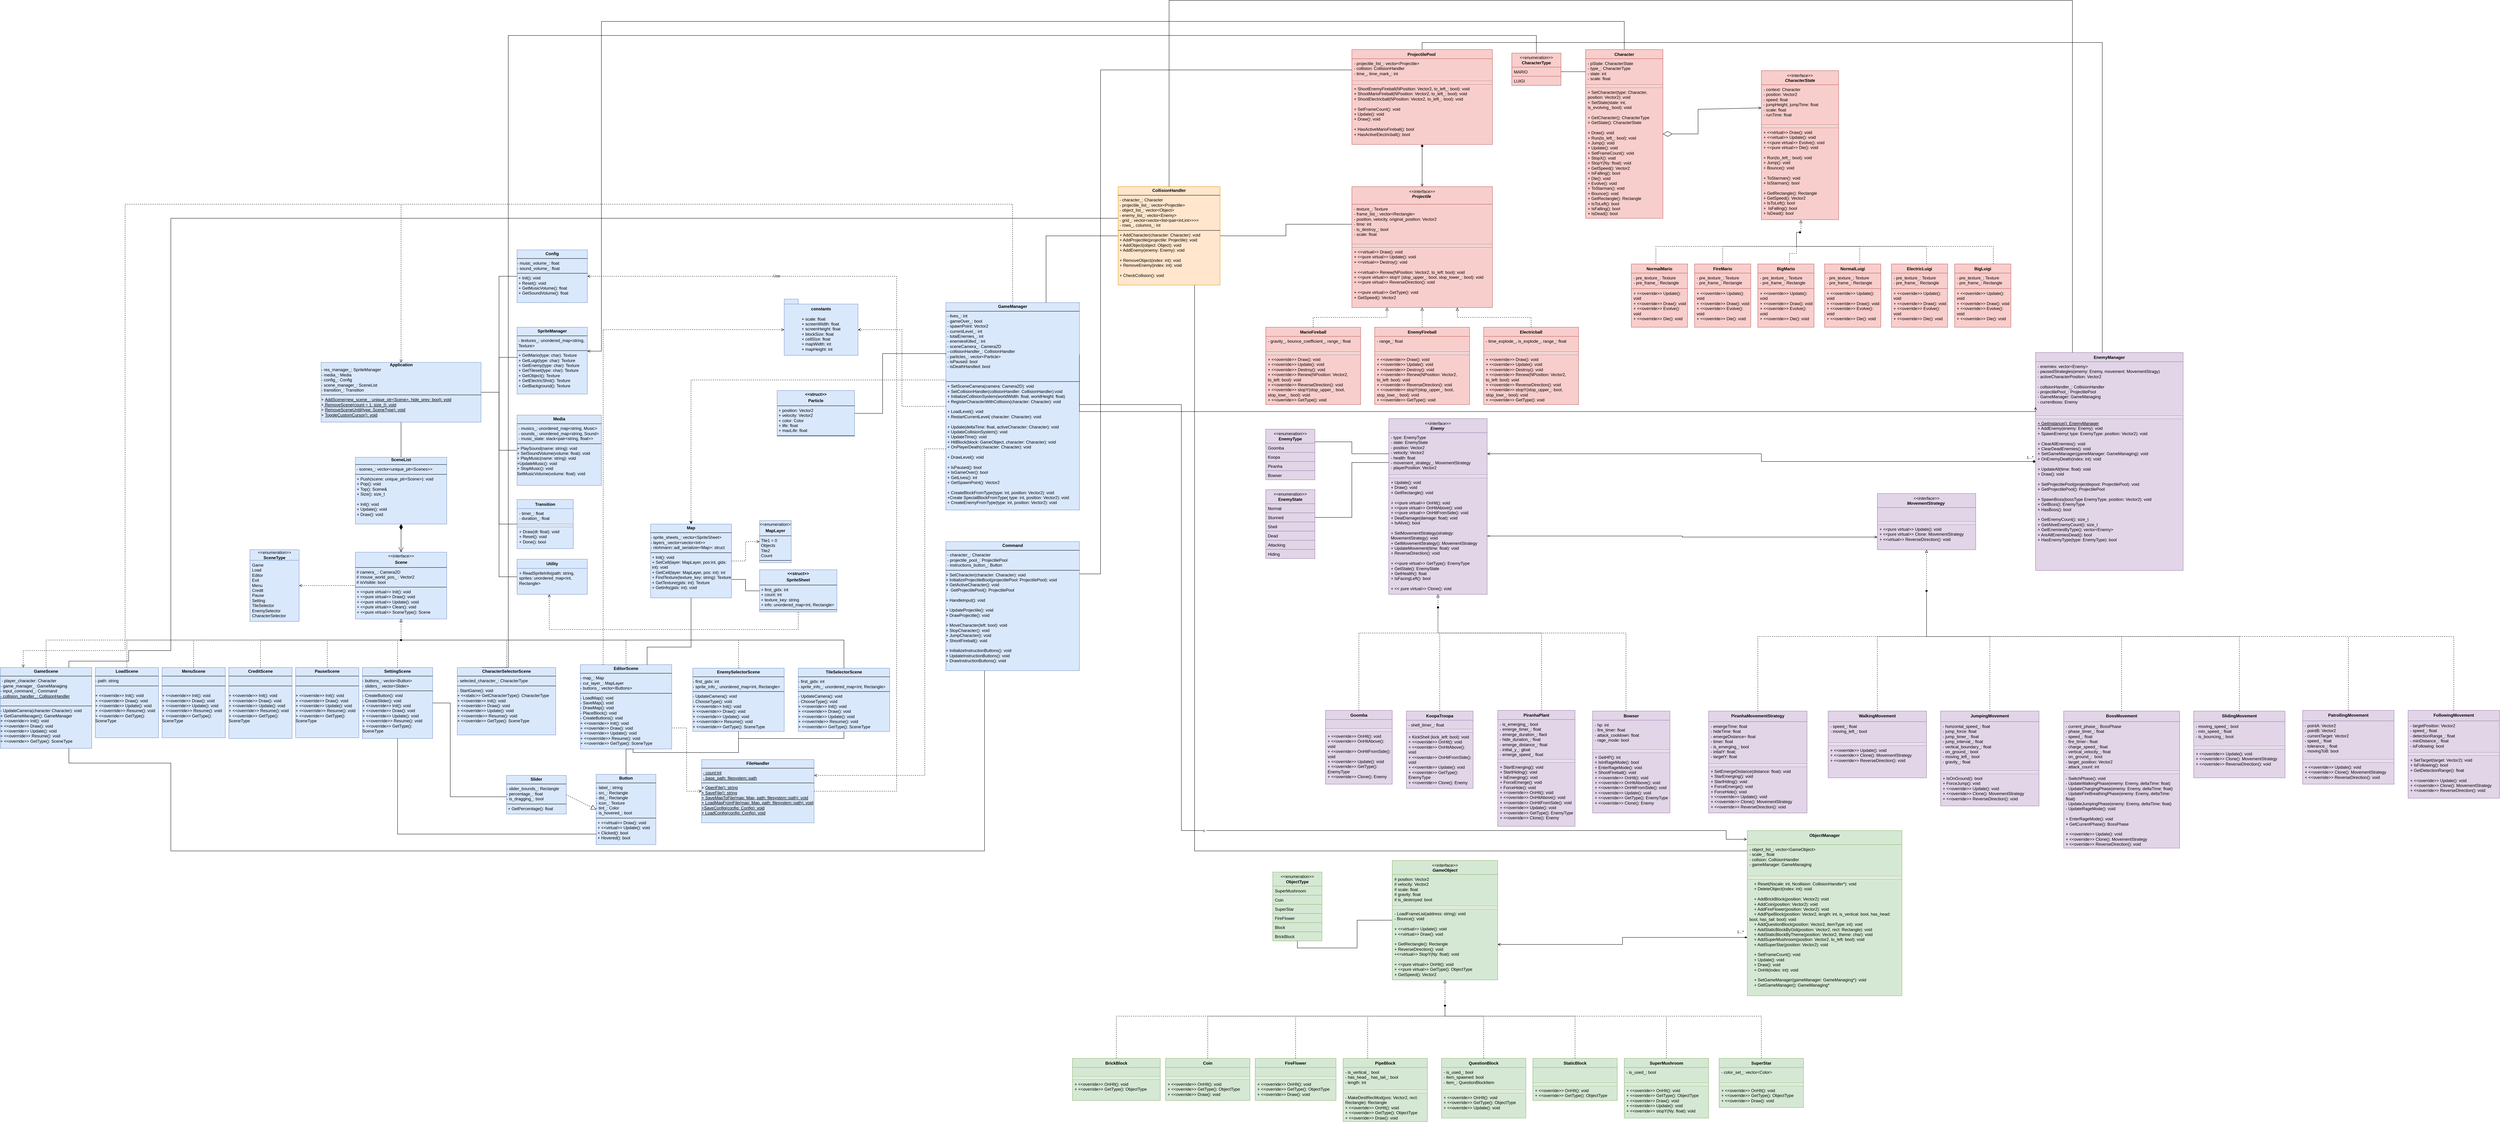 <mxfile version="28.0.9">
  <diagram name="Page-1" id="8WruiDuPiLtp6eLqVUZg">
    <mxGraphModel dx="3071" dy="2910" grid="1" gridSize="10" guides="1" tooltips="1" connect="1" arrows="1" fold="1" page="1" pageScale="1" pageWidth="1654" pageHeight="2336" math="0" shadow="0">
      <root>
        <mxCell id="0" />
        <mxCell id="1" parent="0" />
        <mxCell id="idwGcyg0NZIY-Tr2IAWl-152" style="edgeStyle=orthogonalEdgeStyle;rounded=0;orthogonalLoop=1;jettySize=auto;html=1;entryX=0.538;entryY=0.736;entryDx=0;entryDy=0;entryPerimeter=0;endArrow=none;endFill=0;dashed=1;" parent="1" source="idwGcyg0NZIY-Tr2IAWl-144" target="idwGcyg0NZIY-Tr2IAWl-148" edge="1">
          <mxGeometry relative="1" as="geometry">
            <Array as="points">
              <mxPoint x="4595" y="270" />
              <mxPoint x="4060" y="270" />
            </Array>
          </mxGeometry>
        </mxCell>
        <mxCell id="Q99kiR7ui4vJTKgvzofk-28" style="edgeStyle=orthogonalEdgeStyle;rounded=0;orthogonalLoop=1;jettySize=auto;html=1;entryX=0.6;entryY=0.92;entryDx=0;entryDy=0;entryPerimeter=0;endArrow=none;endFill=0;dashed=1;" parent="1" source="idwGcyg0NZIY-Tr2IAWl-140" target="idwGcyg0NZIY-Tr2IAWl-148" edge="1">
          <mxGeometry relative="1" as="geometry">
            <Array as="points">
              <mxPoint x="4355" y="270" />
              <mxPoint x="4060" y="270" />
            </Array>
          </mxGeometry>
        </mxCell>
        <mxCell id="8gXxlpxFFR-SjeP47l6D-35" value="1...*" style="endArrow=open;html=1;endSize=12;startArrow=diamondThin;startSize=14;startFill=1;edgeStyle=orthogonalEdgeStyle;align=left;verticalAlign=bottom;rounded=0;exitX=0.5;exitY=1;exitDx=0;exitDy=0;" parent="1" source="8gXxlpxFFR-SjeP47l6D-34" target="8gXxlpxFFR-SjeP47l6D-1" edge="1">
          <mxGeometry x="-1" y="3" relative="1" as="geometry">
            <mxPoint x="910" y="20" as="sourcePoint" />
            <mxPoint x="1070" y="20" as="targetPoint" />
          </mxGeometry>
        </mxCell>
        <mxCell id="idwGcyg0NZIY-Tr2IAWl-22" style="edgeStyle=orthogonalEdgeStyle;rounded=0;orthogonalLoop=1;jettySize=auto;html=1;entryX=1;entryY=0.5;entryDx=0;entryDy=0;dashed=1;endArrow=open;endFill=0;" parent="1" source="8gXxlpxFFR-SjeP47l6D-1" target="idwGcyg0NZIY-Tr2IAWl-17" edge="1">
          <mxGeometry relative="1" as="geometry" />
        </mxCell>
        <mxCell id="8gXxlpxFFR-SjeP47l6D-1" value="&lt;p style=&quot;margin:0px;margin-top:4px;text-align:center;&quot;&gt;&amp;lt;&amp;lt;interface&amp;gt;&amp;gt;&lt;/p&gt;&lt;p style=&quot;margin:0px;margin-top:4px;text-align:center;&quot;&gt;&lt;b&gt;&lt;i&gt;Scene&lt;/i&gt;&lt;/b&gt;&lt;/p&gt;&lt;hr size=&quot;1&quot; style=&quot;border-style:solid;&quot;&gt;&lt;div&gt;&amp;nbsp;# camera_ : Camera2D&lt;/div&gt;&lt;div&gt;&amp;nbsp;# mouse_world_pos_ : Vector2&lt;/div&gt;&lt;div&gt;&amp;nbsp;# isVisible: bool&lt;/div&gt;&lt;hr size=&quot;1&quot; style=&quot;border-style:solid;&quot;&gt;&lt;p style=&quot;margin:0px;margin-left:4px;&quot;&gt;+ &amp;lt;&amp;lt;pure virtual&amp;gt;&amp;gt; Init(): void&lt;/p&gt;&lt;p style=&quot;margin:0px;margin-left:4px;&quot;&gt;+ &amp;lt;&amp;lt;pure virtual&amp;gt;&amp;gt; Draw(): void&lt;/p&gt;&lt;p style=&quot;margin:0px;margin-left:4px;&quot;&gt;+ &amp;lt;&amp;lt;pure virtual&amp;gt;&amp;gt; Update(): void&lt;/p&gt;&lt;p style=&quot;margin:0px;margin-left:4px;&quot;&gt;+ &amp;lt;&amp;lt;pure virtual&amp;gt;&amp;gt; Clean(): void&lt;/p&gt;&lt;p style=&quot;margin:0px;margin-left:4px;&quot;&gt;+ &amp;lt;&amp;lt;pure virtual&amp;gt;&amp;gt; SceneType(): Scene&lt;/p&gt;" style="verticalAlign=top;align=left;overflow=fill;html=1;whiteSpace=wrap;fillColor=#dae8fc;strokeColor=#6c8ebf;" parent="1" vertex="1">
          <mxGeometry x="980" y="40" width="260" height="190" as="geometry" />
        </mxCell>
        <mxCell id="8gXxlpxFFR-SjeP47l6D-2" value="&lt;p style=&quot;margin:0px;margin-top:4px;text-align:center;&quot;&gt;&lt;b&gt;GameScene&lt;/b&gt;&lt;/p&gt;&lt;hr size=&quot;1&quot; style=&quot;border-style:solid;&quot;&gt;&lt;div&gt;&amp;nbsp;- player_character: Character&lt;/div&gt;&lt;div&gt;- game_manager_ :GameManaging&lt;/div&gt;&lt;div&gt;- input_command_: Command&lt;/div&gt;&lt;div&gt;&lt;u&gt;- collision_handler_: CollisionHandler&lt;/u&gt;&lt;/div&gt;&lt;br&gt;&lt;hr size=&quot;1&quot; style=&quot;border-style:solid;&quot;&gt;&lt;div&gt;- UpdateCamera(character Character): void&lt;/div&gt;&lt;div&gt;+ GetGameManager(): GameManager&lt;/div&gt;&lt;div&gt;+ &amp;lt;&amp;lt;override&amp;gt;&amp;gt; Init(): void&lt;/div&gt;&lt;div&gt;+ &amp;lt;&amp;lt;override&amp;gt;&amp;gt; Draw(): void&lt;/div&gt;&lt;div&gt;+ &amp;lt;&amp;lt;override&amp;gt;&amp;gt; Update(): void&lt;/div&gt;&lt;div&gt;+ &amp;lt;&amp;lt;overrride&amp;gt;&amp;gt; Resume(): void&lt;/div&gt;&lt;div&gt;+ &amp;lt;&amp;lt;override&amp;gt;&amp;gt; GetType(): SceneType&lt;/div&gt;&lt;div&gt;&lt;br&gt;&lt;/div&gt;&lt;div&gt;&lt;br&gt;&lt;/div&gt;" style="verticalAlign=top;align=left;overflow=fill;html=1;whiteSpace=wrap;fillColor=#dae8fc;strokeColor=#6c8ebf;" parent="1" vertex="1">
          <mxGeometry x="-30" y="368" width="260" height="230" as="geometry" />
        </mxCell>
        <mxCell id="8gXxlpxFFR-SjeP47l6D-5" value="&lt;p style=&quot;margin:0px;margin-top:4px;text-align:center;&quot;&gt;&lt;b&gt;LoadScene&lt;/b&gt;&lt;/p&gt;&lt;hr size=&quot;1&quot; style=&quot;border-style:solid;&quot;&gt;&lt;div&gt;- path: string&lt;/div&gt;&lt;hr size=&quot;1&quot; style=&quot;border-style:solid;&quot;&gt;&lt;br&gt;&lt;div&gt;+ &amp;lt;&amp;lt;override&amp;gt;&amp;gt; Init(): void&lt;/div&gt;&lt;div&gt;+ &amp;lt;&amp;lt;override&amp;gt;&amp;gt; Draw(): void&lt;/div&gt;&lt;div&gt;+ &amp;lt;&amp;lt;override&amp;gt;&amp;gt; Update(): void&lt;/div&gt;&lt;div&gt;+ &amp;lt;&amp;lt;overrride&amp;gt;&amp;gt; Resume(): void&lt;/div&gt;&lt;div&gt;+ &amp;lt;&amp;lt;override&amp;gt;&amp;gt; GetType(): SceneType&lt;/div&gt;&lt;div&gt;&lt;br&gt;&lt;/div&gt;&lt;div&gt;&lt;br&gt;&lt;/div&gt;" style="verticalAlign=top;align=left;overflow=fill;html=1;whiteSpace=wrap;fillColor=#dae8fc;strokeColor=#6c8ebf;" parent="1" vertex="1">
          <mxGeometry x="240" y="368" width="180" height="200" as="geometry" />
        </mxCell>
        <mxCell id="8gXxlpxFFR-SjeP47l6D-33" style="edgeStyle=orthogonalEdgeStyle;rounded=0;orthogonalLoop=1;jettySize=auto;html=1;endArrow=none;endFill=0;" parent="1" source="8gXxlpxFFR-SjeP47l6D-8" target="8gXxlpxFFR-SjeP47l6D-32" edge="1">
          <mxGeometry relative="1" as="geometry" />
        </mxCell>
        <mxCell id="idwGcyg0NZIY-Tr2IAWl-5" style="edgeStyle=orthogonalEdgeStyle;rounded=0;orthogonalLoop=1;jettySize=auto;html=1;exitX=1;exitY=0.75;exitDx=0;exitDy=0;entryX=0;entryY=0.5;entryDx=0;entryDy=0;dashed=1;endArrow=open;endFill=0;" parent="1" source="8gXxlpxFFR-SjeP47l6D-8" target="idwGcyg0NZIY-Tr2IAWl-1" edge="1">
          <mxGeometry relative="1" as="geometry" />
        </mxCell>
        <mxCell id="8gXxlpxFFR-SjeP47l6D-8" value="&lt;p style=&quot;margin:0px;margin-top:4px;text-align:center;&quot;&gt;&lt;b&gt;EditorScene&lt;/b&gt;&lt;/p&gt;&lt;hr size=&quot;1&quot; style=&quot;border-style:solid;&quot;&gt;&lt;div&gt;- map_: Map&lt;/div&gt;&lt;div&gt;- cur_layer_: MapLayer&lt;/div&gt;&lt;div&gt;- buttons_: vector&amp;lt;Buttons&amp;gt;&lt;/div&gt;&lt;hr size=&quot;1&quot; style=&quot;border-style:solid;&quot;&gt;&lt;div&gt;- LoadMap(): void&lt;/div&gt;&lt;div&gt;- SaveMap(): void&lt;/div&gt;&lt;div&gt;- DrawMap(): void&lt;/div&gt;&lt;div&gt;- PlaceBlock(): void&lt;/div&gt;&lt;div&gt;- CreateButtons(): void&lt;/div&gt;&lt;div&gt;&lt;div&gt;+ &amp;lt;&amp;lt;override&amp;gt;&amp;gt; Init(): void&lt;/div&gt;&lt;div&gt;+ &amp;lt;&amp;lt;override&amp;gt;&amp;gt; Draw(): void&lt;/div&gt;&lt;div&gt;+ &amp;lt;&amp;lt;override&amp;gt;&amp;gt; Update(): void&lt;/div&gt;&lt;div&gt;+ &amp;lt;&amp;lt;overrride&amp;gt;&amp;gt; Resume(): void&lt;/div&gt;&lt;div&gt;+ &amp;lt;&amp;lt;override&amp;gt;&amp;gt; GetType(): SceneType&lt;/div&gt;&lt;br&gt;&lt;/div&gt;&lt;div&gt;&lt;br&gt;&lt;/div&gt;&lt;div&gt;&lt;br&gt;&lt;/div&gt;" style="verticalAlign=top;align=left;overflow=fill;html=1;whiteSpace=wrap;fillColor=#dae8fc;strokeColor=#6c8ebf;" parent="1" vertex="1">
          <mxGeometry x="1620" y="360" width="260" height="240" as="geometry" />
        </mxCell>
        <mxCell id="hY3oV-c14LFieW8W5GVs-63" style="edgeStyle=orthogonalEdgeStyle;rounded=0;orthogonalLoop=1;jettySize=auto;html=1;endArrow=none;endFill=0;dashed=1;" edge="1" parent="1" source="8gXxlpxFFR-SjeP47l6D-10" target="hY3oV-c14LFieW8W5GVs-57">
          <mxGeometry relative="1" as="geometry">
            <Array as="points">
              <mxPoint x="1100" y="290" />
            </Array>
          </mxGeometry>
        </mxCell>
        <mxCell id="8gXxlpxFFR-SjeP47l6D-10" value="&lt;p style=&quot;margin:0px;margin-top:4px;text-align:center;&quot;&gt;&lt;b&gt;SettingScene&lt;/b&gt;&lt;/p&gt;&lt;hr size=&quot;1&quot; style=&quot;border-style:solid;&quot;&gt;&lt;div&gt;- buttons_: vector&amp;lt;Button&amp;gt;&lt;/div&gt;&lt;div&gt;- sliders_: vector&amp;lt;Slider&amp;gt;&lt;/div&gt;&lt;hr size=&quot;1&quot; style=&quot;border-style:solid;&quot;&gt;&lt;div&gt;- CreateButton(): void&lt;/div&gt;&lt;div&gt;- CreateSlider(): void&lt;/div&gt;&lt;div&gt;&lt;div&gt;+ &amp;lt;&amp;lt;override&amp;gt;&amp;gt; Init(): void&lt;/div&gt;&lt;div&gt;+ &amp;lt;&amp;lt;override&amp;gt;&amp;gt; Draw(): void&lt;/div&gt;&lt;div&gt;+ &amp;lt;&amp;lt;override&amp;gt;&amp;gt; Update(): void&lt;/div&gt;&lt;div&gt;+ &amp;lt;&amp;lt;overrride&amp;gt;&amp;gt; Resume(): void&lt;/div&gt;&lt;div&gt;+ &amp;lt;&amp;lt;override&amp;gt;&amp;gt; GetType(): SceneType&lt;/div&gt;&lt;br&gt;&lt;/div&gt;&lt;div&gt;&lt;br&gt;&lt;/div&gt;&lt;div&gt;&lt;br&gt;&lt;/div&gt;" style="verticalAlign=top;align=left;overflow=fill;html=1;whiteSpace=wrap;fillColor=#dae8fc;strokeColor=#6c8ebf;" parent="1" vertex="1">
          <mxGeometry x="1000" y="368" width="200" height="202" as="geometry" />
        </mxCell>
        <mxCell id="8gXxlpxFFR-SjeP47l6D-11" value="&lt;p style=&quot;margin:0px;margin-top:4px;text-align:center;&quot;&gt;&lt;b&gt;MenuScene&lt;/b&gt;&lt;/p&gt;&lt;hr size=&quot;1&quot; style=&quot;border-style:solid;&quot;&gt;&lt;br&gt;&lt;hr size=&quot;1&quot; style=&quot;border-style:solid;&quot;&gt;&lt;br&gt;&lt;div&gt;+ &amp;lt;&amp;lt;override&amp;gt;&amp;gt; Init(): void&lt;/div&gt;&lt;div&gt;+ &amp;lt;&amp;lt;override&amp;gt;&amp;gt; Draw(): void&lt;/div&gt;&lt;div&gt;+ &amp;lt;&amp;lt;override&amp;gt;&amp;gt; Update(): void&lt;/div&gt;&lt;div&gt;+ &amp;lt;&amp;lt;overrride&amp;gt;&amp;gt; Resume(): void&lt;/div&gt;&lt;div&gt;+ &amp;lt;&amp;lt;override&amp;gt;&amp;gt; GetType(): SceneType&lt;/div&gt;&lt;div&gt;&lt;br&gt;&lt;/div&gt;&lt;div&gt;&lt;br&gt;&lt;/div&gt;" style="verticalAlign=top;align=left;overflow=fill;html=1;whiteSpace=wrap;fillColor=#dae8fc;strokeColor=#6c8ebf;" parent="1" vertex="1">
          <mxGeometry x="430" y="368" width="180" height="200" as="geometry" />
        </mxCell>
        <mxCell id="8gXxlpxFFR-SjeP47l6D-14" value="&lt;p style=&quot;margin:0px;margin-top:4px;text-align:center;&quot;&gt;&lt;b&gt;CreditScene&lt;/b&gt;&lt;/p&gt;&lt;hr size=&quot;1&quot; style=&quot;border-style:solid;&quot;&gt;&lt;div&gt;&lt;br&gt;&lt;/div&gt;&lt;hr size=&quot;1&quot; style=&quot;border-style:solid;&quot;&gt;&lt;br&gt;&lt;div&gt;+ &amp;lt;&amp;lt;override&amp;gt;&amp;gt; Init(): void&lt;/div&gt;&lt;div&gt;+ &amp;lt;&amp;lt;override&amp;gt;&amp;gt; Draw(): void&lt;/div&gt;&lt;div&gt;+ &amp;lt;&amp;lt;override&amp;gt;&amp;gt; Update(): void&lt;/div&gt;&lt;div&gt;+ &amp;lt;&amp;lt;overrride&amp;gt;&amp;gt; Resume(): void&lt;/div&gt;&lt;div&gt;+ &amp;lt;&amp;lt;override&amp;gt;&amp;gt; GetType(): SceneType&lt;/div&gt;&lt;div&gt;&lt;br&gt;&lt;/div&gt;&lt;div&gt;&lt;br&gt;&lt;/div&gt;" style="verticalAlign=top;align=left;overflow=fill;html=1;whiteSpace=wrap;fillColor=#dae8fc;strokeColor=#6c8ebf;" parent="1" vertex="1">
          <mxGeometry x="620" y="368" width="180" height="202" as="geometry" />
        </mxCell>
        <mxCell id="8gXxlpxFFR-SjeP47l6D-16" value="&lt;p style=&quot;margin:0px;margin-top:4px;text-align:center;&quot;&gt;&lt;b&gt;CharacterSelectorScene&lt;/b&gt;&lt;/p&gt;&lt;hr size=&quot;1&quot; style=&quot;border-style:solid;&quot;&gt;- selected_character_: CharacterType&lt;hr size=&quot;1&quot; style=&quot;border-style:solid;&quot;&gt;&lt;div&gt;- StartGame(): void&lt;/div&gt;&lt;div&gt;+ &amp;lt;&amp;lt;static&amp;gt;&amp;gt; GetCharacterType(): CharacterType&lt;/div&gt;&lt;div&gt;&lt;div&gt;+ &amp;lt;&amp;lt;override&amp;gt;&amp;gt; Init(): void&lt;/div&gt;&lt;div&gt;+ &amp;lt;&amp;lt;override&amp;gt;&amp;gt; Draw(): void&lt;/div&gt;&lt;div&gt;+ &amp;lt;&amp;lt;override&amp;gt;&amp;gt; Update(): void&lt;/div&gt;&lt;div&gt;+ &amp;lt;&amp;lt;overrride&amp;gt;&amp;gt; Resume(): void&lt;/div&gt;&lt;div&gt;+ &amp;lt;&amp;lt;override&amp;gt;&amp;gt; GetType(): SceneType&lt;/div&gt;&lt;br&gt;&lt;/div&gt;&lt;div&gt;&lt;br&gt;&lt;/div&gt;&lt;div&gt;&lt;br&gt;&lt;/div&gt;" style="verticalAlign=top;align=left;overflow=fill;html=1;whiteSpace=wrap;fillColor=#dae8fc;strokeColor=#6c8ebf;" parent="1" vertex="1">
          <mxGeometry x="1270" y="368" width="280" height="192" as="geometry" />
        </mxCell>
        <mxCell id="8gXxlpxFFR-SjeP47l6D-18" value="&lt;p style=&quot;margin:0px;margin-top:4px;text-align:center;&quot;&gt;&lt;b&gt;EnemySelectorScene&lt;/b&gt;&lt;/p&gt;&lt;hr size=&quot;1&quot; style=&quot;border-style:solid;&quot;&gt;&lt;div&gt;- first_gidx: int&lt;/div&gt;&lt;div&gt;- sprite_info_: unordered_map&amp;lt;int, Rectangle&amp;gt;&lt;/div&gt;&lt;hr size=&quot;1&quot; style=&quot;border-style:solid;&quot;&gt;&lt;div&gt;- UpdateCamera(): void&lt;/div&gt;&lt;div&gt;- ChooseType(): void&lt;/div&gt;&lt;div&gt;&lt;div&gt;+ &amp;lt;&amp;lt;override&amp;gt;&amp;gt; Init(): void&lt;/div&gt;&lt;div&gt;+ &amp;lt;&amp;lt;override&amp;gt;&amp;gt; Draw(): void&lt;/div&gt;&lt;div&gt;+ &amp;lt;&amp;lt;override&amp;gt;&amp;gt; Update(): void&lt;/div&gt;&lt;div&gt;+ &amp;lt;&amp;lt;overrride&amp;gt;&amp;gt; Resume(): void&lt;/div&gt;&lt;div&gt;+ &amp;lt;&amp;lt;override&amp;gt;&amp;gt; GetType(): SceneType&lt;/div&gt;&lt;br&gt;&lt;/div&gt;&lt;div&gt;&lt;br&gt;&lt;/div&gt;&lt;div&gt;&lt;br&gt;&lt;/div&gt;" style="verticalAlign=top;align=left;overflow=fill;html=1;whiteSpace=wrap;fillColor=#dae8fc;strokeColor=#6c8ebf;" parent="1" vertex="1">
          <mxGeometry x="1940" y="370" width="260" height="180" as="geometry" />
        </mxCell>
        <mxCell id="8gXxlpxFFR-SjeP47l6D-31" style="edgeStyle=orthogonalEdgeStyle;rounded=0;orthogonalLoop=1;jettySize=auto;html=1;endArrow=none;endFill=0;" parent="1" source="8gXxlpxFFR-SjeP47l6D-21" edge="1">
          <mxGeometry relative="1" as="geometry">
            <mxPoint x="2070" y="550" as="targetPoint" />
            <Array as="points">
              <mxPoint x="2370" y="570" />
              <mxPoint x="2070" y="570" />
            </Array>
          </mxGeometry>
        </mxCell>
        <mxCell id="8gXxlpxFFR-SjeP47l6D-21" value="&lt;p style=&quot;margin:0px;margin-top:4px;text-align:center;&quot;&gt;&lt;b&gt;TileSelectorScene&lt;/b&gt;&lt;/p&gt;&lt;hr size=&quot;1&quot; style=&quot;border-style:solid;&quot;&gt;&lt;div&gt;- first_gidx: int&lt;/div&gt;&lt;div&gt;- sprite_info_: unordered_map&amp;lt;int, Rectangle&amp;gt;&lt;/div&gt;&lt;hr size=&quot;1&quot; style=&quot;border-style:solid;&quot;&gt;&lt;div&gt;- UpdateCamera(): void&lt;/div&gt;&lt;div&gt;- ChooseType(): void&lt;/div&gt;&lt;div&gt;&lt;div&gt;+ &amp;lt;&amp;lt;override&amp;gt;&amp;gt; Init(): void&lt;/div&gt;&lt;div&gt;+ &amp;lt;&amp;lt;override&amp;gt;&amp;gt; Draw(): void&lt;/div&gt;&lt;div&gt;+ &amp;lt;&amp;lt;override&amp;gt;&amp;gt; Update(): void&lt;/div&gt;&lt;div&gt;+ &amp;lt;&amp;lt;overrride&amp;gt;&amp;gt; Resume(): void&lt;/div&gt;&lt;div&gt;+ &amp;lt;&amp;lt;override&amp;gt;&amp;gt; GetType(): SceneType&lt;/div&gt;&lt;br&gt;&lt;/div&gt;&lt;div&gt;&lt;br&gt;&lt;/div&gt;&lt;div&gt;&lt;br&gt;&lt;/div&gt;" style="verticalAlign=top;align=left;overflow=fill;html=1;whiteSpace=wrap;fillColor=#dae8fc;strokeColor=#6c8ebf;" parent="1" vertex="1">
          <mxGeometry x="2240" y="370" width="260" height="180" as="geometry" />
        </mxCell>
        <mxCell id="hY3oV-c14LFieW8W5GVs-62" style="edgeStyle=orthogonalEdgeStyle;rounded=0;orthogonalLoop=1;jettySize=auto;html=1;endArrow=none;endFill=0;dashed=1;" edge="1" parent="1" source="8gXxlpxFFR-SjeP47l6D-23" target="hY3oV-c14LFieW8W5GVs-57">
          <mxGeometry relative="1" as="geometry">
            <Array as="points">
              <mxPoint x="900" y="290" />
            </Array>
          </mxGeometry>
        </mxCell>
        <mxCell id="8gXxlpxFFR-SjeP47l6D-23" value="&lt;p style=&quot;margin:0px;margin-top:4px;text-align:center;&quot;&gt;&lt;b&gt;PauseScene&lt;/b&gt;&lt;/p&gt;&lt;hr size=&quot;1&quot; style=&quot;border-style:solid;&quot;&gt;&lt;div&gt;&lt;br&gt;&lt;/div&gt;&lt;hr size=&quot;1&quot; style=&quot;border-style:solid;&quot;&gt;&lt;br&gt;&lt;div&gt;+ &amp;lt;&amp;lt;override&amp;gt;&amp;gt; Init(): void&lt;/div&gt;&lt;div&gt;+ &amp;lt;&amp;lt;override&amp;gt;&amp;gt; Draw(): void&lt;/div&gt;&lt;div&gt;+ &amp;lt;&amp;lt;override&amp;gt;&amp;gt; Update(): void&lt;/div&gt;&lt;div&gt;+ &amp;lt;&amp;lt;overrride&amp;gt;&amp;gt; Resume(): void&lt;/div&gt;&lt;div&gt;+ &amp;lt;&amp;lt;override&amp;gt;&amp;gt; GetType(): SceneType&lt;/div&gt;&lt;div&gt;&lt;br&gt;&lt;/div&gt;&lt;div&gt;&lt;br&gt;&lt;/div&gt;" style="verticalAlign=top;align=left;overflow=fill;html=1;whiteSpace=wrap;fillColor=#dae8fc;strokeColor=#6c8ebf;" parent="1" vertex="1">
          <mxGeometry x="810" y="368" width="180" height="200" as="geometry" />
        </mxCell>
        <mxCell id="8gXxlpxFFR-SjeP47l6D-28" value="" style="endArrow=none;html=1;edgeStyle=orthogonalEdgeStyle;rounded=0;exitX=0.5;exitY=1;exitDx=0;exitDy=0;entryX=0.5;entryY=1;entryDx=0;entryDy=0;" parent="1" source="8gXxlpxFFR-SjeP47l6D-8" target="8gXxlpxFFR-SjeP47l6D-18" edge="1">
          <mxGeometry relative="1" as="geometry">
            <mxPoint x="1830" y="560" as="sourcePoint" />
            <mxPoint x="1990" y="560" as="targetPoint" />
            <Array as="points">
              <mxPoint x="1770" y="600" />
              <mxPoint x="1770" y="610" />
              <mxPoint x="2070" y="610" />
            </Array>
          </mxGeometry>
        </mxCell>
        <mxCell id="8gXxlpxFFR-SjeP47l6D-32" value="&lt;p style=&quot;margin:0px;margin-top:4px;text-align:center;&quot;&gt;&lt;b&gt;Button&lt;/b&gt;&lt;/p&gt;&lt;hr size=&quot;1&quot; style=&quot;border-style:solid;&quot;&gt;&lt;div&gt;- label_: string&lt;/div&gt;&lt;div&gt;- src_: Rectangle&lt;/div&gt;&lt;div&gt;- dst_: Rectangle&lt;/div&gt;&lt;div&gt;- icon_: Texture&lt;/div&gt;&lt;div&gt;- tint_: Color&lt;/div&gt;&lt;div&gt;- is_hovered_: bool&lt;/div&gt;&lt;hr size=&quot;1&quot; style=&quot;border-style:solid;&quot;&gt;&lt;p style=&quot;margin:0px;margin-left:4px;&quot;&gt;+ &amp;lt;&amp;lt;virtual&amp;gt;&amp;gt; Draw(): void&lt;/p&gt;&lt;p style=&quot;margin:0px;margin-left:4px;&quot;&gt;+ &amp;lt;&amp;lt;virtual&amp;gt;&amp;gt; Update(): void&lt;/p&gt;&lt;p style=&quot;margin:0px;margin-left:4px;&quot;&gt;+ Clicked(): bool&lt;/p&gt;&lt;p style=&quot;margin:0px;margin-left:4px;&quot;&gt;+ Hovered(): bool&lt;/p&gt;" style="verticalAlign=top;align=left;overflow=fill;html=1;whiteSpace=wrap;fillColor=#dae8fc;strokeColor=#6c8ebf;" parent="1" vertex="1">
          <mxGeometry x="1665" y="672" width="170" height="200" as="geometry" />
        </mxCell>
        <mxCell id="8gXxlpxFFR-SjeP47l6D-34" value="&lt;div align=&quot;center&quot;&gt;&lt;b&gt;SceneList&lt;/b&gt;&lt;/div&gt;&lt;hr size=&quot;1&quot; style=&quot;border-style:solid;&quot;&gt;&amp;nbsp;- scenes_: vector&amp;lt;unique_ptr&amp;lt;Scenes&amp;gt;&amp;gt;&lt;hr size=&quot;1&quot; style=&quot;border-style:solid;&quot;&gt;&lt;p style=&quot;margin:0px;margin-left:4px;&quot;&gt;+ Push(scene: unique_ptr&amp;lt;Scene&amp;gt;): void&lt;/p&gt;&lt;p style=&quot;margin:0px;margin-left:4px;&quot;&gt;+ Pop(): void&lt;/p&gt;&lt;p style=&quot;margin:0px;margin-left:4px;&quot;&gt;+ Top(): Scene&amp;amp;&lt;/p&gt;&lt;p style=&quot;margin:0px;margin-left:4px;&quot;&gt;+ Size(): size_t&lt;/p&gt;&lt;p style=&quot;margin:0px;margin-left:4px;&quot;&gt;&lt;br&gt;&lt;/p&gt;&lt;p style=&quot;margin:0px;margin-left:4px;&quot;&gt;+ Init(): void&lt;/p&gt;&lt;p style=&quot;margin:0px;margin-left:4px;&quot;&gt;+ Update(): void&lt;/p&gt;&lt;p style=&quot;margin:0px;margin-left:4px;&quot;&gt;+ Draw(): void&lt;/p&gt;" style="verticalAlign=top;align=left;overflow=fill;html=1;whiteSpace=wrap;fillColor=#dae8fc;strokeColor=#6c8ebf;" parent="1" vertex="1">
          <mxGeometry x="980" y="-230" width="260" height="190" as="geometry" />
        </mxCell>
        <mxCell id="8gXxlpxFFR-SjeP47l6D-37" value="&lt;p style=&quot;margin:0px;margin-top:4px;text-align:center;&quot;&gt;&lt;b&gt;Slider&lt;/b&gt;&lt;/p&gt;&lt;hr size=&quot;1&quot; style=&quot;border-style:solid;&quot;&gt;&lt;div&gt;- slider_bounds_: Rectangle&lt;/div&gt;&lt;div&gt;- percentage_: float&lt;/div&gt;&lt;div&gt;- is_dragging_: bool&lt;/div&gt;&lt;hr size=&quot;1&quot; style=&quot;border-style:solid;&quot;&gt;&lt;p style=&quot;margin:0px;margin-left:4px;&quot;&gt;+ GetPercentage(): float&lt;/p&gt;" style="verticalAlign=top;align=left;overflow=fill;html=1;whiteSpace=wrap;fillColor=#dae8fc;strokeColor=#6c8ebf;" parent="1" vertex="1">
          <mxGeometry x="1410" y="675" width="170" height="110" as="geometry" />
        </mxCell>
        <mxCell id="8gXxlpxFFR-SjeP47l6D-38" value="" style="endArrow=block;dashed=1;endFill=0;endSize=12;html=1;rounded=0;exitX=1;exitY=0.5;exitDx=0;exitDy=0;entryX=0;entryY=0.5;entryDx=0;entryDy=0;" parent="1" source="8gXxlpxFFR-SjeP47l6D-37" target="8gXxlpxFFR-SjeP47l6D-32" edge="1">
          <mxGeometry width="160" relative="1" as="geometry">
            <mxPoint x="1620" y="710" as="sourcePoint" />
            <mxPoint x="1780" y="710" as="targetPoint" />
          </mxGeometry>
        </mxCell>
        <mxCell id="8gXxlpxFFR-SjeP47l6D-39" style="edgeStyle=orthogonalEdgeStyle;rounded=0;orthogonalLoop=1;jettySize=auto;html=1;entryX=-0.005;entryY=0.554;entryDx=0;entryDy=0;entryPerimeter=0;endArrow=none;endFill=0;" parent="1" source="8gXxlpxFFR-SjeP47l6D-10" target="8gXxlpxFFR-SjeP47l6D-37" edge="1">
          <mxGeometry relative="1" as="geometry">
            <Array as="points">
              <mxPoint x="1250" y="736" />
            </Array>
          </mxGeometry>
        </mxCell>
        <mxCell id="8gXxlpxFFR-SjeP47l6D-41" value="" style="endArrow=none;endFill=0;html=1;edgeStyle=orthogonalEdgeStyle;align=left;verticalAlign=top;rounded=0;entryX=0.005;entryY=0.85;entryDx=0;entryDy=0;entryPerimeter=0;exitX=0.5;exitY=1;exitDx=0;exitDy=0;" parent="1" source="8gXxlpxFFR-SjeP47l6D-10" target="8gXxlpxFFR-SjeP47l6D-32" edge="1">
          <mxGeometry x="-1" relative="1" as="geometry">
            <mxPoint x="1330" y="620" as="sourcePoint" />
            <mxPoint x="1490" y="620" as="targetPoint" />
          </mxGeometry>
        </mxCell>
        <mxCell id="8gXxlpxFFR-SjeP47l6D-46" style="edgeStyle=orthogonalEdgeStyle;rounded=0;orthogonalLoop=1;jettySize=auto;html=1;entryX=0.5;entryY=0;entryDx=0;entryDy=0;endArrow=none;endFill=0;" parent="1" source="8gXxlpxFFR-SjeP47l6D-44" target="8gXxlpxFFR-SjeP47l6D-34" edge="1">
          <mxGeometry relative="1" as="geometry" />
        </mxCell>
        <mxCell id="8gXxlpxFFR-SjeP47l6D-44" value="&lt;div align=&quot;center&quot;&gt;&lt;b&gt;Application&lt;/b&gt;&lt;/div&gt;&lt;div&gt;- res_manager_: SpriteManager&lt;/div&gt;&lt;div&gt;- media_: Media&lt;/div&gt;&lt;div&gt;- config_: Config&lt;/div&gt;&lt;div&gt;- scene_manager_: SceneList&lt;/div&gt;&lt;div&gt;- transition_: Transition&lt;/div&gt;&lt;hr size=&quot;1&quot; style=&quot;border-style:solid;&quot;&gt;&lt;div&gt;+&amp;nbsp;&lt;u&gt;AddScene(new_scene_: unique_ptr&amp;lt;Scene&amp;gt;, hide_prev: bool): void&lt;/u&gt;&lt;/div&gt;&lt;div&gt;+&lt;u&gt;&amp;nbsp;RemoveScene(count = 1: size_t): void&lt;/u&gt;&lt;/div&gt;&lt;div&gt;+&amp;nbsp;&lt;u&gt;RemoveSceneUntil(type: SceneType): void&lt;/u&gt;&lt;/div&gt;&lt;div&gt;+&amp;nbsp;&lt;u&gt;ToggleCustomCursor(): void&lt;/u&gt;&lt;/div&gt;" style="verticalAlign=top;align=left;overflow=fill;html=1;whiteSpace=wrap;fillColor=#dae8fc;strokeColor=#6c8ebf;" parent="1" vertex="1">
          <mxGeometry x="882.5" y="-500" width="455" height="170" as="geometry" />
        </mxCell>
        <mxCell id="AHXedSF2T4ECdz9KEYdW-1" value="&lt;p style=&quot;margin:0px;margin-top:4px;text-align:center;&quot;&gt;&lt;b&gt;SpriteManager&lt;/b&gt;&lt;/p&gt;&lt;hr size=&quot;1&quot; style=&quot;border-style:solid;&quot;&gt;&lt;p style=&quot;margin:0px;margin-left:4px;&quot;&gt;- textures_: unordered_map&amp;lt;string, Texture&amp;gt;&lt;/p&gt;&lt;hr size=&quot;1&quot; style=&quot;border-style:solid;&quot;&gt;&lt;p style=&quot;margin:0px;margin-left:4px;&quot;&gt;+ GetMario(type: char): Texture&lt;/p&gt;&lt;p style=&quot;margin:0px;margin-left:4px;&quot;&gt;+ GetLuigi(type: char): Texture&lt;/p&gt;&lt;p style=&quot;margin:0px;margin-left:4px;&quot;&gt;+ GetEnemy(type: char): Texture&lt;/p&gt;&lt;p style=&quot;margin:0px;margin-left:4px;&quot;&gt;+ GetTileset(type: char): Texture&lt;/p&gt;&lt;p style=&quot;margin:0px;margin-left:4px;&quot;&gt;+ GetObject(): Texture&lt;/p&gt;&lt;p style=&quot;margin:0px;margin-left:4px;&quot;&gt;+ GetElectricShot(): Texture&lt;/p&gt;&lt;p style=&quot;margin:0px;margin-left:4px;&quot;&gt;+ GetBackground(): Texture&lt;/p&gt;" style="verticalAlign=top;align=left;overflow=fill;html=1;whiteSpace=wrap;fillColor=#dae8fc;strokeColor=#6c8ebf;" parent="1" vertex="1">
          <mxGeometry x="1440" y="-600" width="200" height="190" as="geometry" />
        </mxCell>
        <mxCell id="AHXedSF2T4ECdz9KEYdW-2" style="edgeStyle=orthogonalEdgeStyle;rounded=0;orthogonalLoop=1;jettySize=auto;html=1;entryX=0.01;entryY=0.451;entryDx=0;entryDy=0;entryPerimeter=0;endArrow=none;endFill=0;" parent="1" source="8gXxlpxFFR-SjeP47l6D-44" target="AHXedSF2T4ECdz9KEYdW-1" edge="1">
          <mxGeometry relative="1" as="geometry" />
        </mxCell>
        <mxCell id="AHXedSF2T4ECdz9KEYdW-4" style="edgeStyle=orthogonalEdgeStyle;rounded=0;orthogonalLoop=1;jettySize=auto;html=1;entryX=1;entryY=0.5;entryDx=0;entryDy=0;endArrow=none;endFill=0;" parent="1" source="AHXedSF2T4ECdz9KEYdW-3" target="8gXxlpxFFR-SjeP47l6D-44" edge="1">
          <mxGeometry relative="1" as="geometry" />
        </mxCell>
        <mxCell id="AHXedSF2T4ECdz9KEYdW-3" value="&lt;p style=&quot;margin:0px;margin-top:4px;text-align:center;&quot;&gt;&lt;b&gt;Media&lt;/b&gt;&lt;/p&gt;&lt;hr size=&quot;1&quot; style=&quot;border-style:solid;&quot;&gt;&lt;p style=&quot;margin:0px;margin-left:4px;&quot;&gt;- musics_: unordered_map&amp;lt;string, Music&amp;gt;&lt;/p&gt;&lt;p style=&quot;margin:0px;margin-left:4px;&quot;&gt;- sounds_: unordered_map&amp;lt;string, Sound&amp;gt;&lt;/p&gt;&lt;p style=&quot;margin:0px;margin-left:4px;&quot;&gt;- music_state: stack&amp;lt;pair&amp;lt;string, float&amp;gt;&amp;gt;&lt;/p&gt;&lt;hr size=&quot;1&quot; style=&quot;border-style:solid;&quot;&gt;&lt;div&gt;+ PlaySound(name: string): void&lt;/div&gt;&lt;div&gt;+ SetSoundVolume(volume: float): void&lt;/div&gt;&lt;div&gt;+ PlayMusic(name: string): void&lt;/div&gt;&lt;div&gt;+UpdateMusic(): void&lt;/div&gt;&lt;div&gt;+ StopMusic(): void&lt;/div&gt;&lt;div&gt;SetMusicVolume(volume: float): void&lt;/div&gt;" style="verticalAlign=top;align=left;overflow=fill;html=1;whiteSpace=wrap;fillColor=#dae8fc;strokeColor=#6c8ebf;" parent="1" vertex="1">
          <mxGeometry x="1440" y="-350" width="240" height="200" as="geometry" />
        </mxCell>
        <mxCell id="AHXedSF2T4ECdz9KEYdW-6" style="edgeStyle=orthogonalEdgeStyle;rounded=0;orthogonalLoop=1;jettySize=auto;html=1;entryX=1;entryY=0.5;entryDx=0;entryDy=0;endArrow=none;endFill=0;" parent="1" source="AHXedSF2T4ECdz9KEYdW-5" target="8gXxlpxFFR-SjeP47l6D-44" edge="1">
          <mxGeometry relative="1" as="geometry" />
        </mxCell>
        <mxCell id="AHXedSF2T4ECdz9KEYdW-5" value="&lt;p style=&quot;margin:0px;margin-top:4px;text-align:center;&quot;&gt;&lt;b&gt;Config&lt;/b&gt;&lt;/p&gt;&lt;hr size=&quot;1&quot; style=&quot;border-style:solid;&quot;&gt;&lt;div&gt;- music_volume_: float&lt;/div&gt;&lt;div&gt;- sound_volume_: float&lt;/div&gt;&lt;hr size=&quot;1&quot; style=&quot;border-style:solid;&quot;&gt;&lt;p style=&quot;margin:0px;margin-left:4px;&quot;&gt;+ Init(): void&lt;/p&gt;&lt;p style=&quot;margin:0px;margin-left:4px;&quot;&gt;+ Reset(): void&lt;/p&gt;&lt;p style=&quot;margin:0px;margin-left:4px;&quot;&gt;+ GetMusicVolume(): float&lt;/p&gt;&lt;p style=&quot;margin:0px;margin-left:4px;&quot;&gt;+ GetSoundVolume(): float&lt;/p&gt;" style="verticalAlign=top;align=left;overflow=fill;html=1;whiteSpace=wrap;fillColor=#dae8fc;strokeColor=#6c8ebf;" parent="1" vertex="1">
          <mxGeometry x="1440" y="-820" width="200" height="150" as="geometry" />
        </mxCell>
        <mxCell id="AHXedSF2T4ECdz9KEYdW-11" style="edgeStyle=orthogonalEdgeStyle;rounded=0;orthogonalLoop=1;jettySize=auto;html=1;entryX=1;entryY=0.5;entryDx=0;entryDy=0;endArrow=none;endFill=0;" parent="1" source="AHXedSF2T4ECdz9KEYdW-7" target="8gXxlpxFFR-SjeP47l6D-44" edge="1">
          <mxGeometry relative="1" as="geometry" />
        </mxCell>
        <mxCell id="AHXedSF2T4ECdz9KEYdW-7" value="Transition" style="swimlane;fontStyle=1;align=center;verticalAlign=top;childLayout=stackLayout;horizontal=1;startSize=26;horizontalStack=0;resizeParent=1;resizeParentMax=0;resizeLast=0;collapsible=1;marginBottom=0;whiteSpace=wrap;html=1;fillColor=#dae8fc;strokeColor=#6c8ebf;" parent="1" vertex="1">
          <mxGeometry x="1440" y="-110" width="160" height="140" as="geometry" />
        </mxCell>
        <mxCell id="AHXedSF2T4ECdz9KEYdW-8" value="&lt;div&gt;- timer_: float&lt;/div&gt;&lt;div&gt;- duration_: float&lt;/div&gt;" style="text;strokeColor=#6c8ebf;fillColor=#dae8fc;align=left;verticalAlign=top;spacingLeft=4;spacingRight=4;overflow=hidden;rotatable=0;points=[[0,0.5],[1,0.5]];portConstraint=eastwest;whiteSpace=wrap;html=1;" parent="AHXedSF2T4ECdz9KEYdW-7" vertex="1">
          <mxGeometry y="26" width="160" height="44" as="geometry" />
        </mxCell>
        <mxCell id="AHXedSF2T4ECdz9KEYdW-9" value="" style="line;strokeWidth=1;fillColor=#dae8fc;align=left;verticalAlign=middle;spacingTop=-1;spacingLeft=3;spacingRight=3;rotatable=0;labelPosition=right;points=[];portConstraint=eastwest;strokeColor=#6c8ebf;" parent="AHXedSF2T4ECdz9KEYdW-7" vertex="1">
          <mxGeometry y="70" width="160" height="8" as="geometry" />
        </mxCell>
        <mxCell id="AHXedSF2T4ECdz9KEYdW-10" value="&lt;div&gt;+ Draw(dt: float): void&lt;/div&gt;&lt;div&gt;+ Reset(): void&lt;/div&gt;&lt;div&gt;+ Done(): bool&lt;/div&gt;" style="text;strokeColor=#6c8ebf;fillColor=#dae8fc;align=left;verticalAlign=top;spacingLeft=4;spacingRight=4;overflow=hidden;rotatable=0;points=[[0,0.5],[1,0.5]];portConstraint=eastwest;whiteSpace=wrap;html=1;" parent="AHXedSF2T4ECdz9KEYdW-7" vertex="1">
          <mxGeometry y="78" width="160" height="62" as="geometry" />
        </mxCell>
        <mxCell id="AHXedSF2T4ECdz9KEYdW-16" style="edgeStyle=orthogonalEdgeStyle;rounded=0;orthogonalLoop=1;jettySize=auto;html=1;entryX=1;entryY=0.5;entryDx=0;entryDy=0;endArrow=none;endFill=0;" parent="1" source="AHXedSF2T4ECdz9KEYdW-12" target="8gXxlpxFFR-SjeP47l6D-44" edge="1">
          <mxGeometry relative="1" as="geometry" />
        </mxCell>
        <mxCell id="AHXedSF2T4ECdz9KEYdW-12" value="&lt;b&gt;Utility&lt;/b&gt;" style="swimlane;fontStyle=0;childLayout=stackLayout;horizontal=1;startSize=26;fillColor=#dae8fc;horizontalStack=0;resizeParent=1;resizeParentMax=0;resizeLast=0;collapsible=1;marginBottom=0;whiteSpace=wrap;html=1;strokeColor=#6c8ebf;" parent="1" vertex="1">
          <mxGeometry x="1440" y="60" width="200" height="100" as="geometry" />
        </mxCell>
        <mxCell id="AHXedSF2T4ECdz9KEYdW-13" value="+ ReadSpriteInfo(path: string, sprites: unordered_map&amp;lt;int, Rectangle&amp;gt;" style="text;strokeColor=#6c8ebf;fillColor=#dae8fc;align=left;verticalAlign=top;spacingLeft=4;spacingRight=4;overflow=hidden;rotatable=0;points=[[0,0.5],[1,0.5]];portConstraint=eastwest;whiteSpace=wrap;html=1;" parent="AHXedSF2T4ECdz9KEYdW-12" vertex="1">
          <mxGeometry y="26" width="200" height="74" as="geometry" />
        </mxCell>
        <mxCell id="idwGcyg0NZIY-Tr2IAWl-3" style="edgeStyle=orthogonalEdgeStyle;rounded=0;orthogonalLoop=1;jettySize=auto;html=1;entryX=1;entryY=0.5;entryDx=0;entryDy=0;dashed=1;endArrow=open;endFill=0;" parent="1" source="idwGcyg0NZIY-Tr2IAWl-1" target="AHXedSF2T4ECdz9KEYdW-5" edge="1">
          <mxGeometry relative="1" as="geometry">
            <Array as="points">
              <mxPoint x="2520" y="720" />
              <mxPoint x="2520" y="-745" />
            </Array>
          </mxGeometry>
        </mxCell>
        <mxCell id="idwGcyg0NZIY-Tr2IAWl-4" value="Use" style="edgeLabel;html=1;align=center;verticalAlign=middle;resizable=0;points=[];" parent="idwGcyg0NZIY-Tr2IAWl-3" vertex="1" connectable="0">
          <mxGeometry x="0.583" y="-1" relative="1" as="geometry">
            <mxPoint as="offset" />
          </mxGeometry>
        </mxCell>
        <mxCell id="idwGcyg0NZIY-Tr2IAWl-1" value="&lt;p style=&quot;margin:0px;margin-top:4px;text-align:center;&quot;&gt;&lt;b&gt;FileHandler&lt;/b&gt;&lt;/p&gt;&lt;hr size=&quot;1&quot; style=&quot;border-style:solid;&quot;&gt;&lt;p style=&quot;margin:0px;margin-left:4px;&quot;&gt;&lt;u&gt;- count:int&lt;/u&gt;&lt;/p&gt;&lt;p style=&quot;margin:0px;margin-left:4px;&quot;&gt;&lt;u&gt;- base_path: filesystem::path&lt;/u&gt;&lt;/p&gt;&lt;hr size=&quot;1&quot; style=&quot;border-style:solid;&quot;&gt;&lt;div&gt;+&amp;nbsp;&lt;u&gt;OpenFile(): string&lt;/u&gt;&lt;/div&gt;&lt;div&gt;&lt;u&gt;+ SaveFile(): string&lt;/u&gt;&lt;/div&gt;&lt;div&gt;&lt;u&gt;+ SaveMapToFile(map: Map, path: filesystem::path): void&lt;/u&gt;&lt;/div&gt;&lt;div&gt;&lt;u&gt;+ LoadMapFromFile(map: Map, path: filesystem::path): void&lt;/u&gt;&lt;/div&gt;&lt;div&gt;&lt;u&gt;+SaveConfig(config: Config): void&lt;/u&gt;&lt;/div&gt;&lt;div&gt;&lt;u&gt;+ LoadConfig(config: Config): void&lt;/u&gt;&lt;/div&gt;" style="verticalAlign=top;align=left;overflow=fill;html=1;whiteSpace=wrap;fillColor=#dae8fc;strokeColor=#6c8ebf;" parent="1" vertex="1">
          <mxGeometry x="1965" y="630" width="320" height="180" as="geometry" />
        </mxCell>
        <mxCell id="idwGcyg0NZIY-Tr2IAWl-9" style="edgeStyle=orthogonalEdgeStyle;rounded=0;orthogonalLoop=1;jettySize=auto;html=1;entryX=1;entryY=0.75;entryDx=0;entryDy=0;endArrow=none;endFill=0;" parent="1" source="idwGcyg0NZIY-Tr2IAWl-6" target="idwGcyg0NZIY-Tr2IAWl-8" edge="1">
          <mxGeometry relative="1" as="geometry" />
        </mxCell>
        <mxCell id="idwGcyg0NZIY-Tr2IAWl-6" value="&lt;p style=&quot;margin:0px;margin-top:4px;text-align:center;&quot;&gt;&lt;b&gt;&amp;lt;&amp;lt;struct&amp;gt;&amp;gt;&lt;/b&gt;&lt;/p&gt;&lt;p style=&quot;margin:0px;margin-top:4px;text-align:center;&quot;&gt;&lt;b&gt;SpriteSheet&lt;/b&gt;&lt;/p&gt;&lt;hr size=&quot;1&quot; style=&quot;border-style:solid;&quot;&gt;&lt;p style=&quot;margin:0px;margin-left:4px;&quot;&gt;+ first_gidx: int&lt;/p&gt;&lt;p style=&quot;margin:0px;margin-left:4px;&quot;&gt;+ count: int&lt;/p&gt;&lt;p style=&quot;margin:0px;margin-left:4px;&quot;&gt;+ texture_key: string&lt;/p&gt;&lt;p style=&quot;margin:0px;margin-left:4px;&quot;&gt;+ info: unordered_map&amp;lt;int, Rectangle&amp;gt;&lt;/p&gt;&lt;hr size=&quot;1&quot; style=&quot;border-style:solid;&quot;&gt;" style="verticalAlign=top;align=left;overflow=fill;html=1;whiteSpace=wrap;fillColor=#dae8fc;strokeColor=#6c8ebf;" parent="1" vertex="1">
          <mxGeometry x="2130" y="90" width="220" height="120" as="geometry" />
        </mxCell>
        <mxCell id="idwGcyg0NZIY-Tr2IAWl-14" style="edgeStyle=orthogonalEdgeStyle;rounded=0;orthogonalLoop=1;jettySize=auto;html=1;entryX=0;entryY=0.5;entryDx=0;entryDy=0;dashed=1;endArrow=open;endFill=0;" parent="1" source="idwGcyg0NZIY-Tr2IAWl-8" target="idwGcyg0NZIY-Tr2IAWl-12" edge="1">
          <mxGeometry relative="1" as="geometry" />
        </mxCell>
        <mxCell id="idwGcyg0NZIY-Tr2IAWl-8" value="&lt;p style=&quot;margin:0px;margin-top:4px;text-align:center;&quot;&gt;&lt;b&gt;Map&lt;/b&gt;&lt;/p&gt;&lt;hr size=&quot;1&quot; style=&quot;border-style:solid;&quot;&gt;&lt;div&gt;- sprite_sheets_: vector&amp;lt;SpriteSheet&amp;gt;&lt;/div&gt;&lt;div&gt;- layers_:vector&amp;lt;vector&amp;lt;int&amp;gt;&amp;gt;&lt;/div&gt;&lt;div&gt;- nlohmann::adl_serializer&amp;lt;Map&amp;gt;: struct&lt;/div&gt;&lt;hr size=&quot;1&quot; style=&quot;border-style:solid;&quot;&gt;&lt;p style=&quot;margin:0px;margin-left:4px;&quot;&gt;+ Init(): void&lt;/p&gt;&lt;p style=&quot;margin:0px;margin-left:4px;&quot;&gt;+ SetCell(layer: MapLayer, pos:int, gidx: int): void&lt;/p&gt;&lt;p style=&quot;margin:0px;margin-left:4px;&quot;&gt;+ GetCell(layer: MapLayer, pos: int): int&lt;/p&gt;&lt;p style=&quot;margin:0px;margin-left:4px;&quot;&gt;+ FindTexture(texture_key: string): Texture&lt;/p&gt;&lt;p style=&quot;margin:0px;margin-left:4px;&quot;&gt;+ GetTexture(gidx: int): Texture&lt;/p&gt;&lt;p style=&quot;margin:0px;margin-left:4px;&quot;&gt;+ GetInfo(gidx: int): void&lt;/p&gt;" style="verticalAlign=top;align=left;overflow=fill;html=1;whiteSpace=wrap;fillColor=#dae8fc;strokeColor=#6c8ebf;" parent="1" vertex="1">
          <mxGeometry x="1820" y="-40" width="230" height="210" as="geometry" />
        </mxCell>
        <mxCell id="idwGcyg0NZIY-Tr2IAWl-12" value="&lt;p style=&quot;margin:0px;margin-top:4px;text-align:center;&quot;&gt;&amp;lt;&amp;lt;enumeration&amp;gt;&amp;gt;&lt;/p&gt;&lt;p style=&quot;margin:0px;margin-top:4px;text-align:center;&quot;&gt;&lt;b&gt;MapLayer&lt;/b&gt;&lt;/p&gt;&lt;hr size=&quot;1&quot; style=&quot;border-style:solid;&quot;&gt;&lt;p style=&quot;margin:0px;margin-left:4px;&quot;&gt;Tile1 = 0&lt;/p&gt;&lt;p style=&quot;margin:0px;margin-left:4px;&quot;&gt;Objects&lt;/p&gt;&lt;p style=&quot;margin:0px;margin-left:4px;&quot;&gt;Tile2&lt;/p&gt;&lt;p style=&quot;margin:0px;margin-left:4px;&quot;&gt;Count&lt;/p&gt;&lt;hr size=&quot;1&quot; style=&quot;border-style:solid;&quot;&gt;" style="verticalAlign=top;align=left;overflow=fill;html=1;whiteSpace=wrap;fillColor=#dae8fc;strokeColor=#6c8ebf;" parent="1" vertex="1">
          <mxGeometry x="2130" y="-50" width="90" height="120" as="geometry" />
        </mxCell>
        <mxCell id="idwGcyg0NZIY-Tr2IAWl-15" style="edgeStyle=orthogonalEdgeStyle;rounded=0;orthogonalLoop=1;jettySize=auto;html=1;entryX=0.5;entryY=1;entryDx=0;entryDy=0;endArrow=none;endFill=0;" parent="1" source="8gXxlpxFFR-SjeP47l6D-8" target="idwGcyg0NZIY-Tr2IAWl-8" edge="1">
          <mxGeometry relative="1" as="geometry">
            <Array as="points">
              <mxPoint x="1810" y="310" />
              <mxPoint x="1935" y="310" />
            </Array>
          </mxGeometry>
        </mxCell>
        <mxCell id="idwGcyg0NZIY-Tr2IAWl-17" value="&lt;div&gt;&amp;lt;&amp;lt;enumeration&amp;gt;&amp;gt;&lt;/div&gt;&lt;div&gt;&lt;b&gt;SceneType&lt;/b&gt;&lt;/div&gt;" style="swimlane;fontStyle=0;childLayout=stackLayout;horizontal=1;startSize=30;fillColor=#dae8fc;horizontalStack=0;resizeParent=1;resizeParentMax=0;resizeLast=0;collapsible=1;marginBottom=0;whiteSpace=wrap;html=1;strokeColor=#6c8ebf;" parent="1" vertex="1">
          <mxGeometry x="680" y="33" width="140" height="204" as="geometry" />
        </mxCell>
        <mxCell id="idwGcyg0NZIY-Tr2IAWl-18" value="&lt;div&gt;Game&lt;span style=&quot;white-space: pre;&quot;&gt;&#x9;&lt;/span&gt;&lt;/div&gt;&lt;div&gt;&lt;span style=&quot;white-space: pre;&quot;&gt;Load&lt;/span&gt;&lt;/div&gt;&lt;div&gt;&lt;span style=&quot;white-space: pre;&quot;&gt;Editor&lt;/span&gt;&lt;/div&gt;&lt;div&gt;&lt;span style=&quot;white-space: pre;&quot;&gt;Exit&lt;/span&gt;&lt;/div&gt;&lt;div&gt;&lt;span style=&quot;white-space: pre;&quot;&gt;Menu&lt;br&gt;Credit&lt;/span&gt;&lt;/div&gt;&lt;div&gt;&lt;span style=&quot;white-space: pre;&quot;&gt;Pause&lt;/span&gt;&lt;/div&gt;&lt;div&gt;&lt;span style=&quot;white-space: pre;&quot;&gt;Setting&lt;/span&gt;&lt;/div&gt;&lt;div&gt;&lt;span style=&quot;white-space: pre;&quot;&gt;TileSelector&lt;/span&gt;&lt;/div&gt;&lt;div&gt;&lt;span style=&quot;white-space: pre;&quot;&gt;EnemySelector&lt;/span&gt;&lt;/div&gt;&lt;div&gt;&lt;span style=&quot;white-space: pre;&quot;&gt;CharacterSelector&lt;/span&gt;&lt;/div&gt;" style="text;strokeColor=#6c8ebf;fillColor=#dae8fc;align=left;verticalAlign=top;spacingLeft=4;spacingRight=4;overflow=hidden;rotatable=0;points=[[0,0.5],[1,0.5]];portConstraint=eastwest;whiteSpace=wrap;html=1;" parent="idwGcyg0NZIY-Tr2IAWl-17" vertex="1">
          <mxGeometry y="30" width="140" height="174" as="geometry" />
        </mxCell>
        <mxCell id="idwGcyg0NZIY-Tr2IAWl-23" value="&lt;div&gt;constants&lt;/div&gt;&lt;div&gt;&lt;br&gt;&lt;/div&gt;&lt;div align=&quot;left&quot;&gt;&lt;span style=&quot;font-weight: normal;&quot;&gt;+ scale: float&lt;/span&gt;&lt;/div&gt;&lt;div align=&quot;left&quot;&gt;&lt;span style=&quot;font-weight: normal;&quot;&gt;+ screenWidth: float&lt;/span&gt;&lt;/div&gt;&lt;div align=&quot;left&quot;&gt;&lt;span style=&quot;font-weight: normal;&quot;&gt;+ screenHeight: float&lt;/span&gt;&lt;/div&gt;&lt;div align=&quot;left&quot;&gt;&lt;span style=&quot;font-weight: normal;&quot;&gt;+ blockSize: float&lt;/span&gt;&lt;/div&gt;&lt;div align=&quot;left&quot;&gt;&lt;span style=&quot;font-weight: normal;&quot;&gt;+ cellSIze: float&lt;/span&gt;&lt;/div&gt;&lt;div align=&quot;left&quot;&gt;&lt;span style=&quot;font-weight: normal;&quot;&gt;+ mapWidth: int&lt;/span&gt;&lt;/div&gt;&lt;div align=&quot;left&quot;&gt;&lt;span style=&quot;font-weight: normal;&quot;&gt;+ mapHeight: int&lt;/span&gt;&lt;/div&gt;" style="shape=folder;fontStyle=1;spacingTop=10;tabWidth=40;tabHeight=14;tabPosition=left;html=1;whiteSpace=wrap;fillColor=#dae8fc;strokeColor=#6c8ebf;" parent="1" vertex="1">
          <mxGeometry x="2200" y="-680" width="210" height="160" as="geometry" />
        </mxCell>
        <mxCell id="idwGcyg0NZIY-Tr2IAWl-27" style="edgeStyle=orthogonalEdgeStyle;rounded=0;orthogonalLoop=1;jettySize=auto;html=1;exitX=0.25;exitY=0;exitDx=0;exitDy=0;entryX=0;entryY=0;entryDx=0;entryDy=87;entryPerimeter=0;dashed=1;endArrow=open;endFill=0;" parent="1" source="8gXxlpxFFR-SjeP47l6D-8" target="idwGcyg0NZIY-Tr2IAWl-23" edge="1">
          <mxGeometry relative="1" as="geometry" />
        </mxCell>
        <mxCell id="idwGcyg0NZIY-Tr2IAWl-28" style="edgeStyle=orthogonalEdgeStyle;rounded=0;orthogonalLoop=1;jettySize=auto;html=1;entryX=0.458;entryY=1.002;entryDx=0;entryDy=0;entryPerimeter=0;dashed=1;endArrow=open;endFill=0;" parent="1" source="idwGcyg0NZIY-Tr2IAWl-6" target="AHXedSF2T4ECdz9KEYdW-13" edge="1">
          <mxGeometry relative="1" as="geometry">
            <Array as="points">
              <mxPoint x="2240" y="260" />
              <mxPoint x="1532" y="260" />
            </Array>
          </mxGeometry>
        </mxCell>
        <mxCell id="idwGcyg0NZIY-Tr2IAWl-32" style="edgeStyle=orthogonalEdgeStyle;rounded=0;orthogonalLoop=1;jettySize=auto;html=1;entryX=0.5;entryY=0;entryDx=0;entryDy=0;dashed=1;" parent="1" source="idwGcyg0NZIY-Tr2IAWl-29" target="idwGcyg0NZIY-Tr2IAWl-8" edge="1">
          <mxGeometry relative="1" as="geometry">
            <Array as="points">
              <mxPoint x="1935" y="-450" />
            </Array>
          </mxGeometry>
        </mxCell>
        <mxCell id="idwGcyg0NZIY-Tr2IAWl-33" style="edgeStyle=orthogonalEdgeStyle;rounded=0;orthogonalLoop=1;jettySize=auto;html=1;entryX=1;entryY=0.25;entryDx=0;entryDy=0;dashed=1;endArrow=open;endFill=0;exitX=0.014;exitY=0.717;exitDx=0;exitDy=0;exitPerimeter=0;" parent="1" source="idwGcyg0NZIY-Tr2IAWl-29" target="idwGcyg0NZIY-Tr2IAWl-1" edge="1">
          <mxGeometry relative="1" as="geometry">
            <Array as="points">
              <mxPoint x="2600" y="-254" />
              <mxPoint x="2600" y="675" />
            </Array>
          </mxGeometry>
        </mxCell>
        <mxCell id="idwGcyg0NZIY-Tr2IAWl-34" style="edgeStyle=orthogonalEdgeStyle;rounded=0;orthogonalLoop=1;jettySize=auto;html=1;entryX=0.5;entryY=0;entryDx=0;entryDy=0;dashed=1;endArrow=open;endFill=0;" parent="1" source="idwGcyg0NZIY-Tr2IAWl-29" target="8gXxlpxFFR-SjeP47l6D-44" edge="1">
          <mxGeometry relative="1" as="geometry">
            <Array as="points">
              <mxPoint x="2850" y="-950" />
              <mxPoint x="1110" y="-950" />
            </Array>
          </mxGeometry>
        </mxCell>
        <mxCell id="idwGcyg0NZIY-Tr2IAWl-36" style="edgeStyle=orthogonalEdgeStyle;rounded=0;orthogonalLoop=1;jettySize=auto;html=1;entryX=0.25;entryY=0;entryDx=0;entryDy=0;dashed=1;endArrow=open;endFill=0;" parent="1" source="idwGcyg0NZIY-Tr2IAWl-29" target="8gXxlpxFFR-SjeP47l6D-2" edge="1">
          <mxGeometry relative="1" as="geometry">
            <Array as="points">
              <mxPoint x="2850" y="-950" />
              <mxPoint x="325" y="-950" />
              <mxPoint x="325" y="320" />
              <mxPoint x="35" y="320" />
            </Array>
          </mxGeometry>
        </mxCell>
        <mxCell id="hY3oV-c14LFieW8W5GVs-52" value="c&amp;nbsp;" style="edgeStyle=orthogonalEdgeStyle;rounded=0;orthogonalLoop=1;jettySize=auto;html=1;entryX=-0.003;entryY=0.053;entryDx=0;entryDy=0;endArrow=open;endFill=0;entryPerimeter=0;" edge="1" parent="1" source="idwGcyg0NZIY-Tr2IAWl-29" target="hY3oV-c14LFieW8W5GVs-1">
          <mxGeometry relative="1" as="geometry">
            <mxPoint x="4020" y="846.857" as="targetPoint" />
            <Array as="points">
              <mxPoint x="3330" y="-380" />
              <mxPoint x="3330" y="832" />
              <mxPoint x="4880" y="832" />
              <mxPoint x="4880" y="857" />
            </Array>
          </mxGeometry>
        </mxCell>
        <mxCell id="idwGcyg0NZIY-Tr2IAWl-29" value="&lt;p style=&quot;margin:0px;margin-top:4px;text-align:center;&quot;&gt;&lt;b&gt;GameManager&lt;/b&gt;&lt;/p&gt;&lt;hr size=&quot;1&quot; style=&quot;border-style:solid;&quot;&gt;&lt;p style=&quot;margin:0px;margin-left:4px;&quot;&gt;- lives_: int&lt;/p&gt;&lt;p style=&quot;margin:0px;margin-left:4px;&quot;&gt;- gameOver_: bool&lt;/p&gt;&lt;p style=&quot;margin:0px;margin-left:4px;&quot;&gt;- spawnPoint: Vector2&lt;/p&gt;&lt;p style=&quot;margin:0px;margin-left:4px;&quot;&gt;- currentLevel_: int&lt;/p&gt;&lt;p style=&quot;margin:0px;margin-left:4px;&quot;&gt;- totalEnemies_: int&lt;/p&gt;&lt;p style=&quot;margin:0px;margin-left:4px;&quot;&gt;- enemiesKilled_: int&lt;/p&gt;&lt;p style=&quot;margin:0px;margin-left:4px;&quot;&gt;- sceneCamera_: Camera2D&lt;/p&gt;&lt;p style=&quot;margin:0px;margin-left:4px;&quot;&gt;- collisionHandler_: CollisionHandler&lt;/p&gt;&lt;p style=&quot;margin:0px;margin-left:4px;&quot;&gt;- particles_: vector&amp;lt;Particle&amp;gt;&lt;/p&gt;&lt;p style=&quot;margin:0px;margin-left:4px;&quot;&gt;- isPaused: bool&lt;/p&gt;&lt;p style=&quot;margin:0px;margin-left:4px;&quot;&gt;- isDeathHandled: bool&lt;/p&gt;&lt;p style=&quot;margin:0px;margin-left:4px;&quot;&gt;&lt;br&gt;&lt;/p&gt;&lt;p style=&quot;margin:0px;margin-left:4px;&quot;&gt;&lt;br&gt;&lt;/p&gt;&lt;hr size=&quot;1&quot; style=&quot;border-style:solid;&quot;&gt;&lt;p style=&quot;margin:0px;margin-left:4px;&quot;&gt;+ SetSceneCamera(camera: Camera2D): void&lt;/p&gt;&lt;p style=&quot;margin:0px;margin-left:4px;&quot;&gt;+ SetCollisionHandler(collisionHandler: CollisionHandler):void&lt;/p&gt;&lt;p style=&quot;margin:0px;margin-left:4px;&quot;&gt;+ InitializeCollisionSystem(worldWidth: float, worldHeight: float)&lt;/p&gt;&lt;p style=&quot;margin:0px;margin-left:4px;&quot;&gt;+ RegisterCharacterWithCollision(character: Character): void&lt;/p&gt;&lt;p style=&quot;margin:0px;margin-left:4px;&quot;&gt;&lt;br&gt;&lt;/p&gt;&lt;p style=&quot;margin:0px;margin-left:4px;&quot;&gt;+ LoadLevel(): void&lt;/p&gt;&lt;p style=&quot;margin:0px;margin-left:4px;&quot;&gt;+ RestartCurrentLevel( character: Character): void&lt;/p&gt;&lt;p style=&quot;margin:0px;margin-left:4px;&quot;&gt;&lt;br&gt;&lt;/p&gt;&lt;p style=&quot;margin:0px;margin-left:4px;&quot;&gt;+ Update(deltaTime: float, activeCharacter: Character): void&lt;/p&gt;&lt;p style=&quot;margin:0px;margin-left:4px;&quot;&gt;+ UpdateCollisionSystem(): void&lt;/p&gt;&lt;p style=&quot;margin:0px;margin-left:4px;&quot;&gt;+ UpdateTime(): void&lt;/p&gt;&lt;p style=&quot;margin:0px;margin-left:4px;&quot;&gt;+ HitBlock(block: GameObject, character: Character): void&lt;/p&gt;&lt;p style=&quot;margin:0px;margin-left:4px;&quot;&gt;+ OnPlayerDeath(character: Character): void&lt;/p&gt;&lt;p style=&quot;margin:0px;margin-left:4px;&quot;&gt;&lt;br&gt;&lt;/p&gt;&lt;p style=&quot;margin:0px;margin-left:4px;&quot;&gt;+ DrawLevel(): void&lt;/p&gt;&lt;p style=&quot;margin:0px;margin-left:4px;&quot;&gt;&lt;br&gt;&lt;/p&gt;&lt;p style=&quot;margin:0px;margin-left:4px;&quot;&gt;+ IsPaused(): bool&lt;/p&gt;&lt;p style=&quot;margin:0px;margin-left:4px;&quot;&gt;+ IsGameOver(): bool&lt;/p&gt;&lt;p style=&quot;margin:0px;margin-left:4px;&quot;&gt;+ GetLives(): int&lt;/p&gt;&lt;p style=&quot;margin:0px;margin-left:4px;&quot;&gt;+ GetSpawnPoint(): Vector2&lt;/p&gt;&lt;p style=&quot;margin:0px;margin-left:4px;&quot;&gt;&lt;br&gt;&lt;/p&gt;&lt;p style=&quot;margin:0px;margin-left:4px;&quot;&gt;+ CreateBlockFromType(type: int, position: Vector2): void&lt;/p&gt;&lt;p style=&quot;margin:0px;margin-left:4px;&quot;&gt;+Create SpecialBlockFromType( type: int, position: Vector2): void&lt;/p&gt;&lt;p style=&quot;margin:0px;margin-left:4px;&quot;&gt;+ CreateEnemyFromType(type: int, position: Vector2): void&lt;/p&gt;&lt;p style=&quot;margin:0px;margin-left:4px;&quot;&gt;&lt;br&gt;&lt;/p&gt;" style="verticalAlign=top;align=left;overflow=fill;html=1;whiteSpace=wrap;glass=0;fillColor=#dae8fc;strokeColor=#6c8ebf;" parent="1" vertex="1">
          <mxGeometry x="2660" y="-670" width="380" height="590" as="geometry" />
        </mxCell>
        <mxCell id="idwGcyg0NZIY-Tr2IAWl-82" style="edgeStyle=orthogonalEdgeStyle;rounded=0;orthogonalLoop=1;jettySize=auto;html=1;entryX=0;entryY=0.25;entryDx=0;entryDy=0;endArrow=none;endFill=0;" parent="1" source="idwGcyg0NZIY-Tr2IAWl-30" target="idwGcyg0NZIY-Tr2IAWl-29" edge="1">
          <mxGeometry relative="1" as="geometry">
            <Array as="points">
              <mxPoint x="2480" y="-355" />
              <mxPoint x="2480" y="-525" />
            </Array>
          </mxGeometry>
        </mxCell>
        <mxCell id="idwGcyg0NZIY-Tr2IAWl-30" value="&lt;p style=&quot;margin:0px;margin-top:4px;text-align:center;&quot;&gt;&lt;b&gt;&amp;lt;&amp;lt;struct&amp;gt;&amp;gt;&lt;/b&gt;&lt;/p&gt;&lt;p style=&quot;margin:0px;margin-top:4px;text-align:center;&quot;&gt;&lt;b&gt;Particle&lt;/b&gt;&lt;/p&gt;&lt;hr size=&quot;1&quot; style=&quot;border-style:solid;&quot;&gt;&lt;p style=&quot;margin:0px;margin-left:4px;&quot;&gt;+ position: Vector2&lt;/p&gt;&lt;p style=&quot;margin:0px;margin-left:4px;&quot;&gt;+ velocity: Vector2&lt;/p&gt;&lt;p style=&quot;margin:0px;margin-left:4px;&quot;&gt;+ color: Color&lt;/p&gt;&lt;p style=&quot;margin:0px;margin-left:4px;&quot;&gt;+ life: float&lt;/p&gt;&lt;p style=&quot;margin:0px;margin-left:4px;&quot;&gt;+ maxLife: float&lt;/p&gt;&lt;hr size=&quot;1&quot; style=&quot;border-style:solid;&quot;&gt;" style="verticalAlign=top;align=left;overflow=fill;html=1;whiteSpace=wrap;fillColor=#dae8fc;strokeColor=#6c8ebf;" parent="1" vertex="1">
          <mxGeometry x="2180" y="-420" width="220" height="130" as="geometry" />
        </mxCell>
        <mxCell id="idwGcyg0NZIY-Tr2IAWl-31" style="edgeStyle=orthogonalEdgeStyle;rounded=0;orthogonalLoop=1;jettySize=auto;html=1;entryX=0;entryY=0;entryDx=210;entryDy=87;entryPerimeter=0;dashed=1;endArrow=open;endFill=0;" parent="1" source="idwGcyg0NZIY-Tr2IAWl-29" target="idwGcyg0NZIY-Tr2IAWl-23" edge="1">
          <mxGeometry relative="1" as="geometry" />
        </mxCell>
        <mxCell id="idwGcyg0NZIY-Tr2IAWl-38" style="edgeStyle=orthogonalEdgeStyle;rounded=0;orthogonalLoop=1;jettySize=auto;html=1;entryX=0.75;entryY=0;entryDx=0;entryDy=0;endArrow=none;endFill=0;" parent="1" source="idwGcyg0NZIY-Tr2IAWl-37" target="idwGcyg0NZIY-Tr2IAWl-29" edge="1">
          <mxGeometry relative="1" as="geometry" />
        </mxCell>
        <mxCell id="idwGcyg0NZIY-Tr2IAWl-39" style="edgeStyle=orthogonalEdgeStyle;rounded=0;orthogonalLoop=1;jettySize=auto;html=1;entryX=0.75;entryY=0;entryDx=0;entryDy=0;endArrow=none;endFill=0;" parent="1" source="idwGcyg0NZIY-Tr2IAWl-37" target="8gXxlpxFFR-SjeP47l6D-2" edge="1">
          <mxGeometry relative="1" as="geometry">
            <Array as="points">
              <mxPoint x="455" y="-910" />
              <mxPoint x="455" y="320" />
              <mxPoint x="335" y="320" />
              <mxPoint x="335" y="350" />
              <mxPoint x="165" y="350" />
            </Array>
          </mxGeometry>
        </mxCell>
        <mxCell id="idwGcyg0NZIY-Tr2IAWl-57" style="edgeStyle=orthogonalEdgeStyle;rounded=0;orthogonalLoop=1;jettySize=auto;html=1;endArrow=none;endFill=0;" parent="1" source="idwGcyg0NZIY-Tr2IAWl-37" target="idwGcyg0NZIY-Tr2IAWl-53" edge="1">
          <mxGeometry relative="1" as="geometry" />
        </mxCell>
        <mxCell id="idwGcyg0NZIY-Tr2IAWl-37" value="&lt;p style=&quot;margin:0px;margin-top:4px;text-align:center;&quot;&gt;&lt;b&gt;CollisionHandler&lt;/b&gt;&lt;/p&gt;&lt;hr size=&quot;1&quot; style=&quot;border-style:solid;&quot;&gt;&lt;p style=&quot;margin:0px;margin-left:4px;&quot;&gt;- character_: Character&lt;/p&gt;&lt;p style=&quot;margin:0px;margin-left:4px;&quot;&gt;- projectile_list_: vector&amp;lt;Projectile&amp;gt;&lt;/p&gt;&lt;p style=&quot;margin:0px;margin-left:4px;&quot;&gt;- object_list_: vector&amp;lt;Object&amp;gt;&lt;/p&gt;&lt;p style=&quot;margin:0px;margin-left:4px;&quot;&gt;- enemy_list_: vector&amp;lt;Enemy&amp;gt;&lt;/p&gt;&lt;p style=&quot;margin:0px;margin-left:4px;&quot;&gt;- grid_: vector&amp;lt;vector&amp;lt;list&amp;lt;pair&amp;lt;int,int&amp;gt;&amp;gt;&amp;gt;&amp;gt;&lt;/p&gt;&lt;p style=&quot;margin:0px;margin-left:4px;&quot;&gt;- rows_, columns_: int&lt;/p&gt;&lt;hr size=&quot;1&quot; style=&quot;border-style:solid;&quot;&gt;&lt;p style=&quot;margin:0px;margin-left:4px;&quot;&gt;+ AddCharacter(character: Character): void&lt;/p&gt;&lt;p style=&quot;margin:0px;margin-left:4px;&quot;&gt;+ AddProjectile(projectile: Projectile): void&lt;/p&gt;&lt;p style=&quot;margin:0px;margin-left:4px;&quot;&gt;+ AddObject(object: Object): void&lt;/p&gt;&lt;p style=&quot;margin:0px;margin-left:4px;&quot;&gt;+ AddEnemy(enemy: Enemy): void&lt;/p&gt;&lt;p style=&quot;margin:0px;margin-left:4px;&quot;&gt;&lt;br&gt;&lt;/p&gt;&lt;p style=&quot;margin:0px;margin-left:4px;&quot;&gt;+ RemoveObject(index: int): void&lt;/p&gt;&lt;p style=&quot;margin:0px;margin-left:4px;&quot;&gt;+ RemoveEnemy(index: int): void&lt;/p&gt;&lt;p style=&quot;margin:0px;margin-left:4px;&quot;&gt;&lt;br&gt;&lt;/p&gt;&lt;p style=&quot;margin:0px;margin-left:4px;&quot;&gt;+ CheckCollision(): void&lt;/p&gt;&lt;p style=&quot;margin:0px;margin-left:4px;&quot;&gt;&lt;br&gt;&lt;/p&gt;" style="verticalAlign=top;align=left;overflow=fill;html=1;whiteSpace=wrap;fillColor=#ffe6cc;strokeColor=#d79b00;" parent="1" vertex="1">
          <mxGeometry x="3150" y="-1000" width="290" height="280" as="geometry" />
        </mxCell>
        <mxCell id="idwGcyg0NZIY-Tr2IAWl-42" style="edgeStyle=orthogonalEdgeStyle;rounded=0;orthogonalLoop=1;jettySize=auto;html=1;entryX=0.75;entryY=1;entryDx=0;entryDy=0;endArrow=none;endFill=0;" parent="1" source="idwGcyg0NZIY-Tr2IAWl-41" target="8gXxlpxFFR-SjeP47l6D-2" edge="1">
          <mxGeometry relative="1" as="geometry">
            <mxPoint x="-2106.667" y="590" as="targetPoint" />
            <Array as="points">
              <mxPoint x="2770" y="890" />
              <mxPoint x="455" y="890" />
              <mxPoint x="455" y="640" />
              <mxPoint x="165" y="640" />
            </Array>
          </mxGeometry>
        </mxCell>
        <mxCell id="idwGcyg0NZIY-Tr2IAWl-41" value="&lt;p style=&quot;margin:0px;margin-top:4px;text-align:center;&quot;&gt;&lt;b&gt;Command&lt;/b&gt;&lt;/p&gt;&lt;hr size=&quot;1&quot; style=&quot;border-style:solid;&quot;&gt;&lt;p style=&quot;margin:0px;margin-left:4px;&quot;&gt;- character_: Character&lt;/p&gt;&lt;p style=&quot;margin:0px;margin-left:4px;&quot;&gt;- projectile_pool_: ProjectilePool&lt;/p&gt;&lt;p style=&quot;margin:0px;margin-left:4px;&quot;&gt;- instructions_button_: Button&lt;/p&gt;&lt;hr size=&quot;1&quot; style=&quot;border-style:solid;&quot;&gt;&lt;div&gt;+ SetCharacter(character: Character): void&lt;/div&gt;&lt;div&gt;+ InitializeProjectileBool(projectilePool: ProjectilePool): void&lt;/div&gt;&lt;div&gt;+ GetActiveCharacter(): void&lt;/div&gt;&lt;div&gt;+&amp;nbsp; GetProjectilePool(): ProjectilePool&lt;/div&gt;&lt;div&gt;&lt;br&gt;&lt;/div&gt;&lt;div&gt;+ HandleInput(): void&lt;/div&gt;&lt;div&gt;&lt;br&gt;&lt;/div&gt;&lt;div&gt;+ UpdateProjectile(): void&lt;/div&gt;&lt;div&gt;+ DrawProjectile(): void&lt;/div&gt;&lt;div&gt;&lt;br&gt;&lt;/div&gt;&lt;div&gt;+ MoveCharacter(left: bool): void&lt;/div&gt;&lt;div&gt;+ StopCharacter(): void&lt;/div&gt;&lt;div&gt;+ JumpCharacter(): void&lt;/div&gt;&lt;div&gt;+ ShootFireball(): void&lt;/div&gt;&lt;div&gt;&lt;br&gt;&lt;/div&gt;&lt;div&gt;+ InitializeInstructionButtons(): void&lt;/div&gt;&lt;div&gt;+ UpdateInstructionButtons(): void&lt;/div&gt;&lt;div&gt;+ DrawInstructionButtons(): void&lt;/div&gt;&lt;div&gt;&lt;br&gt;&lt;/div&gt;&lt;div&gt;&lt;br&gt;&lt;/div&gt;" style="verticalAlign=top;align=left;overflow=fill;html=1;whiteSpace=wrap;fillColor=#dae8fc;strokeColor=#6c8ebf;" parent="1" vertex="1">
          <mxGeometry x="2660" y="10" width="380" height="367" as="geometry" />
        </mxCell>
        <mxCell id="idwGcyg0NZIY-Tr2IAWl-127" style="edgeStyle=orthogonalEdgeStyle;rounded=0;orthogonalLoop=1;jettySize=auto;html=1;entryX=1;entryY=0.358;entryDx=0;entryDy=0;entryPerimeter=0;endArrow=open;endFill=0;" parent="1" source="idwGcyg0NZIY-Tr2IAWl-43" target="AHXedSF2T4ECdz9KEYdW-1" edge="1">
          <mxGeometry relative="1" as="geometry">
            <mxPoint x="3900" y="-290" as="targetPoint" />
            <Array as="points">
              <mxPoint x="4590" y="-1470" />
              <mxPoint x="1680" y="-1470" />
              <mxPoint x="1680" y="-532" />
            </Array>
          </mxGeometry>
        </mxCell>
        <mxCell id="idwGcyg0NZIY-Tr2IAWl-43" value="Character" style="swimlane;fontStyle=1;align=center;verticalAlign=top;childLayout=stackLayout;horizontal=1;startSize=26;horizontalStack=0;resizeParent=1;resizeParentMax=0;resizeLast=0;collapsible=1;marginBottom=0;whiteSpace=wrap;html=1;fillColor=#f8cecc;strokeColor=#b85450;" parent="1" vertex="1">
          <mxGeometry x="4480" y="-1390" width="220" height="480" as="geometry" />
        </mxCell>
        <mxCell id="idwGcyg0NZIY-Tr2IAWl-44" value="&lt;div&gt;- pState: CharacterState&lt;/div&gt;&lt;div&gt;- type_: CharacterType&lt;/div&gt;&lt;div&gt;- state: int&lt;/div&gt;&lt;div&gt;- scale: float&lt;/div&gt;" style="text;strokeColor=#b85450;fillColor=#f8cecc;align=left;verticalAlign=top;spacingLeft=4;spacingRight=4;overflow=hidden;rotatable=0;points=[[0,0.5],[1,0.5]];portConstraint=eastwest;whiteSpace=wrap;html=1;" parent="idwGcyg0NZIY-Tr2IAWl-43" vertex="1">
          <mxGeometry y="26" width="220" height="74" as="geometry" />
        </mxCell>
        <mxCell id="idwGcyg0NZIY-Tr2IAWl-45" value="" style="line;strokeWidth=1;fillColor=#f8cecc;align=left;verticalAlign=middle;spacingTop=-1;spacingLeft=3;spacingRight=3;rotatable=0;labelPosition=right;points=[];portConstraint=eastwest;strokeColor=#b85450;" parent="idwGcyg0NZIY-Tr2IAWl-43" vertex="1">
          <mxGeometry y="100" width="220" height="8" as="geometry" />
        </mxCell>
        <mxCell id="idwGcyg0NZIY-Tr2IAWl-46" value="&lt;div&gt;+ SetCharacter(type: Character, position: Vector2): void&lt;/div&gt;&lt;div&gt;+ SetState(state: int, is_evolving_:bool): void&lt;/div&gt;&lt;div&gt;&lt;br&gt;&lt;/div&gt;&lt;div&gt;+ GetCharacter(): CharacterType&lt;/div&gt;&lt;div&gt;+ GetState(): CharacterState&lt;/div&gt;&lt;div&gt;&lt;br&gt;&lt;/div&gt;&lt;div&gt;+ Draw(): void&lt;/div&gt;&lt;div&gt;+ Run(to_left_: bool): void&lt;/div&gt;&lt;div&gt;+ Jump(): void&lt;/div&gt;&lt;div&gt;+ Update(): void&lt;/div&gt;&lt;div&gt;+ SetFrameCount(): void&lt;/div&gt;&lt;div&gt;+ StopX(): void&lt;/div&gt;&lt;div&gt;+ StopY(Ny: float): void&lt;/div&gt;&lt;div&gt;+ GetSpeed(): Vector2&lt;/div&gt;&lt;div&gt;+ IsFalling(): bool&lt;/div&gt;&lt;div&gt;+ Die(): void&lt;/div&gt;&lt;div&gt;+ Evolve(): void&lt;/div&gt;&lt;div&gt;+ ToStarman(): void&lt;/div&gt;&lt;div&gt;+ Bounce(): void&lt;/div&gt;&lt;div&gt;+ GetRectangle(): Rectangle&lt;/div&gt;&lt;div&gt;+ IsToLeft(): bool&lt;/div&gt;&lt;div&gt;+ IsFalling(): bool&lt;/div&gt;&lt;div&gt;+ IsDead(): bool&lt;/div&gt;&lt;div&gt;&lt;br&gt;&lt;/div&gt;&lt;div&gt;&lt;br&gt;&lt;/div&gt;" style="text;strokeColor=#b85450;fillColor=#f8cecc;align=left;verticalAlign=top;spacingLeft=4;spacingRight=4;overflow=hidden;rotatable=0;points=[[0,0.5],[1,0.5]];portConstraint=eastwest;whiteSpace=wrap;html=1;" parent="idwGcyg0NZIY-Tr2IAWl-43" vertex="1">
          <mxGeometry y="108" width="220" height="372" as="geometry" />
        </mxCell>
        <mxCell id="idwGcyg0NZIY-Tr2IAWl-47" value="&lt;div&gt;&lt;span style=&quot;font-weight: normal;&quot;&gt;&amp;lt;&amp;lt;interface&amp;gt;&amp;gt;&lt;/span&gt;&lt;/div&gt;&lt;div&gt;&lt;i&gt;CharacterState&lt;/i&gt;&lt;/div&gt;" style="swimlane;fontStyle=1;align=center;verticalAlign=top;childLayout=stackLayout;horizontal=1;startSize=40;horizontalStack=0;resizeParent=1;resizeParentMax=0;resizeLast=0;collapsible=1;marginBottom=0;whiteSpace=wrap;html=1;fillColor=#f8cecc;strokeColor=#b85450;" parent="1" vertex="1">
          <mxGeometry x="4980" y="-1330" width="220" height="424" as="geometry" />
        </mxCell>
        <mxCell id="idwGcyg0NZIY-Tr2IAWl-48" value="&lt;div&gt;- context: Character&lt;/div&gt;&lt;div&gt;- position: Vector2&lt;/div&gt;&lt;div&gt;- speed: float&lt;/div&gt;&lt;div&gt;- jumpHeight, jumpTime: float&lt;/div&gt;&lt;div&gt;- scale: float&lt;/div&gt;&lt;div&gt;- runTime: float&lt;/div&gt;" style="text;strokeColor=#b85450;fillColor=#f8cecc;align=left;verticalAlign=top;spacingLeft=4;spacingRight=4;overflow=hidden;rotatable=0;points=[[0,0.5],[1,0.5]];portConstraint=eastwest;whiteSpace=wrap;html=1;" parent="idwGcyg0NZIY-Tr2IAWl-47" vertex="1">
          <mxGeometry y="40" width="220" height="114" as="geometry" />
        </mxCell>
        <mxCell id="idwGcyg0NZIY-Tr2IAWl-49" value="" style="line;strokeWidth=1;fillColor=#f8cecc;align=left;verticalAlign=middle;spacingTop=-1;spacingLeft=3;spacingRight=3;rotatable=0;labelPosition=right;points=[];portConstraint=eastwest;strokeColor=#b85450;" parent="idwGcyg0NZIY-Tr2IAWl-47" vertex="1">
          <mxGeometry y="154" width="220" height="8" as="geometry" />
        </mxCell>
        <mxCell id="idwGcyg0NZIY-Tr2IAWl-50" value="&lt;div&gt;+ &amp;lt;&amp;lt;virtual&amp;gt;&amp;gt; Draw(): void&lt;/div&gt;&lt;div&gt;+ &amp;lt;&amp;lt;virtual&amp;gt;&amp;gt; Update(): void&lt;/div&gt;&lt;div&gt;+ &amp;lt;&amp;lt;pure virtual&amp;gt;&amp;gt; Evolve(): void&lt;/div&gt;&lt;div&gt;+ &amp;lt;&amp;lt;pure virtual&amp;gt;&amp;gt; Die(): void&lt;/div&gt;&lt;div&gt;&lt;br&gt;&lt;/div&gt;&lt;div&gt;+ Run(to_left_: bool): void&lt;/div&gt;&lt;div&gt;+ Jump(): void&lt;/div&gt;&lt;div&gt;+ Bounce(): void&lt;/div&gt;&lt;div&gt;&lt;br&gt;&lt;/div&gt;&lt;div&gt;+ ToStarman(): void&lt;/div&gt;&lt;div&gt;+ IsStarman(): bool&lt;/div&gt;&lt;div&gt;&lt;br&gt;&lt;/div&gt;&lt;div&gt;+ GetRectangle(): Rectangle&lt;/div&gt;&lt;div&gt;+ GetSpeed(): Vector2&lt;/div&gt;&lt;div&gt;+ IsToLeft(): bool&lt;/div&gt;&lt;div&gt;+&amp;nbsp; IsFalling(): bool&lt;/div&gt;&lt;div&gt;+ IsDead(): bool&lt;/div&gt;" style="text;strokeColor=#b85450;fillColor=#f8cecc;align=left;verticalAlign=top;spacingLeft=4;spacingRight=4;overflow=hidden;rotatable=0;points=[[0,0.5],[1,0.5]];portConstraint=eastwest;whiteSpace=wrap;html=1;" parent="idwGcyg0NZIY-Tr2IAWl-47" vertex="1">
          <mxGeometry y="162" width="220" height="262" as="geometry" />
        </mxCell>
        <mxCell id="idwGcyg0NZIY-Tr2IAWl-77" style="edgeStyle=orthogonalEdgeStyle;rounded=0;orthogonalLoop=1;jettySize=auto;html=1;entryX=0.5;entryY=1;entryDx=0;entryDy=0;endArrow=diamond;endFill=1;startArrow=open;startFill=0;" parent="1" source="idwGcyg0NZIY-Tr2IAWl-52" target="idwGcyg0NZIY-Tr2IAWl-73" edge="1">
          <mxGeometry relative="1" as="geometry" />
        </mxCell>
        <mxCell id="idwGcyg0NZIY-Tr2IAWl-52" value="&lt;div&gt;&lt;span style=&quot;font-weight: normal;&quot;&gt;&amp;lt;&amp;lt;interface&amp;gt;&amp;gt;&lt;/span&gt;&lt;/div&gt;&lt;div&gt;&lt;i&gt;Projectile&amp;nbsp;&lt;/i&gt;&lt;/div&gt;" style="swimlane;fontStyle=1;align=center;verticalAlign=top;childLayout=stackLayout;horizontal=1;startSize=50;horizontalStack=0;resizeParent=1;resizeParentMax=0;resizeLast=0;collapsible=1;marginBottom=0;whiteSpace=wrap;html=1;fillColor=#f8cecc;strokeColor=#b85450;" parent="1" vertex="1">
          <mxGeometry x="3815" y="-1000" width="400" height="344" as="geometry" />
        </mxCell>
        <mxCell id="idwGcyg0NZIY-Tr2IAWl-53" value="&lt;div&gt;- texture_: Texture&lt;/div&gt;&lt;div&gt;- frame_list_: vector&amp;lt;Rectangle&amp;gt;&lt;/div&gt;&lt;div&gt;- position, velocity, original_position: Vector2&lt;/div&gt;&lt;div&gt;- time: int&lt;/div&gt;&lt;div&gt;- is_destroy_: bool&lt;/div&gt;&lt;div&gt;- scale: float&lt;/div&gt;" style="text;strokeColor=#b85450;fillColor=#f8cecc;align=left;verticalAlign=top;spacingLeft=4;spacingRight=4;overflow=hidden;rotatable=0;points=[[0,0.5],[1,0.5]];portConstraint=eastwest;whiteSpace=wrap;html=1;" parent="idwGcyg0NZIY-Tr2IAWl-52" vertex="1">
          <mxGeometry y="50" width="400" height="114" as="geometry" />
        </mxCell>
        <mxCell id="idwGcyg0NZIY-Tr2IAWl-54" value="" style="line;strokeWidth=1;fillColor=#f8cecc;align=left;verticalAlign=middle;spacingTop=-1;spacingLeft=3;spacingRight=3;rotatable=0;labelPosition=right;points=[];portConstraint=eastwest;strokeColor=#b85450;" parent="idwGcyg0NZIY-Tr2IAWl-52" vertex="1">
          <mxGeometry y="164" width="400" height="8" as="geometry" />
        </mxCell>
        <mxCell id="idwGcyg0NZIY-Tr2IAWl-55" value="&lt;div&gt;+ &amp;lt;&amp;lt;virtual&amp;gt;&amp;gt; Draw(): void&lt;/div&gt;&lt;div&gt;+ &amp;lt;&amp;lt;pure virtual&amp;gt;&amp;gt; Update(): void&lt;/div&gt;&lt;div&gt;+ &amp;lt;&amp;lt;virtual&amp;gt;&amp;gt; Destroy(): void&lt;/div&gt;&lt;div&gt;&lt;br&gt;&lt;/div&gt;&lt;div&gt;+ &amp;lt;&amp;lt;virtual&amp;gt;&amp;gt; Renew(NPosition: Vector2, to_left: bool): void&lt;/div&gt;&lt;div&gt;+ &amp;lt;&amp;lt;pure virtual&amp;gt;&amp;gt; stopY (stop_upper_: bool, stop_lower_: bool): void&lt;/div&gt;&lt;div&gt;+ &amp;lt;&amp;lt;pure virtual&amp;gt;&amp;gt; ReverseDirection(): void&lt;/div&gt;&lt;div&gt;&lt;br&gt;&lt;/div&gt;&lt;div&gt;+ &amp;lt;&amp;lt;pure virtual&amp;gt;&amp;gt; GetType(): void&lt;/div&gt;&lt;div&gt;+ GetSpeed(): Vector2&lt;/div&gt;" style="text;strokeColor=#b85450;fillColor=#f8cecc;align=left;verticalAlign=top;spacingLeft=4;spacingRight=4;overflow=hidden;rotatable=0;points=[[0,0.5],[1,0.5]];portConstraint=eastwest;whiteSpace=wrap;html=1;" parent="idwGcyg0NZIY-Tr2IAWl-52" vertex="1">
          <mxGeometry y="172" width="400" height="172" as="geometry" />
        </mxCell>
        <mxCell id="idwGcyg0NZIY-Tr2IAWl-58" value="MarioFireball" style="swimlane;fontStyle=1;align=center;verticalAlign=top;childLayout=stackLayout;horizontal=1;startSize=26;horizontalStack=0;resizeParent=1;resizeParentMax=0;resizeLast=0;collapsible=1;marginBottom=0;whiteSpace=wrap;html=1;fillColor=#f8cecc;strokeColor=#b85450;" parent="1" vertex="1">
          <mxGeometry x="3570" y="-600" width="270" height="220" as="geometry" />
        </mxCell>
        <mxCell id="idwGcyg0NZIY-Tr2IAWl-59" value="- gravity_, bounce_coefficient_, range_: float" style="text;strokeColor=#b85450;fillColor=#f8cecc;align=left;verticalAlign=top;spacingLeft=4;spacingRight=4;overflow=hidden;rotatable=0;points=[[0,0.5],[1,0.5]];portConstraint=eastwest;whiteSpace=wrap;html=1;" parent="idwGcyg0NZIY-Tr2IAWl-58" vertex="1">
          <mxGeometry y="26" width="270" height="44" as="geometry" />
        </mxCell>
        <mxCell id="idwGcyg0NZIY-Tr2IAWl-60" value="" style="line;strokeWidth=1;fillColor=#f8cecc;align=left;verticalAlign=middle;spacingTop=-1;spacingLeft=3;spacingRight=3;rotatable=0;labelPosition=right;points=[];portConstraint=eastwest;strokeColor=#b85450;" parent="idwGcyg0NZIY-Tr2IAWl-58" vertex="1">
          <mxGeometry y="70" width="270" height="8" as="geometry" />
        </mxCell>
        <mxCell id="idwGcyg0NZIY-Tr2IAWl-61" value="&lt;div&gt;+ &amp;lt;&amp;lt;override&amp;gt;&amp;gt; Draw(): void&lt;/div&gt;&lt;div&gt;+ &amp;lt;&amp;lt;override&amp;gt;&amp;gt; Update(): void&lt;/div&gt;&lt;div&gt;+ &amp;lt;&amp;lt;override&amp;gt;&amp;gt; Destroy(): void&lt;/div&gt;&lt;div&gt;+ &amp;lt;&amp;lt;override&amp;gt;&amp;gt; Renew(NPosition: Vector2, to_left: bool): void&lt;/div&gt;&lt;div&gt;+ &amp;lt;&amp;lt;override&amp;gt;&amp;gt; ReverseDirection(): void&lt;/div&gt;&lt;div&gt;+ &amp;lt;&amp;lt;override&amp;gt;&amp;gt; stopY(stop_upper_: bool, stop_lowr_: bool): void&lt;/div&gt;&lt;div&gt;+ &amp;lt;&amp;lt;override&amp;gt;&amp;gt; GetType(): void&lt;/div&gt;&lt;div&gt;&lt;br&gt;&lt;/div&gt;" style="text;strokeColor=#b85450;fillColor=#f8cecc;align=left;verticalAlign=top;spacingLeft=4;spacingRight=4;overflow=hidden;rotatable=0;points=[[0,0.5],[1,0.5]];portConstraint=eastwest;whiteSpace=wrap;html=1;" parent="idwGcyg0NZIY-Tr2IAWl-58" vertex="1">
          <mxGeometry y="78" width="270" height="142" as="geometry" />
        </mxCell>
        <mxCell id="idwGcyg0NZIY-Tr2IAWl-71" style="edgeStyle=orthogonalEdgeStyle;rounded=0;orthogonalLoop=1;jettySize=auto;html=1;entryX=0.5;entryY=1;entryDx=0;entryDy=0;endArrow=block;endFill=0;dashed=1;" parent="1" source="idwGcyg0NZIY-Tr2IAWl-62" target="idwGcyg0NZIY-Tr2IAWl-52" edge="1">
          <mxGeometry relative="1" as="geometry">
            <mxPoint x="4045" y="-670" as="targetPoint" />
          </mxGeometry>
        </mxCell>
        <mxCell id="idwGcyg0NZIY-Tr2IAWl-62" value="EnemyFireball" style="swimlane;fontStyle=1;align=center;verticalAlign=top;childLayout=stackLayout;horizontal=1;startSize=26;horizontalStack=0;resizeParent=1;resizeParentMax=0;resizeLast=0;collapsible=1;marginBottom=0;whiteSpace=wrap;html=1;fillColor=#f8cecc;strokeColor=#b85450;" parent="1" vertex="1">
          <mxGeometry x="3880" y="-600" width="270" height="220" as="geometry" />
        </mxCell>
        <mxCell id="idwGcyg0NZIY-Tr2IAWl-63" value="- range_: float" style="text;strokeColor=#b85450;fillColor=#f8cecc;align=left;verticalAlign=top;spacingLeft=4;spacingRight=4;overflow=hidden;rotatable=0;points=[[0,0.5],[1,0.5]];portConstraint=eastwest;whiteSpace=wrap;html=1;" parent="idwGcyg0NZIY-Tr2IAWl-62" vertex="1">
          <mxGeometry y="26" width="270" height="44" as="geometry" />
        </mxCell>
        <mxCell id="idwGcyg0NZIY-Tr2IAWl-64" value="" style="line;strokeWidth=1;fillColor=#f8cecc;align=left;verticalAlign=middle;spacingTop=-1;spacingLeft=3;spacingRight=3;rotatable=0;labelPosition=right;points=[];portConstraint=eastwest;strokeColor=#b85450;" parent="idwGcyg0NZIY-Tr2IAWl-62" vertex="1">
          <mxGeometry y="70" width="270" height="8" as="geometry" />
        </mxCell>
        <mxCell id="idwGcyg0NZIY-Tr2IAWl-65" value="&lt;div&gt;+ &amp;lt;&amp;lt;override&amp;gt;&amp;gt; Draw(): void&lt;/div&gt;&lt;div&gt;+ &amp;lt;&amp;lt;override&amp;gt;&amp;gt; Update(): void&lt;/div&gt;&lt;div&gt;+ &amp;lt;&amp;lt;override&amp;gt;&amp;gt; Destroy(): void&lt;/div&gt;&lt;div&gt;+ &amp;lt;&amp;lt;override&amp;gt;&amp;gt; Renew(NPosition: Vector2, to_left: bool): void&lt;/div&gt;&lt;div&gt;+ &amp;lt;&amp;lt;override&amp;gt;&amp;gt; ReverseDirection(): void&lt;/div&gt;&lt;div&gt;+ &amp;lt;&amp;lt;override&amp;gt;&amp;gt; stopY(stop_upper_: bool, stop_lowr_: bool): void&lt;/div&gt;&lt;div&gt;+ &amp;lt;&amp;lt;override&amp;gt;&amp;gt; GetType(): void&lt;/div&gt;&lt;div&gt;&lt;br&gt;&lt;br&gt;&lt;/div&gt;" style="text;strokeColor=#b85450;fillColor=#f8cecc;align=left;verticalAlign=top;spacingLeft=4;spacingRight=4;overflow=hidden;rotatable=0;points=[[0,0.5],[1,0.5]];portConstraint=eastwest;whiteSpace=wrap;html=1;" parent="idwGcyg0NZIY-Tr2IAWl-62" vertex="1">
          <mxGeometry y="78" width="270" height="142" as="geometry" />
        </mxCell>
        <mxCell id="idwGcyg0NZIY-Tr2IAWl-72" style="edgeStyle=orthogonalEdgeStyle;rounded=0;orthogonalLoop=1;jettySize=auto;html=1;entryX=0.75;entryY=1;entryDx=0;entryDy=0;endArrow=block;endFill=0;dashed=1;" parent="1" source="idwGcyg0NZIY-Tr2IAWl-66" target="idwGcyg0NZIY-Tr2IAWl-52" edge="1">
          <mxGeometry relative="1" as="geometry" />
        </mxCell>
        <mxCell id="idwGcyg0NZIY-Tr2IAWl-66" value="Electricball" style="swimlane;fontStyle=1;align=center;verticalAlign=top;childLayout=stackLayout;horizontal=1;startSize=26;horizontalStack=0;resizeParent=1;resizeParentMax=0;resizeLast=0;collapsible=1;marginBottom=0;whiteSpace=wrap;html=1;fillColor=#f8cecc;strokeColor=#b85450;" parent="1" vertex="1">
          <mxGeometry x="4190" y="-600" width="270" height="220" as="geometry" />
        </mxCell>
        <mxCell id="idwGcyg0NZIY-Tr2IAWl-67" value="- time_explode_, is_explode_, range_: float" style="text;strokeColor=#b85450;fillColor=#f8cecc;align=left;verticalAlign=top;spacingLeft=4;spacingRight=4;overflow=hidden;rotatable=0;points=[[0,0.5],[1,0.5]];portConstraint=eastwest;whiteSpace=wrap;html=1;" parent="idwGcyg0NZIY-Tr2IAWl-66" vertex="1">
          <mxGeometry y="26" width="270" height="44" as="geometry" />
        </mxCell>
        <mxCell id="idwGcyg0NZIY-Tr2IAWl-68" value="" style="line;strokeWidth=1;fillColor=#f8cecc;align=left;verticalAlign=middle;spacingTop=-1;spacingLeft=3;spacingRight=3;rotatable=0;labelPosition=right;points=[];portConstraint=eastwest;strokeColor=#b85450;" parent="idwGcyg0NZIY-Tr2IAWl-66" vertex="1">
          <mxGeometry y="70" width="270" height="8" as="geometry" />
        </mxCell>
        <mxCell id="idwGcyg0NZIY-Tr2IAWl-69" value="&lt;div&gt;+ &amp;lt;&amp;lt;override&amp;gt;&amp;gt; Draw(): void&lt;/div&gt;&lt;div&gt;+ &amp;lt;&amp;lt;override&amp;gt;&amp;gt; Update(): void&lt;/div&gt;&lt;div&gt;+ &amp;lt;&amp;lt;override&amp;gt;&amp;gt; Destroy(): void&lt;/div&gt;&lt;div&gt;+ &amp;lt;&amp;lt;override&amp;gt;&amp;gt; Renew(NPosition: Vector2, to_left: bool): void&lt;/div&gt;&lt;div&gt;+ &amp;lt;&amp;lt;override&amp;gt;&amp;gt; ReverseDirection(): void&lt;/div&gt;&lt;div&gt;+ &amp;lt;&amp;lt;override&amp;gt;&amp;gt; stopY(stop_upper_: bool, stop_lowr_: bool): void&lt;/div&gt;&lt;div&gt;+ &amp;lt;&amp;lt;override&amp;gt;&amp;gt; GetType(): void&lt;/div&gt;&lt;div&gt;&lt;br&gt;&lt;br&gt;&lt;/div&gt;" style="text;strokeColor=#b85450;fillColor=#f8cecc;align=left;verticalAlign=top;spacingLeft=4;spacingRight=4;overflow=hidden;rotatable=0;points=[[0,0.5],[1,0.5]];portConstraint=eastwest;whiteSpace=wrap;html=1;" parent="idwGcyg0NZIY-Tr2IAWl-66" vertex="1">
          <mxGeometry y="78" width="270" height="142" as="geometry" />
        </mxCell>
        <mxCell id="idwGcyg0NZIY-Tr2IAWl-70" style="edgeStyle=orthogonalEdgeStyle;rounded=0;orthogonalLoop=1;jettySize=auto;html=1;entryX=0.25;entryY=1;entryDx=0;entryDy=0;endArrow=block;endFill=0;dashed=1;" parent="1" source="idwGcyg0NZIY-Tr2IAWl-58" target="idwGcyg0NZIY-Tr2IAWl-52" edge="1">
          <mxGeometry relative="1" as="geometry" />
        </mxCell>
        <mxCell id="idwGcyg0NZIY-Tr2IAWl-73" value="ProjectilePool&amp;nbsp;" style="swimlane;fontStyle=1;align=center;verticalAlign=top;childLayout=stackLayout;horizontal=1;startSize=26;horizontalStack=0;resizeParent=1;resizeParentMax=0;resizeLast=0;collapsible=1;marginBottom=0;whiteSpace=wrap;html=1;fillColor=#f8cecc;strokeColor=#b85450;" parent="1" vertex="1">
          <mxGeometry x="3815" y="-1390" width="400" height="270" as="geometry" />
        </mxCell>
        <mxCell id="idwGcyg0NZIY-Tr2IAWl-74" value="&lt;div&gt;- projectile_list_: vector&amp;lt;Projectile&amp;gt;&lt;/div&gt;&lt;div&gt;- collision: CollisionHandler&lt;/div&gt;&lt;div&gt;- time_, time_mark_: int&lt;/div&gt;" style="text;strokeColor=#b85450;fillColor=#f8cecc;align=left;verticalAlign=top;spacingLeft=4;spacingRight=4;overflow=hidden;rotatable=0;points=[[0,0.5],[1,0.5]];portConstraint=eastwest;whiteSpace=wrap;html=1;" parent="idwGcyg0NZIY-Tr2IAWl-73" vertex="1">
          <mxGeometry y="26" width="400" height="64" as="geometry" />
        </mxCell>
        <mxCell id="idwGcyg0NZIY-Tr2IAWl-75" value="" style="line;strokeWidth=1;fillColor=#f8cecc;align=left;verticalAlign=middle;spacingTop=-1;spacingLeft=3;spacingRight=3;rotatable=0;labelPosition=right;points=[];portConstraint=eastwest;strokeColor=#b85450;" parent="idwGcyg0NZIY-Tr2IAWl-73" vertex="1">
          <mxGeometry y="90" width="400" height="8" as="geometry" />
        </mxCell>
        <mxCell id="idwGcyg0NZIY-Tr2IAWl-76" value="&lt;div&gt;+ ShootEnemyFireball(NPosition: Vector2, to_left_: bool): void&lt;/div&gt;&lt;div&gt;+ ShootMarioFireball(NPosition: Vector2, to_left_: bool): void&lt;/div&gt;&lt;div&gt;+ ShootElectricball(NPosition: Vector2, to_left_: bool): void&lt;/div&gt;&lt;div&gt;&lt;br&gt;&lt;/div&gt;&lt;div&gt;+ SetFrameCount(): void&lt;/div&gt;&lt;div&gt;+ Update(): void&lt;/div&gt;&lt;div&gt;+ Draw(): void&lt;/div&gt;&lt;div&gt;&lt;br&gt;&lt;/div&gt;&lt;div&gt;+ HasActiveMarioFireball(): bool&lt;/div&gt;&lt;div&gt;+ HasActiveElectricball(): bool&lt;/div&gt;" style="text;strokeColor=#b85450;fillColor=#f8cecc;align=left;verticalAlign=top;spacingLeft=4;spacingRight=4;overflow=hidden;rotatable=0;points=[[0,0.5],[1,0.5]];portConstraint=eastwest;whiteSpace=wrap;html=1;" parent="idwGcyg0NZIY-Tr2IAWl-73" vertex="1">
          <mxGeometry y="98" width="400" height="172" as="geometry" />
        </mxCell>
        <mxCell id="idwGcyg0NZIY-Tr2IAWl-81" style="edgeStyle=orthogonalEdgeStyle;rounded=0;orthogonalLoop=1;jettySize=auto;html=1;entryX=1;entryY=0.25;entryDx=0;entryDy=0;endArrow=none;endFill=0;" parent="1" source="idwGcyg0NZIY-Tr2IAWl-74" target="idwGcyg0NZIY-Tr2IAWl-41" edge="1">
          <mxGeometry relative="1" as="geometry">
            <Array as="points">
              <mxPoint x="3100" y="-1332" />
              <mxPoint x="3100" y="102" />
            </Array>
          </mxGeometry>
        </mxCell>
        <mxCell id="idwGcyg0NZIY-Tr2IAWl-83" value="" style="endArrow=diamondThin;endFill=0;endSize=24;html=1;rounded=0;entryX=1;entryY=0.5;entryDx=0;entryDy=0;exitX=0;exitY=0.25;exitDx=0;exitDy=0;startArrow=open;startFill=0;" parent="1" source="idwGcyg0NZIY-Tr2IAWl-47" target="idwGcyg0NZIY-Tr2IAWl-43" edge="1">
          <mxGeometry width="160" relative="1" as="geometry">
            <mxPoint x="4770" y="-1150" as="sourcePoint" />
            <mxPoint x="4930" y="-1150" as="targetPoint" />
            <Array as="points">
              <mxPoint x="4800" y="-1220" />
              <mxPoint x="4800" y="-1150" />
            </Array>
          </mxGeometry>
        </mxCell>
        <mxCell id="idwGcyg0NZIY-Tr2IAWl-119" value="" style="shape=waypoint;sketch=0;fillStyle=solid;size=6;pointerEvents=1;points=[];fillColor=none;resizable=0;rotatable=0;perimeter=centerPerimeter;snapToPoint=1;" parent="1" vertex="1">
          <mxGeometry x="5080" y="-880" width="20" height="20" as="geometry" />
        </mxCell>
        <mxCell id="idwGcyg0NZIY-Tr2IAWl-120" style="edgeStyle=orthogonalEdgeStyle;rounded=0;orthogonalLoop=1;jettySize=auto;html=1;entryX=0.564;entryY=0.674;entryDx=0;entryDy=0;entryPerimeter=0;dashed=1;endArrow=none;endFill=0;" parent="1" source="idwGcyg0NZIY-Tr2IAWl-91" target="idwGcyg0NZIY-Tr2IAWl-119" edge="1">
          <mxGeometry relative="1" as="geometry">
            <Array as="points">
              <mxPoint x="4680" y="-830" />
              <mxPoint x="5080" y="-830" />
            </Array>
          </mxGeometry>
        </mxCell>
        <mxCell id="idwGcyg0NZIY-Tr2IAWl-121" style="edgeStyle=orthogonalEdgeStyle;rounded=0;orthogonalLoop=1;jettySize=auto;html=1;entryX=0.66;entryY=0.998;entryDx=0;entryDy=0;entryPerimeter=0;dashed=1;endArrow=none;endFill=0;" parent="1" source="idwGcyg0NZIY-Tr2IAWl-98" target="idwGcyg0NZIY-Tr2IAWl-119" edge="1">
          <mxGeometry relative="1" as="geometry">
            <Array as="points">
              <mxPoint x="4870" y="-830" />
              <mxPoint x="5080" y="-830" />
            </Array>
          </mxGeometry>
        </mxCell>
        <mxCell id="idwGcyg0NZIY-Tr2IAWl-122" style="edgeStyle=orthogonalEdgeStyle;rounded=0;orthogonalLoop=1;jettySize=auto;html=1;entryX=1.06;entryY=0.35;entryDx=0;entryDy=0;entryPerimeter=0;dashed=1;endArrow=none;endFill=0;" parent="1" source="idwGcyg0NZIY-Tr2IAWl-102" target="idwGcyg0NZIY-Tr2IAWl-119" edge="1">
          <mxGeometry relative="1" as="geometry">
            <Array as="points">
              <mxPoint x="5060" y="-810" />
              <mxPoint x="5080" y="-810" />
            </Array>
          </mxGeometry>
        </mxCell>
        <mxCell id="idwGcyg0NZIY-Tr2IAWl-91" value="NormalMario" style="swimlane;fontStyle=1;align=center;verticalAlign=top;childLayout=stackLayout;horizontal=1;startSize=26;horizontalStack=0;resizeParent=1;resizeParentMax=0;resizeLast=0;collapsible=1;marginBottom=0;whiteSpace=wrap;html=1;fillColor=#f8cecc;strokeColor=#b85450;" parent="1" vertex="1">
          <mxGeometry x="4610" y="-780" width="160" height="180" as="geometry" />
        </mxCell>
        <mxCell id="idwGcyg0NZIY-Tr2IAWl-92" value="&lt;div&gt;- pre_texture_: Texture&lt;/div&gt;&lt;div&gt;- pre_frame_: Rectangle&lt;/div&gt;" style="text;strokeColor=#b85450;fillColor=#f8cecc;align=left;verticalAlign=top;spacingLeft=4;spacingRight=4;overflow=hidden;rotatable=0;points=[[0,0.5],[1,0.5]];portConstraint=eastwest;whiteSpace=wrap;html=1;" parent="idwGcyg0NZIY-Tr2IAWl-91" vertex="1">
          <mxGeometry y="26" width="160" height="44" as="geometry" />
        </mxCell>
        <mxCell id="idwGcyg0NZIY-Tr2IAWl-97" value="&lt;div&gt;+ &amp;lt;&amp;lt;override&amp;gt;&amp;gt; Update(): void&lt;/div&gt;&lt;div&gt;+ &amp;lt;&amp;lt;override&amp;gt;&amp;gt; Draw(): void&lt;/div&gt;&lt;div&gt;+ &amp;lt;&amp;lt;override&amp;gt;&amp;gt; Evolve(): void&lt;/div&gt;&lt;div&gt;+ &amp;lt;&amp;lt;override&amp;gt;&amp;gt; Die(): void&lt;/div&gt;" style="text;strokeColor=#b85450;fillColor=#f8cecc;align=left;verticalAlign=top;spacingLeft=4;spacingRight=4;overflow=hidden;rotatable=0;points=[[0,0.5],[1,0.5]];portConstraint=eastwest;whiteSpace=wrap;html=1;" parent="idwGcyg0NZIY-Tr2IAWl-91" vertex="1">
          <mxGeometry y="70" width="160" height="110" as="geometry" />
        </mxCell>
        <mxCell id="idwGcyg0NZIY-Tr2IAWl-98" value="FireMario" style="swimlane;fontStyle=1;align=center;verticalAlign=top;childLayout=stackLayout;horizontal=1;startSize=26;horizontalStack=0;resizeParent=1;resizeParentMax=0;resizeLast=0;collapsible=1;marginBottom=0;whiteSpace=wrap;html=1;fillColor=#f8cecc;strokeColor=#b85450;" parent="1" vertex="1">
          <mxGeometry x="4790" y="-780" width="160" height="180" as="geometry" />
        </mxCell>
        <mxCell id="idwGcyg0NZIY-Tr2IAWl-99" value="&lt;div&gt;- pre_texture_: Texture&lt;/div&gt;&lt;div&gt;- pre_frame_: Rectangle&lt;/div&gt;" style="text;strokeColor=#b85450;fillColor=#f8cecc;align=left;verticalAlign=top;spacingLeft=4;spacingRight=4;overflow=hidden;rotatable=0;points=[[0,0.5],[1,0.5]];portConstraint=eastwest;whiteSpace=wrap;html=1;" parent="idwGcyg0NZIY-Tr2IAWl-98" vertex="1">
          <mxGeometry y="26" width="160" height="44" as="geometry" />
        </mxCell>
        <mxCell id="idwGcyg0NZIY-Tr2IAWl-100" value="&lt;div&gt;+ &amp;lt;&amp;lt;override&amp;gt;&amp;gt; Update(): void&lt;/div&gt;&lt;div&gt;+ &amp;lt;&amp;lt;override&amp;gt;&amp;gt; Draw(): void&lt;/div&gt;&lt;div&gt;+ &amp;lt;&amp;lt;override&amp;gt;&amp;gt; Evolve(): void&lt;/div&gt;&lt;div&gt;+ &amp;lt;&amp;lt;override&amp;gt;&amp;gt; Die(): void&lt;/div&gt;" style="text;strokeColor=#b85450;fillColor=#f8cecc;align=left;verticalAlign=top;spacingLeft=4;spacingRight=4;overflow=hidden;rotatable=0;points=[[0,0.5],[1,0.5]];portConstraint=eastwest;whiteSpace=wrap;html=1;" parent="idwGcyg0NZIY-Tr2IAWl-98" vertex="1">
          <mxGeometry y="70" width="160" height="110" as="geometry" />
        </mxCell>
        <mxCell id="idwGcyg0NZIY-Tr2IAWl-102" value="BigMario" style="swimlane;fontStyle=1;align=center;verticalAlign=top;childLayout=stackLayout;horizontal=1;startSize=26;horizontalStack=0;resizeParent=1;resizeParentMax=0;resizeLast=0;collapsible=1;marginBottom=0;whiteSpace=wrap;html=1;fillColor=#f8cecc;strokeColor=#b85450;" parent="1" vertex="1">
          <mxGeometry x="4970" y="-780" width="160" height="180" as="geometry" />
        </mxCell>
        <mxCell id="idwGcyg0NZIY-Tr2IAWl-103" value="&lt;div&gt;- pre_texture_: Texture&lt;/div&gt;&lt;div&gt;- pre_frame_: Rectangle&lt;/div&gt;" style="text;strokeColor=#b85450;fillColor=#f8cecc;align=left;verticalAlign=top;spacingLeft=4;spacingRight=4;overflow=hidden;rotatable=0;points=[[0,0.5],[1,0.5]];portConstraint=eastwest;whiteSpace=wrap;html=1;" parent="idwGcyg0NZIY-Tr2IAWl-102" vertex="1">
          <mxGeometry y="26" width="160" height="44" as="geometry" />
        </mxCell>
        <mxCell id="idwGcyg0NZIY-Tr2IAWl-104" value="&lt;div&gt;+ &amp;lt;&amp;lt;override&amp;gt;&amp;gt; Update(): void&lt;/div&gt;&lt;div&gt;+ &amp;lt;&amp;lt;override&amp;gt;&amp;gt; Draw(): void&lt;/div&gt;&lt;div&gt;+ &amp;lt;&amp;lt;override&amp;gt;&amp;gt; Evolve(): void&lt;/div&gt;&lt;div&gt;+ &amp;lt;&amp;lt;override&amp;gt;&amp;gt; Die(): void&lt;/div&gt;" style="text;strokeColor=#b85450;fillColor=#f8cecc;align=left;verticalAlign=top;spacingLeft=4;spacingRight=4;overflow=hidden;rotatable=0;points=[[0,0.5],[1,0.5]];portConstraint=eastwest;whiteSpace=wrap;html=1;" parent="idwGcyg0NZIY-Tr2IAWl-102" vertex="1">
          <mxGeometry y="70" width="160" height="110" as="geometry" />
        </mxCell>
        <mxCell id="idwGcyg0NZIY-Tr2IAWl-106" value="NormalLuigi" style="swimlane;fontStyle=1;align=center;verticalAlign=top;childLayout=stackLayout;horizontal=1;startSize=26;horizontalStack=0;resizeParent=1;resizeParentMax=0;resizeLast=0;collapsible=1;marginBottom=0;whiteSpace=wrap;html=1;fillColor=#f8cecc;strokeColor=#b85450;" parent="1" vertex="1">
          <mxGeometry x="5160" y="-780" width="160" height="180" as="geometry" />
        </mxCell>
        <mxCell id="idwGcyg0NZIY-Tr2IAWl-107" value="&lt;div&gt;- pre_texture_: Texture&lt;/div&gt;&lt;div&gt;- pre_frame_: Rectangle&lt;/div&gt;" style="text;strokeColor=#b85450;fillColor=#f8cecc;align=left;verticalAlign=top;spacingLeft=4;spacingRight=4;overflow=hidden;rotatable=0;points=[[0,0.5],[1,0.5]];portConstraint=eastwest;whiteSpace=wrap;html=1;" parent="idwGcyg0NZIY-Tr2IAWl-106" vertex="1">
          <mxGeometry y="26" width="160" height="44" as="geometry" />
        </mxCell>
        <mxCell id="idwGcyg0NZIY-Tr2IAWl-108" value="&lt;div&gt;+ &amp;lt;&amp;lt;override&amp;gt;&amp;gt; Update(): void&lt;/div&gt;&lt;div&gt;+ &amp;lt;&amp;lt;override&amp;gt;&amp;gt; Draw(): void&lt;/div&gt;&lt;div&gt;+ &amp;lt;&amp;lt;override&amp;gt;&amp;gt; Evolve(): void&lt;/div&gt;&lt;div&gt;+ &amp;lt;&amp;lt;override&amp;gt;&amp;gt; Die(): void&lt;/div&gt;" style="text;strokeColor=#b85450;fillColor=#f8cecc;align=left;verticalAlign=top;spacingLeft=4;spacingRight=4;overflow=hidden;rotatable=0;points=[[0,0.5],[1,0.5]];portConstraint=eastwest;whiteSpace=wrap;html=1;" parent="idwGcyg0NZIY-Tr2IAWl-106" vertex="1">
          <mxGeometry y="70" width="160" height="110" as="geometry" />
        </mxCell>
        <mxCell id="idwGcyg0NZIY-Tr2IAWl-124" style="edgeStyle=orthogonalEdgeStyle;rounded=0;orthogonalLoop=1;jettySize=auto;html=1;dashed=1;endArrow=none;endFill=0;" parent="1" source="idwGcyg0NZIY-Tr2IAWl-109" target="idwGcyg0NZIY-Tr2IAWl-119" edge="1">
          <mxGeometry relative="1" as="geometry">
            <Array as="points">
              <mxPoint x="5450" y="-830" />
              <mxPoint x="5080" y="-830" />
            </Array>
          </mxGeometry>
        </mxCell>
        <mxCell id="idwGcyg0NZIY-Tr2IAWl-109" value="ElectricLuigi" style="swimlane;fontStyle=1;align=center;verticalAlign=top;childLayout=stackLayout;horizontal=1;startSize=26;horizontalStack=0;resizeParent=1;resizeParentMax=0;resizeLast=0;collapsible=1;marginBottom=0;whiteSpace=wrap;html=1;fillColor=#f8cecc;strokeColor=#b85450;" parent="1" vertex="1">
          <mxGeometry x="5350" y="-780" width="160" height="180" as="geometry" />
        </mxCell>
        <mxCell id="idwGcyg0NZIY-Tr2IAWl-110" value="&lt;div&gt;- pre_texture_: Texture&lt;/div&gt;&lt;div&gt;- pre_frame_: Rectangle&lt;/div&gt;" style="text;strokeColor=#b85450;fillColor=#f8cecc;align=left;verticalAlign=top;spacingLeft=4;spacingRight=4;overflow=hidden;rotatable=0;points=[[0,0.5],[1,0.5]];portConstraint=eastwest;whiteSpace=wrap;html=1;" parent="idwGcyg0NZIY-Tr2IAWl-109" vertex="1">
          <mxGeometry y="26" width="160" height="44" as="geometry" />
        </mxCell>
        <mxCell id="idwGcyg0NZIY-Tr2IAWl-111" value="&lt;div&gt;+ &amp;lt;&amp;lt;override&amp;gt;&amp;gt; Update(): void&lt;/div&gt;&lt;div&gt;+ &amp;lt;&amp;lt;override&amp;gt;&amp;gt; Draw(): void&lt;/div&gt;&lt;div&gt;+ &amp;lt;&amp;lt;override&amp;gt;&amp;gt; Evolve(): void&lt;/div&gt;&lt;div&gt;+ &amp;lt;&amp;lt;override&amp;gt;&amp;gt; Die(): void&lt;/div&gt;" style="text;strokeColor=#b85450;fillColor=#f8cecc;align=left;verticalAlign=top;spacingLeft=4;spacingRight=4;overflow=hidden;rotatable=0;points=[[0,0.5],[1,0.5]];portConstraint=eastwest;whiteSpace=wrap;html=1;" parent="idwGcyg0NZIY-Tr2IAWl-109" vertex="1">
          <mxGeometry y="70" width="160" height="110" as="geometry" />
        </mxCell>
        <mxCell id="idwGcyg0NZIY-Tr2IAWl-112" value="BigLuigi" style="swimlane;fontStyle=1;align=center;verticalAlign=top;childLayout=stackLayout;horizontal=1;startSize=26;horizontalStack=0;resizeParent=1;resizeParentMax=0;resizeLast=0;collapsible=1;marginBottom=0;whiteSpace=wrap;html=1;fillColor=#f8cecc;strokeColor=#b85450;" parent="1" vertex="1">
          <mxGeometry x="5530" y="-780" width="160" height="180" as="geometry" />
        </mxCell>
        <mxCell id="idwGcyg0NZIY-Tr2IAWl-113" value="&lt;div&gt;- pre_texture_: Texture&lt;/div&gt;&lt;div&gt;- pre_frame_: Rectangle&lt;/div&gt;" style="text;strokeColor=#b85450;fillColor=#f8cecc;align=left;verticalAlign=top;spacingLeft=4;spacingRight=4;overflow=hidden;rotatable=0;points=[[0,0.5],[1,0.5]];portConstraint=eastwest;whiteSpace=wrap;html=1;" parent="idwGcyg0NZIY-Tr2IAWl-112" vertex="1">
          <mxGeometry y="26" width="160" height="44" as="geometry" />
        </mxCell>
        <mxCell id="idwGcyg0NZIY-Tr2IAWl-114" value="&lt;div&gt;+ &amp;lt;&amp;lt;override&amp;gt;&amp;gt; Update(): void&lt;/div&gt;&lt;div&gt;+ &amp;lt;&amp;lt;override&amp;gt;&amp;gt; Draw(): void&lt;/div&gt;&lt;div&gt;+ &amp;lt;&amp;lt;override&amp;gt;&amp;gt; Evolve(): void&lt;/div&gt;&lt;div&gt;+ &amp;lt;&amp;lt;override&amp;gt;&amp;gt; Die(): void&lt;/div&gt;" style="text;strokeColor=#b85450;fillColor=#f8cecc;align=left;verticalAlign=top;spacingLeft=4;spacingRight=4;overflow=hidden;rotatable=0;points=[[0,0.5],[1,0.5]];portConstraint=eastwest;whiteSpace=wrap;html=1;" parent="idwGcyg0NZIY-Tr2IAWl-112" vertex="1">
          <mxGeometry y="70" width="160" height="110" as="geometry" />
        </mxCell>
        <mxCell id="idwGcyg0NZIY-Tr2IAWl-123" style="edgeStyle=orthogonalEdgeStyle;rounded=0;orthogonalLoop=1;jettySize=auto;html=1;entryX=0.812;entryY=0.955;entryDx=0;entryDy=0;entryPerimeter=0;dashed=1;endArrow=none;endFill=0;" parent="1" source="idwGcyg0NZIY-Tr2IAWl-106" target="idwGcyg0NZIY-Tr2IAWl-119" edge="1">
          <mxGeometry relative="1" as="geometry">
            <Array as="points">
              <mxPoint x="5260" y="-830" />
              <mxPoint x="5080" y="-830" />
            </Array>
          </mxGeometry>
        </mxCell>
        <mxCell id="idwGcyg0NZIY-Tr2IAWl-125" style="edgeStyle=orthogonalEdgeStyle;rounded=0;orthogonalLoop=1;jettySize=auto;html=1;entryX=0.355;entryY=0.65;entryDx=0;entryDy=0;entryPerimeter=0;dashed=1;endArrow=none;endFill=0;" parent="1" source="idwGcyg0NZIY-Tr2IAWl-112" target="idwGcyg0NZIY-Tr2IAWl-119" edge="1">
          <mxGeometry relative="1" as="geometry">
            <Array as="points">
              <mxPoint x="5640" y="-830" />
              <mxPoint x="5080" y="-830" />
            </Array>
          </mxGeometry>
        </mxCell>
        <mxCell id="idwGcyg0NZIY-Tr2IAWl-126" style="edgeStyle=orthogonalEdgeStyle;rounded=0;orthogonalLoop=1;jettySize=auto;html=1;entryX=0.512;entryY=1.004;entryDx=0;entryDy=0;entryPerimeter=0;dashed=1;endArrow=block;endFill=0;" parent="1" source="idwGcyg0NZIY-Tr2IAWl-119" target="idwGcyg0NZIY-Tr2IAWl-50" edge="1">
          <mxGeometry relative="1" as="geometry" />
        </mxCell>
        <mxCell id="idwGcyg0NZIY-Tr2IAWl-128" value="&lt;div&gt;&lt;span style=&quot;font-weight: normal;&quot;&gt;&lt;i&gt;&amp;lt;&amp;lt;interface&amp;gt;&amp;gt;&lt;/i&gt;&lt;/span&gt;&lt;/div&gt;&lt;div&gt;&lt;i&gt;Enemy&lt;/i&gt;&amp;nbsp;&lt;/div&gt;" style="swimlane;fontStyle=1;align=center;verticalAlign=top;childLayout=stackLayout;horizontal=1;startSize=40;horizontalStack=0;resizeParent=1;resizeParentMax=0;resizeLast=0;collapsible=1;marginBottom=0;whiteSpace=wrap;html=1;fillColor=#e1d5e7;strokeColor=#9673a6;" parent="1" vertex="1">
          <mxGeometry x="3920" y="-340" width="280" height="500" as="geometry" />
        </mxCell>
        <mxCell id="idwGcyg0NZIY-Tr2IAWl-129" value="&lt;div&gt;- type: EnemyType&lt;/div&gt;&lt;div&gt;- state: EnemyState&lt;/div&gt;&lt;div&gt;- position: Vector2&lt;/div&gt;&lt;div&gt;- velocity: Vector2&lt;/div&gt;&lt;div&gt;- health: float&lt;/div&gt;&lt;div&gt;- movement_strategy_: MovementStrategy&lt;/div&gt;&lt;div&gt;- playerPosition: Vector2&lt;/div&gt;" style="text;strokeColor=#9673a6;fillColor=#e1d5e7;align=left;verticalAlign=top;spacingLeft=4;spacingRight=4;overflow=hidden;rotatable=0;points=[[0,0.5],[1,0.5]];portConstraint=eastwest;whiteSpace=wrap;html=1;" parent="idwGcyg0NZIY-Tr2IAWl-128" vertex="1">
          <mxGeometry y="40" width="280" height="120" as="geometry" />
        </mxCell>
        <mxCell id="idwGcyg0NZIY-Tr2IAWl-130" value="" style="line;strokeWidth=1;fillColor=#e1d5e7;align=left;verticalAlign=middle;spacingTop=-1;spacingLeft=3;spacingRight=3;rotatable=0;labelPosition=right;points=[];portConstraint=eastwest;strokeColor=#9673a6;" parent="idwGcyg0NZIY-Tr2IAWl-128" vertex="1">
          <mxGeometry y="160" width="280" height="8" as="geometry" />
        </mxCell>
        <mxCell id="idwGcyg0NZIY-Tr2IAWl-131" value="&lt;div&gt;+ Update(): void&lt;/div&gt;&lt;div&gt;+ Draw(): void&lt;/div&gt;&lt;div&gt;+ GetRectangle(): void&lt;/div&gt;&lt;div&gt;&lt;br&gt;&lt;/div&gt;&lt;div&gt;+ &amp;lt;&amp;lt;pure virtual&amp;gt;&amp;gt; OnHit(): void&lt;/div&gt;&lt;div&gt;+ &amp;lt;&amp;lt;pure virtual&amp;gt;&amp;gt; OnHitAbove(): void&lt;/div&gt;&lt;div&gt;+ &amp;lt;&amp;lt;pure virtual&amp;gt;&amp;gt; OnHitFromSide(): void&lt;/div&gt;&lt;div&gt;+ DealDamage(damage: float): void&lt;/div&gt;&lt;div&gt;+ IsAlive(): bool&lt;/div&gt;&lt;div&gt;&lt;br&gt;&lt;/div&gt;&lt;div&gt;+ SetMovementStrategy(strategy: MovementStrategy): void&lt;/div&gt;&lt;div&gt;+ GetMovementStrategy(): MovementStrategy&lt;/div&gt;&lt;div&gt;+ UpdateMovement(time: float): void&lt;/div&gt;&lt;div&gt;+ ReverseDirection(): void&lt;/div&gt;&lt;div&gt;&lt;br&gt;&lt;/div&gt;&lt;div&gt;+ &amp;lt;&amp;lt;pure virtual&amp;gt;&amp;gt; GetType(): EnemyType&lt;/div&gt;&lt;div&gt;+ GetState(): EnemyState&lt;/div&gt;&lt;div&gt;+ GetHealth(): float&lt;/div&gt;&lt;div&gt;+ IsFacingLeft(): bool&lt;/div&gt;&lt;div&gt;&lt;br&gt;&lt;/div&gt;&lt;div&gt;+ &amp;lt;&amp;lt; pure virtual&amp;gt;&amp;gt; Clone(): void&lt;/div&gt;&lt;div&gt;&lt;br&gt;&lt;/div&gt;" style="text;strokeColor=#9673a6;fillColor=#e1d5e7;align=left;verticalAlign=top;spacingLeft=4;spacingRight=4;overflow=hidden;rotatable=0;points=[[0,0.5],[1,0.5]];portConstraint=eastwest;whiteSpace=wrap;html=1;" parent="idwGcyg0NZIY-Tr2IAWl-128" vertex="1">
          <mxGeometry y="168" width="280" height="332" as="geometry" />
        </mxCell>
        <mxCell id="idwGcyg0NZIY-Tr2IAWl-132" value="KoopaTroopa" style="swimlane;fontStyle=1;align=center;verticalAlign=top;childLayout=stackLayout;horizontal=1;startSize=26;horizontalStack=0;resizeParent=1;resizeParentMax=0;resizeLast=0;collapsible=1;marginBottom=0;whiteSpace=wrap;html=1;fillColor=#e1d5e7;strokeColor=#9673a6;" parent="1" vertex="1">
          <mxGeometry x="3970" y="492" width="190" height="220" as="geometry" />
        </mxCell>
        <mxCell id="idwGcyg0NZIY-Tr2IAWl-133" value="- shell_timer_: float" style="text;strokeColor=#9673a6;fillColor=#e1d5e7;align=left;verticalAlign=top;spacingLeft=4;spacingRight=4;overflow=hidden;rotatable=0;points=[[0,0.5],[1,0.5]];portConstraint=eastwest;whiteSpace=wrap;html=1;" parent="idwGcyg0NZIY-Tr2IAWl-132" vertex="1">
          <mxGeometry y="26" width="190" height="26" as="geometry" />
        </mxCell>
        <mxCell id="idwGcyg0NZIY-Tr2IAWl-134" value="" style="line;strokeWidth=1;fillColor=#e1d5e7;align=left;verticalAlign=middle;spacingTop=-1;spacingLeft=3;spacingRight=3;rotatable=0;labelPosition=right;points=[];portConstraint=eastwest;strokeColor=#9673a6;" parent="idwGcyg0NZIY-Tr2IAWl-132" vertex="1">
          <mxGeometry y="52" width="190" height="8" as="geometry" />
        </mxCell>
        <mxCell id="idwGcyg0NZIY-Tr2IAWl-135" value="&lt;div&gt;+ KickShell (kick_left: bool): void&lt;/div&gt;&lt;div&gt;&lt;div&gt;+ &amp;lt;&amp;lt;override&amp;gt;&amp;gt; OnHit(): void&lt;/div&gt;&lt;div&gt;+ &amp;lt;&amp;lt;override&amp;gt;&amp;gt; OnHitAbove(): void&lt;/div&gt;&lt;div&gt;+ &amp;lt;&amp;lt;override&amp;gt;&amp;gt; OnHitFromSide(): void&lt;/div&gt;&lt;div&gt;+ &amp;lt;&amp;lt;override&amp;gt;&amp;gt; Update(): void&lt;/div&gt;&lt;div&gt;+ &amp;lt;&amp;lt;override&amp;gt;&amp;gt; GetType(): EnemyType&lt;/div&gt;&lt;div&gt;+ &amp;lt;&amp;lt;override&amp;gt;&amp;gt; Clone(): Enemy&lt;/div&gt;&lt;br&gt;&lt;/div&gt;" style="text;strokeColor=#9673a6;fillColor=#e1d5e7;align=left;verticalAlign=top;spacingLeft=4;spacingRight=4;overflow=hidden;rotatable=0;points=[[0,0.5],[1,0.5]];portConstraint=eastwest;whiteSpace=wrap;html=1;" parent="idwGcyg0NZIY-Tr2IAWl-132" vertex="1">
          <mxGeometry y="60" width="190" height="160" as="geometry" />
        </mxCell>
        <mxCell id="idwGcyg0NZIY-Tr2IAWl-140" value="PiranhaPlant" style="swimlane;fontStyle=1;align=center;verticalAlign=top;childLayout=stackLayout;horizontal=1;startSize=26;horizontalStack=0;resizeParent=1;resizeParentMax=0;resizeLast=0;collapsible=1;marginBottom=0;whiteSpace=wrap;html=1;fillColor=#e1d5e7;strokeColor=#9673a6;" parent="1" vertex="1">
          <mxGeometry x="4230" y="490" width="220" height="330" as="geometry" />
        </mxCell>
        <mxCell id="idwGcyg0NZIY-Tr2IAWl-141" value="&lt;div&gt;- is_emerging_: bool&lt;/div&gt;&lt;div&gt;- emerge_timer_: float&lt;/div&gt;&lt;div&gt;- emerge_duration_: flaot&lt;/div&gt;&lt;div&gt;- hide_duration_: float&lt;/div&gt;&lt;div&gt;- emerge_distance_: float&lt;/div&gt;&lt;div&gt;- initial_y_: gloat&lt;/div&gt;&lt;div&gt;- emerge_speed_: float&lt;/div&gt;" style="text;strokeColor=#9673a6;fillColor=#e1d5e7;align=left;verticalAlign=top;spacingLeft=4;spacingRight=4;overflow=hidden;rotatable=0;points=[[0,0.5],[1,0.5]];portConstraint=eastwest;whiteSpace=wrap;html=1;" parent="idwGcyg0NZIY-Tr2IAWl-140" vertex="1">
          <mxGeometry y="26" width="220" height="114" as="geometry" />
        </mxCell>
        <mxCell id="idwGcyg0NZIY-Tr2IAWl-142" value="" style="line;strokeWidth=1;fillColor=#e1d5e7;align=left;verticalAlign=middle;spacingTop=-1;spacingLeft=3;spacingRight=3;rotatable=0;labelPosition=right;points=[];portConstraint=eastwest;strokeColor=#9673a6;" parent="idwGcyg0NZIY-Tr2IAWl-140" vertex="1">
          <mxGeometry y="140" width="220" height="8" as="geometry" />
        </mxCell>
        <mxCell id="idwGcyg0NZIY-Tr2IAWl-143" value="&lt;div&gt;+ StartEmerging(): void&lt;/div&gt;&lt;div&gt;+ StartHiding(): void&lt;/div&gt;&lt;div&gt;+ IsEmerging(): void&lt;/div&gt;&lt;div&gt;+ ForceEmerge(): void&lt;/div&gt;&lt;div&gt;+ ForceHide(): void&lt;/div&gt;&lt;div&gt;&lt;div&gt;+ &amp;lt;&amp;lt;override&amp;gt;&amp;gt; OnHit(): void&lt;/div&gt;&lt;div&gt;+ &amp;lt;&amp;lt;override&amp;gt;&amp;gt; OnHitAbove(): void&lt;/div&gt;&lt;div&gt;+ &amp;lt;&amp;lt;override&amp;gt;&amp;gt; OnHitFromSide(): void&lt;/div&gt;&lt;div&gt;+ &amp;lt;&amp;lt;override&amp;gt;&amp;gt; Update(): void&lt;/div&gt;&lt;div&gt;+ &amp;lt;&amp;lt;override&amp;gt;&amp;gt; GetType(): EnemyType&lt;/div&gt;&lt;div&gt;+ &amp;lt;&amp;lt;override&amp;gt;&amp;gt; Clone(): Enemy&lt;/div&gt;&lt;br&gt;&lt;/div&gt;" style="text;strokeColor=#9673a6;fillColor=#e1d5e7;align=left;verticalAlign=top;spacingLeft=4;spacingRight=4;overflow=hidden;rotatable=0;points=[[0,0.5],[1,0.5]];portConstraint=eastwest;whiteSpace=wrap;html=1;" parent="idwGcyg0NZIY-Tr2IAWl-140" vertex="1">
          <mxGeometry y="148" width="220" height="182" as="geometry" />
        </mxCell>
        <mxCell id="idwGcyg0NZIY-Tr2IAWl-144" value="Bowser" style="swimlane;fontStyle=1;align=center;verticalAlign=top;childLayout=stackLayout;horizontal=1;startSize=26;horizontalStack=0;resizeParent=1;resizeParentMax=0;resizeLast=0;collapsible=1;marginBottom=0;whiteSpace=wrap;html=1;fillColor=#e1d5e7;strokeColor=#9673a6;" parent="1" vertex="1">
          <mxGeometry x="4500" y="492" width="220" height="290" as="geometry" />
        </mxCell>
        <mxCell id="idwGcyg0NZIY-Tr2IAWl-145" value="&lt;div&gt;- hp: int&lt;/div&gt;&lt;div&gt;- fire_timer: float&lt;/div&gt;&lt;div&gt;- attack_cooldown: float&lt;/div&gt;&lt;div&gt;- rage_mode: bool&lt;/div&gt;" style="text;strokeColor=#9673a6;fillColor=#e1d5e7;align=left;verticalAlign=top;spacingLeft=4;spacingRight=4;overflow=hidden;rotatable=0;points=[[0,0.5],[1,0.5]];portConstraint=eastwest;whiteSpace=wrap;html=1;" parent="idwGcyg0NZIY-Tr2IAWl-144" vertex="1">
          <mxGeometry y="26" width="220" height="84" as="geometry" />
        </mxCell>
        <mxCell id="idwGcyg0NZIY-Tr2IAWl-146" value="" style="line;strokeWidth=1;fillColor=#e1d5e7;align=left;verticalAlign=middle;spacingTop=-1;spacingLeft=3;spacingRight=3;rotatable=0;labelPosition=right;points=[];portConstraint=eastwest;strokeColor=#9673a6;" parent="idwGcyg0NZIY-Tr2IAWl-144" vertex="1">
          <mxGeometry y="110" width="220" height="8" as="geometry" />
        </mxCell>
        <mxCell id="idwGcyg0NZIY-Tr2IAWl-147" value="&lt;div&gt;+ GetHP(): int&lt;/div&gt;&lt;div&gt;+ IsInRageMode(): bool&lt;/div&gt;&lt;div&gt;+ EnterRageMode(): void&lt;/div&gt;&lt;div&gt;+ ShootFireball(): void&lt;/div&gt;&lt;div&gt;&lt;div&gt;+ &amp;lt;&amp;lt;override&amp;gt;&amp;gt; OnHit(): void&lt;/div&gt;&lt;div&gt;+ &amp;lt;&amp;lt;override&amp;gt;&amp;gt; OnHitAbove(): void&lt;/div&gt;&lt;div&gt;+ &amp;lt;&amp;lt;override&amp;gt;&amp;gt; OnHitFromSide(): void&lt;/div&gt;&lt;div&gt;+ &amp;lt;&amp;lt;override&amp;gt;&amp;gt; Update(): void&lt;/div&gt;&lt;div&gt;+ &amp;lt;&amp;lt;override&amp;gt;&amp;gt; GetType(): EnemyType&lt;/div&gt;&lt;div&gt;+ &amp;lt;&amp;lt;override&amp;gt;&amp;gt; Clone(): Enemy&lt;/div&gt;&lt;br&gt;&lt;/div&gt;" style="text;strokeColor=#9673a6;fillColor=#e1d5e7;align=left;verticalAlign=top;spacingLeft=4;spacingRight=4;overflow=hidden;rotatable=0;points=[[0,0.5],[1,0.5]];portConstraint=eastwest;whiteSpace=wrap;html=1;" parent="idwGcyg0NZIY-Tr2IAWl-144" vertex="1">
          <mxGeometry y="118" width="220" height="172" as="geometry" />
        </mxCell>
        <mxCell id="idwGcyg0NZIY-Tr2IAWl-153" value="" style="edgeStyle=orthogonalEdgeStyle;rounded=0;orthogonalLoop=1;jettySize=auto;html=1;endArrow=block;endFill=0;dashed=1;entryX=0.497;entryY=0.999;entryDx=0;entryDy=0;entryPerimeter=0;" parent="1" source="idwGcyg0NZIY-Tr2IAWl-148" target="idwGcyg0NZIY-Tr2IAWl-131" edge="1">
          <mxGeometry relative="1" as="geometry">
            <Array as="points">
              <mxPoint x="4060" y="160" />
              <mxPoint x="4059" y="160" />
            </Array>
            <mxPoint x="4050" y="170" as="targetPoint" />
          </mxGeometry>
        </mxCell>
        <mxCell id="idwGcyg0NZIY-Tr2IAWl-148" value="" style="shape=waypoint;sketch=0;fillStyle=solid;size=6;pointerEvents=1;points=[];fillColor=none;resizable=0;rotatable=0;perimeter=centerPerimeter;snapToPoint=1;" parent="1" vertex="1">
          <mxGeometry x="4050" y="187" width="20" height="20" as="geometry" />
        </mxCell>
        <mxCell id="idwGcyg0NZIY-Tr2IAWl-149" style="edgeStyle=orthogonalEdgeStyle;rounded=0;orthogonalLoop=1;jettySize=auto;html=1;entryX=0.897;entryY=0.571;entryDx=0;entryDy=0;entryPerimeter=0;endArrow=none;endFill=0;dashed=1;" parent="1" target="idwGcyg0NZIY-Tr2IAWl-148" edge="1">
          <mxGeometry relative="1" as="geometry">
            <Array as="points">
              <mxPoint x="3835" y="270" />
              <mxPoint x="4060" y="270" />
            </Array>
            <mxPoint x="3835" y="490" as="sourcePoint" />
          </mxGeometry>
        </mxCell>
        <mxCell id="idwGcyg0NZIY-Tr2IAWl-150" style="edgeStyle=orthogonalEdgeStyle;rounded=0;orthogonalLoop=1;jettySize=auto;html=1;entryX=0.703;entryY=0.902;entryDx=0;entryDy=0;entryPerimeter=0;endArrow=none;endFill=0;dashed=1;" parent="1" source="idwGcyg0NZIY-Tr2IAWl-132" target="idwGcyg0NZIY-Tr2IAWl-148" edge="1">
          <mxGeometry relative="1" as="geometry">
            <Array as="points">
              <mxPoint x="4065" y="270" />
              <mxPoint x="4060" y="270" />
            </Array>
          </mxGeometry>
        </mxCell>
        <mxCell id="idwGcyg0NZIY-Tr2IAWl-155" value="&lt;div&gt;&lt;span style=&quot;font-weight: normal;&quot;&gt;&lt;i&gt;&amp;lt;&amp;lt;interface&amp;gt;&amp;gt;&lt;/i&gt;&lt;/span&gt;&lt;/div&gt;&lt;div&gt;&lt;i&gt;MovementStrategy&lt;/i&gt;&amp;nbsp;&lt;/div&gt;" style="swimlane;fontStyle=1;align=center;verticalAlign=top;childLayout=stackLayout;horizontal=1;startSize=40;horizontalStack=0;resizeParent=1;resizeParentMax=0;resizeLast=0;collapsible=1;marginBottom=0;whiteSpace=wrap;html=1;fillColor=#e1d5e7;strokeColor=#9673a6;" parent="1" vertex="1">
          <mxGeometry x="5310" y="-127" width="280" height="160" as="geometry" />
        </mxCell>
        <mxCell id="idwGcyg0NZIY-Tr2IAWl-156" value="" style="text;strokeColor=#9673a6;fillColor=#e1d5e7;align=left;verticalAlign=top;spacingLeft=4;spacingRight=4;overflow=hidden;rotatable=0;points=[[0,0.5],[1,0.5]];portConstraint=eastwest;whiteSpace=wrap;html=1;" parent="idwGcyg0NZIY-Tr2IAWl-155" vertex="1">
          <mxGeometry y="40" width="280" height="40" as="geometry" />
        </mxCell>
        <mxCell id="idwGcyg0NZIY-Tr2IAWl-157" value="" style="line;strokeWidth=1;fillColor=#e1d5e7;align=left;verticalAlign=middle;spacingTop=-1;spacingLeft=3;spacingRight=3;rotatable=0;labelPosition=right;points=[];portConstraint=eastwest;strokeColor=#9673a6;" parent="idwGcyg0NZIY-Tr2IAWl-155" vertex="1">
          <mxGeometry y="80" width="280" height="8" as="geometry" />
        </mxCell>
        <mxCell id="idwGcyg0NZIY-Tr2IAWl-158" value="&lt;div&gt;+ &amp;lt;&amp;lt;pure virtual&amp;gt;&amp;gt; Update(): void&lt;/div&gt;&lt;div&gt;+ &amp;lt;&amp;lt;pure virtual&amp;gt;&amp;gt; Clone: MovementStrategy&lt;/div&gt;&lt;div&gt;+ &amp;lt;&amp;lt;virtual&amp;gt;&amp;gt; ReverseDirection(): void&lt;/div&gt;&lt;div&gt;&lt;br&gt;&lt;/div&gt;&lt;div&gt;&lt;br&gt;&lt;/div&gt;" style="text;strokeColor=#9673a6;fillColor=#e1d5e7;align=left;verticalAlign=top;spacingLeft=4;spacingRight=4;overflow=hidden;rotatable=0;points=[[0,0.5],[1,0.5]];portConstraint=eastwest;whiteSpace=wrap;html=1;" parent="idwGcyg0NZIY-Tr2IAWl-155" vertex="1">
          <mxGeometry y="88" width="280" height="72" as="geometry" />
        </mxCell>
        <mxCell id="idwGcyg0NZIY-Tr2IAWl-159" value="PiranhaMovementStrategy" style="swimlane;fontStyle=1;align=center;verticalAlign=top;childLayout=stackLayout;horizontal=1;startSize=30;horizontalStack=0;resizeParent=1;resizeParentMax=0;resizeLast=0;collapsible=1;marginBottom=0;whiteSpace=wrap;html=1;fillColor=#e1d5e7;strokeColor=#9673a6;" parent="1" vertex="1">
          <mxGeometry x="4830" y="492" width="280" height="290" as="geometry" />
        </mxCell>
        <mxCell id="idwGcyg0NZIY-Tr2IAWl-160" value="&lt;div&gt;- emergeTime: float&lt;/div&gt;&lt;div&gt;- hideTime: float&lt;/div&gt;&lt;div&gt;- emergeDistance= float&lt;/div&gt;&lt;div&gt;- timer: float&lt;/div&gt;&lt;div&gt;- is_emerging_: bool&lt;/div&gt;&lt;div&gt;- intialY: float;&lt;/div&gt;&lt;div&gt;- targetY: float&lt;/div&gt;" style="text;strokeColor=#9673a6;fillColor=#e1d5e7;align=left;verticalAlign=top;spacingLeft=4;spacingRight=4;overflow=hidden;rotatable=0;points=[[0,0.5],[1,0.5]];portConstraint=eastwest;whiteSpace=wrap;html=1;" parent="idwGcyg0NZIY-Tr2IAWl-159" vertex="1">
          <mxGeometry y="30" width="280" height="120" as="geometry" />
        </mxCell>
        <mxCell id="idwGcyg0NZIY-Tr2IAWl-161" value="" style="line;strokeWidth=1;fillColor=#e1d5e7;align=left;verticalAlign=middle;spacingTop=-1;spacingLeft=3;spacingRight=3;rotatable=0;labelPosition=right;points=[];portConstraint=eastwest;strokeColor=#9673a6;" parent="idwGcyg0NZIY-Tr2IAWl-159" vertex="1">
          <mxGeometry y="150" width="280" height="8" as="geometry" />
        </mxCell>
        <mxCell id="idwGcyg0NZIY-Tr2IAWl-162" value="&lt;div&gt;+ SetEmergeDistance(distance: float): void&lt;/div&gt;&lt;div&gt;+ StarEmerging(): void&lt;/div&gt;&lt;div&gt;+ StartHding(): void&lt;/div&gt;&lt;div&gt;+ ForceEmerge(): void&lt;/div&gt;&lt;div&gt;+ ForceHide(): void&lt;/div&gt;&lt;div&gt;+ &amp;lt;&amp;lt;override&amp;gt;&amp;gt; Update(): void&lt;/div&gt;&lt;div&gt;+ &amp;lt;&amp;lt;override&amp;gt;&amp;gt; Clone(): MovementStrategy&lt;/div&gt;&lt;div&gt;+ &amp;lt;&amp;lt;override&amp;gt;&amp;gt; ReverseDirection(): void&lt;/div&gt;" style="text;strokeColor=#9673a6;fillColor=#e1d5e7;align=left;verticalAlign=top;spacingLeft=4;spacingRight=4;overflow=hidden;rotatable=0;points=[[0,0.5],[1,0.5]];portConstraint=eastwest;whiteSpace=wrap;html=1;" parent="idwGcyg0NZIY-Tr2IAWl-159" vertex="1">
          <mxGeometry y="158" width="280" height="132" as="geometry" />
        </mxCell>
        <mxCell id="Q99kiR7ui4vJTKgvzofk-30" style="edgeStyle=orthogonalEdgeStyle;rounded=0;orthogonalLoop=1;jettySize=auto;html=1;dashed=1;endArrow=none;endFill=0;" parent="1" source="idwGcyg0NZIY-Tr2IAWl-163" target="idwGcyg0NZIY-Tr2IAWl-177" edge="1">
          <mxGeometry relative="1" as="geometry">
            <Array as="points">
              <mxPoint x="5310" y="280" />
              <mxPoint x="5450" y="280" />
            </Array>
          </mxGeometry>
        </mxCell>
        <mxCell id="idwGcyg0NZIY-Tr2IAWl-163" value="WalkingMovement" style="swimlane;fontStyle=1;align=center;verticalAlign=top;childLayout=stackLayout;horizontal=1;startSize=30;horizontalStack=0;resizeParent=1;resizeParentMax=0;resizeLast=0;collapsible=1;marginBottom=0;whiteSpace=wrap;html=1;fillColor=#e1d5e7;strokeColor=#9673a6;" parent="1" vertex="1">
          <mxGeometry x="5170" y="492" width="280" height="190" as="geometry" />
        </mxCell>
        <mxCell id="idwGcyg0NZIY-Tr2IAWl-164" value="&lt;div&gt;- speed_: float&lt;/div&gt;&lt;div&gt;- moving_left_: bool&lt;/div&gt;" style="text;strokeColor=#9673a6;fillColor=#e1d5e7;align=left;verticalAlign=top;spacingLeft=4;spacingRight=4;overflow=hidden;rotatable=0;points=[[0,0.5],[1,0.5]];portConstraint=eastwest;whiteSpace=wrap;html=1;" parent="idwGcyg0NZIY-Tr2IAWl-163" vertex="1">
          <mxGeometry y="30" width="280" height="60" as="geometry" />
        </mxCell>
        <mxCell id="idwGcyg0NZIY-Tr2IAWl-165" value="" style="line;strokeWidth=1;fillColor=#e1d5e7;align=left;verticalAlign=middle;spacingTop=-1;spacingLeft=3;spacingRight=3;rotatable=0;labelPosition=right;points=[];portConstraint=eastwest;strokeColor=#9673a6;" parent="idwGcyg0NZIY-Tr2IAWl-163" vertex="1">
          <mxGeometry y="90" width="280" height="8" as="geometry" />
        </mxCell>
        <mxCell id="idwGcyg0NZIY-Tr2IAWl-166" value="&lt;div&gt;+ &amp;lt;&amp;lt;override&amp;gt;&amp;gt; Update(): void&lt;/div&gt;&lt;div&gt;+ &amp;lt;&amp;lt;override&amp;gt;&amp;gt; Clone(): MovementStrategy&lt;/div&gt;&lt;div&gt;+ &amp;lt;&amp;lt;override&amp;gt;&amp;gt; ReverseDirection(): void&lt;/div&gt;" style="text;strokeColor=#9673a6;fillColor=#e1d5e7;align=left;verticalAlign=top;spacingLeft=4;spacingRight=4;overflow=hidden;rotatable=0;points=[[0,0.5],[1,0.5]];portConstraint=eastwest;whiteSpace=wrap;html=1;" parent="idwGcyg0NZIY-Tr2IAWl-163" vertex="1">
          <mxGeometry y="98" width="280" height="92" as="geometry" />
        </mxCell>
        <mxCell id="idwGcyg0NZIY-Tr2IAWl-167" value="JumpingMovement" style="swimlane;fontStyle=1;align=center;verticalAlign=top;childLayout=stackLayout;horizontal=1;startSize=30;horizontalStack=0;resizeParent=1;resizeParentMax=0;resizeLast=0;collapsible=1;marginBottom=0;whiteSpace=wrap;html=1;fillColor=#e1d5e7;strokeColor=#9673a6;" parent="1" vertex="1">
          <mxGeometry x="5490" y="492" width="280" height="270" as="geometry" />
        </mxCell>
        <mxCell id="idwGcyg0NZIY-Tr2IAWl-168" value="&lt;div&gt;- horizontal_speed_: float&lt;/div&gt;&lt;div&gt;- jump_force: float&lt;/div&gt;&lt;div&gt;- jump_timer_: float&lt;/div&gt;&lt;div&gt;- jump_interval_: float&lt;/div&gt;&lt;div&gt;- vertical_boundary_: float&lt;/div&gt;&lt;div&gt;- on_ground_: bool&lt;/div&gt;&lt;div&gt;- moving_left_: bool&lt;/div&gt;&lt;div&gt;- gravity_: float&lt;/div&gt;" style="text;strokeColor=#9673a6;fillColor=#e1d5e7;align=left;verticalAlign=top;spacingLeft=4;spacingRight=4;overflow=hidden;rotatable=0;points=[[0,0.5],[1,0.5]];portConstraint=eastwest;whiteSpace=wrap;html=1;" parent="idwGcyg0NZIY-Tr2IAWl-167" vertex="1">
          <mxGeometry y="30" width="280" height="140" as="geometry" />
        </mxCell>
        <mxCell id="idwGcyg0NZIY-Tr2IAWl-169" value="" style="line;strokeWidth=1;fillColor=#e1d5e7;align=left;verticalAlign=middle;spacingTop=-1;spacingLeft=3;spacingRight=3;rotatable=0;labelPosition=right;points=[];portConstraint=eastwest;strokeColor=#9673a6;" parent="idwGcyg0NZIY-Tr2IAWl-167" vertex="1">
          <mxGeometry y="170" width="280" height="8" as="geometry" />
        </mxCell>
        <mxCell id="idwGcyg0NZIY-Tr2IAWl-170" value="&lt;div&gt;+ IsOnGround(): bool&lt;/div&gt;&lt;div&gt;+ ForceJump(): void&lt;/div&gt;&lt;div&gt;&lt;div&gt;+ &amp;lt;&amp;lt;override&amp;gt;&amp;gt; Update(): void&lt;/div&gt;&lt;div&gt;+ &amp;lt;&amp;lt;override&amp;gt;&amp;gt; Clone(): MovementStrategy&lt;/div&gt;&lt;div&gt;+ &amp;lt;&amp;lt;override&amp;gt;&amp;gt; ReverseDirection(): void&lt;/div&gt;&lt;br&gt;&lt;/div&gt;" style="text;strokeColor=#9673a6;fillColor=#e1d5e7;align=left;verticalAlign=top;spacingLeft=4;spacingRight=4;overflow=hidden;rotatable=0;points=[[0,0.5],[1,0.5]];portConstraint=eastwest;whiteSpace=wrap;html=1;" parent="idwGcyg0NZIY-Tr2IAWl-167" vertex="1">
          <mxGeometry y="178" width="280" height="92" as="geometry" />
        </mxCell>
        <mxCell id="idwGcyg0NZIY-Tr2IAWl-171" value="BossMovement" style="swimlane;fontStyle=1;align=center;verticalAlign=top;childLayout=stackLayout;horizontal=1;startSize=30;horizontalStack=0;resizeParent=1;resizeParentMax=0;resizeLast=0;collapsible=1;marginBottom=0;whiteSpace=wrap;html=1;fillColor=#e1d5e7;strokeColor=#9673a6;" parent="1" vertex="1">
          <mxGeometry x="5840" y="492" width="330" height="390" as="geometry" />
        </mxCell>
        <mxCell id="idwGcyg0NZIY-Tr2IAWl-172" value="&lt;div&gt;- current_phase_: BossPhase&lt;/div&gt;&lt;div&gt;- phase_timer_: float&lt;/div&gt;&lt;div&gt;- speed_: float&lt;/div&gt;&lt;div&gt;- fire_timer-: float&lt;/div&gt;&lt;div&gt;- charge_speed_: float&lt;/div&gt;&lt;div&gt;- vertical_velocity_: float&lt;/div&gt;&lt;div&gt;- on_ground_:&amp;nbsp; bool&lt;/div&gt;&lt;div&gt;- target_position: Vector2&lt;/div&gt;&lt;div&gt;- attack_count: int&lt;/div&gt;" style="text;strokeColor=#9673a6;fillColor=#e1d5e7;align=left;verticalAlign=top;spacingLeft=4;spacingRight=4;overflow=hidden;rotatable=0;points=[[0,0.5],[1,0.5]];portConstraint=eastwest;whiteSpace=wrap;html=1;" parent="idwGcyg0NZIY-Tr2IAWl-171" vertex="1">
          <mxGeometry y="30" width="330" height="140" as="geometry" />
        </mxCell>
        <mxCell id="idwGcyg0NZIY-Tr2IAWl-173" value="" style="line;strokeWidth=1;fillColor=#e1d5e7;align=left;verticalAlign=middle;spacingTop=-1;spacingLeft=3;spacingRight=3;rotatable=0;labelPosition=right;points=[];portConstraint=eastwest;strokeColor=#9673a6;" parent="idwGcyg0NZIY-Tr2IAWl-171" vertex="1">
          <mxGeometry y="170" width="330" height="8" as="geometry" />
        </mxCell>
        <mxCell id="idwGcyg0NZIY-Tr2IAWl-174" value="&lt;div&gt;- SwitchPhase(): void&lt;/div&gt;&lt;div&gt;- UpdateWalkingPhase(enemy: Enemy, deltaTime: float)&lt;/div&gt;&lt;div&gt;- UpdateChargingPhase(enemy: Enemy, deltaTime: float)&lt;/div&gt;&lt;div&gt;- UpdateFireBreathingPhase(enemy: Enemy, deltaTime: float)&lt;/div&gt;&lt;div&gt;- UpdateJumpingPhase(enemy: Enemy, deltaTime: float)&lt;/div&gt;&lt;div&gt;- UpdateRageMode(): void&lt;/div&gt;&lt;div&gt;&lt;br&gt;&lt;/div&gt;&lt;div&gt;+ EnterRageMode(): void&lt;/div&gt;&lt;div&gt;+ GetCurrentPhase(): BossPhase&lt;/div&gt;&lt;div&gt;&lt;br&gt;&lt;/div&gt;&lt;div&gt;&lt;div&gt;+ &amp;lt;&amp;lt;override&amp;gt;&amp;gt; Update(): void&lt;/div&gt;&lt;div&gt;+ &amp;lt;&amp;lt;override&amp;gt;&amp;gt; Clone(): MovementStrategy&lt;/div&gt;&lt;div&gt;+ &amp;lt;&amp;lt;override&amp;gt;&amp;gt; ReverseDirection(): void&lt;/div&gt;&lt;br&gt;&lt;/div&gt;" style="text;strokeColor=#9673a6;fillColor=#e1d5e7;align=left;verticalAlign=top;spacingLeft=4;spacingRight=4;overflow=hidden;rotatable=0;points=[[0,0.5],[1,0.5]];portConstraint=eastwest;whiteSpace=wrap;html=1;" parent="idwGcyg0NZIY-Tr2IAWl-171" vertex="1">
          <mxGeometry y="178" width="330" height="212" as="geometry" />
        </mxCell>
        <mxCell id="idwGcyg0NZIY-Tr2IAWl-175" style="edgeStyle=orthogonalEdgeStyle;rounded=0;orthogonalLoop=1;jettySize=auto;html=1;entryX=0;entryY=0.5;entryDx=0;entryDy=0;endArrow=open;endFill=0;startArrow=diamondThin;startFill=0;" parent="1" source="idwGcyg0NZIY-Tr2IAWl-131" target="idwGcyg0NZIY-Tr2IAWl-158" edge="1">
          <mxGeometry relative="1" as="geometry" />
        </mxCell>
        <mxCell id="idwGcyg0NZIY-Tr2IAWl-182" style="edgeStyle=orthogonalEdgeStyle;rounded=0;orthogonalLoop=1;jettySize=auto;html=1;entryX=0.5;entryY=1;entryDx=0;entryDy=0;endArrow=block;endFill=0;dashed=1;" parent="1" source="idwGcyg0NZIY-Tr2IAWl-177" target="idwGcyg0NZIY-Tr2IAWl-155" edge="1">
          <mxGeometry relative="1" as="geometry" />
        </mxCell>
        <mxCell id="idwGcyg0NZIY-Tr2IAWl-177" value="" style="shape=waypoint;sketch=0;fillStyle=solid;size=6;pointerEvents=1;points=[];fillColor=none;resizable=0;rotatable=0;perimeter=centerPerimeter;snapToPoint=1;" parent="1" vertex="1">
          <mxGeometry x="5440" y="140" width="20" height="20" as="geometry" />
        </mxCell>
        <mxCell id="Q99kiR7ui4vJTKgvzofk-6" style="edgeStyle=orthogonalEdgeStyle;rounded=0;orthogonalLoop=1;jettySize=auto;html=1;entryX=0.25;entryY=0;entryDx=0;entryDy=0;endArrow=none;endFill=0;" parent="1" source="Q99kiR7ui4vJTKgvzofk-1" target="8gXxlpxFFR-SjeP47l6D-16" edge="1">
          <mxGeometry relative="1" as="geometry">
            <Array as="points">
              <mxPoint x="4340" y="-1430" />
              <mxPoint x="1415" y="-1430" />
            </Array>
          </mxGeometry>
        </mxCell>
        <mxCell id="Q99kiR7ui4vJTKgvzofk-1" value="&lt;div&gt;&amp;lt;&amp;lt;enumeration&amp;gt;&amp;gt;&lt;/div&gt;&lt;div&gt;&lt;b&gt;CharacterType&lt;/b&gt;&lt;/div&gt;" style="swimlane;fontStyle=0;childLayout=stackLayout;horizontal=1;startSize=40;fillColor=#f8cecc;horizontalStack=0;resizeParent=1;resizeParentMax=0;resizeLast=0;collapsible=1;marginBottom=0;whiteSpace=wrap;html=1;strokeColor=#b85450;" parent="1" vertex="1">
          <mxGeometry x="4270" y="-1380" width="140" height="92" as="geometry" />
        </mxCell>
        <mxCell id="Q99kiR7ui4vJTKgvzofk-2" value="MARIO" style="text;strokeColor=#b85450;fillColor=#f8cecc;align=left;verticalAlign=top;spacingLeft=4;spacingRight=4;overflow=hidden;rotatable=0;points=[[0,0.5],[1,0.5]];portConstraint=eastwest;whiteSpace=wrap;html=1;" parent="Q99kiR7ui4vJTKgvzofk-1" vertex="1">
          <mxGeometry y="40" width="140" height="26" as="geometry" />
        </mxCell>
        <mxCell id="Q99kiR7ui4vJTKgvzofk-3" value="LUIGI" style="text;strokeColor=#b85450;fillColor=#f8cecc;align=left;verticalAlign=top;spacingLeft=4;spacingRight=4;overflow=hidden;rotatable=0;points=[[0,0.5],[1,0.5]];portConstraint=eastwest;whiteSpace=wrap;html=1;" parent="Q99kiR7ui4vJTKgvzofk-1" vertex="1">
          <mxGeometry y="66" width="140" height="26" as="geometry" />
        </mxCell>
        <mxCell id="Q99kiR7ui4vJTKgvzofk-5" style="edgeStyle=orthogonalEdgeStyle;rounded=0;orthogonalLoop=1;jettySize=auto;html=1;exitX=1;exitY=0.5;exitDx=0;exitDy=0;entryX=0;entryY=0.5;entryDx=0;entryDy=0;endArrow=none;endFill=0;" parent="1" source="Q99kiR7ui4vJTKgvzofk-2" target="idwGcyg0NZIY-Tr2IAWl-44" edge="1">
          <mxGeometry relative="1" as="geometry" />
        </mxCell>
        <mxCell id="Q99kiR7ui4vJTKgvzofk-11" value="&lt;div&gt;&amp;lt;&amp;lt;enumeration&amp;gt;&amp;gt;&lt;/div&gt;&lt;div&gt;&lt;b&gt;EnemyType&lt;/b&gt;&lt;/div&gt;" style="swimlane;fontStyle=0;childLayout=stackLayout;horizontal=1;startSize=40;fillColor=#e1d5e7;horizontalStack=0;resizeParent=1;resizeParentMax=0;resizeLast=0;collapsible=1;marginBottom=0;whiteSpace=wrap;html=1;strokeColor=#9673a6;" parent="1" vertex="1">
          <mxGeometry x="3570" y="-310" width="140" height="144" as="geometry" />
        </mxCell>
        <mxCell id="Q99kiR7ui4vJTKgvzofk-12" value="Goomba" style="text;strokeColor=#9673a6;fillColor=#e1d5e7;align=left;verticalAlign=top;spacingLeft=4;spacingRight=4;overflow=hidden;rotatable=0;points=[[0,0.5],[1,0.5]];portConstraint=eastwest;whiteSpace=wrap;html=1;" parent="Q99kiR7ui4vJTKgvzofk-11" vertex="1">
          <mxGeometry y="40" width="140" height="26" as="geometry" />
        </mxCell>
        <mxCell id="Q99kiR7ui4vJTKgvzofk-13" value="Koopa" style="text;strokeColor=#9673a6;fillColor=#e1d5e7;align=left;verticalAlign=top;spacingLeft=4;spacingRight=4;overflow=hidden;rotatable=0;points=[[0,0.5],[1,0.5]];portConstraint=eastwest;whiteSpace=wrap;html=1;" parent="Q99kiR7ui4vJTKgvzofk-11" vertex="1">
          <mxGeometry y="66" width="140" height="26" as="geometry" />
        </mxCell>
        <mxCell id="Q99kiR7ui4vJTKgvzofk-14" value="Piranha" style="text;strokeColor=#9673a6;fillColor=#e1d5e7;align=left;verticalAlign=top;spacingLeft=4;spacingRight=4;overflow=hidden;rotatable=0;points=[[0,0.5],[1,0.5]];portConstraint=eastwest;whiteSpace=wrap;html=1;" parent="Q99kiR7ui4vJTKgvzofk-11" vertex="1">
          <mxGeometry y="92" width="140" height="26" as="geometry" />
        </mxCell>
        <mxCell id="Q99kiR7ui4vJTKgvzofk-15" value="Bowser" style="text;strokeColor=#9673a6;fillColor=#e1d5e7;align=left;verticalAlign=top;spacingLeft=4;spacingRight=4;overflow=hidden;rotatable=0;points=[[0,0.5],[1,0.5]];portConstraint=eastwest;whiteSpace=wrap;html=1;" parent="Q99kiR7ui4vJTKgvzofk-11" vertex="1">
          <mxGeometry y="118" width="140" height="26" as="geometry" />
        </mxCell>
        <mxCell id="Q99kiR7ui4vJTKgvzofk-16" value="&lt;div&gt;&amp;lt;&amp;lt;enumeration&amp;gt;&amp;gt;&lt;/div&gt;&lt;div&gt;&lt;b&gt;EnemyState&lt;/b&gt;&lt;/div&gt;" style="swimlane;fontStyle=0;childLayout=stackLayout;horizontal=1;startSize=40;fillColor=#e1d5e7;horizontalStack=0;resizeParent=1;resizeParentMax=0;resizeLast=0;collapsible=1;marginBottom=0;whiteSpace=wrap;html=1;strokeColor=#9673a6;" parent="1" vertex="1">
          <mxGeometry x="3570" y="-138" width="140" height="196" as="geometry" />
        </mxCell>
        <mxCell id="Q99kiR7ui4vJTKgvzofk-17" value="Normal&lt;span style=&quot;white-space: pre;&quot;&gt;&#x9;&lt;/span&gt;" style="text;strokeColor=#9673a6;fillColor=#e1d5e7;align=left;verticalAlign=top;spacingLeft=4;spacingRight=4;overflow=hidden;rotatable=0;points=[[0,0.5],[1,0.5]];portConstraint=eastwest;whiteSpace=wrap;html=1;" parent="Q99kiR7ui4vJTKgvzofk-16" vertex="1">
          <mxGeometry y="40" width="140" height="26" as="geometry" />
        </mxCell>
        <mxCell id="Q99kiR7ui4vJTKgvzofk-18" value="Stunned" style="text;strokeColor=#9673a6;fillColor=#e1d5e7;align=left;verticalAlign=top;spacingLeft=4;spacingRight=4;overflow=hidden;rotatable=0;points=[[0,0.5],[1,0.5]];portConstraint=eastwest;whiteSpace=wrap;html=1;" parent="Q99kiR7ui4vJTKgvzofk-16" vertex="1">
          <mxGeometry y="66" width="140" height="26" as="geometry" />
        </mxCell>
        <mxCell id="Q99kiR7ui4vJTKgvzofk-19" value="Shell" style="text;strokeColor=#9673a6;fillColor=#e1d5e7;align=left;verticalAlign=top;spacingLeft=4;spacingRight=4;overflow=hidden;rotatable=0;points=[[0,0.5],[1,0.5]];portConstraint=eastwest;whiteSpace=wrap;html=1;" parent="Q99kiR7ui4vJTKgvzofk-16" vertex="1">
          <mxGeometry y="92" width="140" height="26" as="geometry" />
        </mxCell>
        <mxCell id="Q99kiR7ui4vJTKgvzofk-20" value="Dead" style="text;strokeColor=#9673a6;fillColor=#e1d5e7;align=left;verticalAlign=top;spacingLeft=4;spacingRight=4;overflow=hidden;rotatable=0;points=[[0,0.5],[1,0.5]];portConstraint=eastwest;whiteSpace=wrap;html=1;" parent="Q99kiR7ui4vJTKgvzofk-16" vertex="1">
          <mxGeometry y="118" width="140" height="26" as="geometry" />
        </mxCell>
        <mxCell id="Q99kiR7ui4vJTKgvzofk-21" value="Attacking" style="text;strokeColor=#9673a6;fillColor=#e1d5e7;align=left;verticalAlign=top;spacingLeft=4;spacingRight=4;overflow=hidden;rotatable=0;points=[[0,0.5],[1,0.5]];portConstraint=eastwest;whiteSpace=wrap;html=1;" parent="Q99kiR7ui4vJTKgvzofk-16" vertex="1">
          <mxGeometry y="144" width="140" height="26" as="geometry" />
        </mxCell>
        <mxCell id="Q99kiR7ui4vJTKgvzofk-22" value="Hiding" style="text;strokeColor=#9673a6;fillColor=#e1d5e7;align=left;verticalAlign=top;spacingLeft=4;spacingRight=4;overflow=hidden;rotatable=0;points=[[0,0.5],[1,0.5]];portConstraint=eastwest;whiteSpace=wrap;html=1;" parent="Q99kiR7ui4vJTKgvzofk-16" vertex="1">
          <mxGeometry y="170" width="140" height="26" as="geometry" />
        </mxCell>
        <mxCell id="Q99kiR7ui4vJTKgvzofk-24" style="edgeStyle=orthogonalEdgeStyle;rounded=0;orthogonalLoop=1;jettySize=auto;html=1;exitX=0;exitY=0.25;exitDx=0;exitDy=0;entryX=1;entryY=0.5;entryDx=0;entryDy=0;endArrow=none;endFill=0;" parent="1" source="idwGcyg0NZIY-Tr2IAWl-128" target="Q99kiR7ui4vJTKgvzofk-18" edge="1">
          <mxGeometry relative="1" as="geometry" />
        </mxCell>
        <mxCell id="Q99kiR7ui4vJTKgvzofk-23" style="edgeStyle=orthogonalEdgeStyle;rounded=0;orthogonalLoop=1;jettySize=auto;html=1;entryX=1;entryY=0.25;entryDx=0;entryDy=0;endArrow=none;endFill=0;" parent="1" source="idwGcyg0NZIY-Tr2IAWl-129" target="Q99kiR7ui4vJTKgvzofk-11" edge="1">
          <mxGeometry relative="1" as="geometry" />
        </mxCell>
        <mxCell id="Q99kiR7ui4vJTKgvzofk-29" style="edgeStyle=orthogonalEdgeStyle;rounded=0;orthogonalLoop=1;jettySize=auto;html=1;entryX=0.788;entryY=0.757;entryDx=0;entryDy=0;entryPerimeter=0;dashed=1;endArrow=none;endFill=0;" parent="1" source="idwGcyg0NZIY-Tr2IAWl-159" target="idwGcyg0NZIY-Tr2IAWl-177" edge="1">
          <mxGeometry relative="1" as="geometry">
            <Array as="points">
              <mxPoint x="4970" y="280" />
              <mxPoint x="5450" y="280" />
            </Array>
          </mxGeometry>
        </mxCell>
        <mxCell id="Q99kiR7ui4vJTKgvzofk-31" style="edgeStyle=orthogonalEdgeStyle;rounded=0;orthogonalLoop=1;jettySize=auto;html=1;entryX=0.521;entryY=0.91;entryDx=0;entryDy=0;entryPerimeter=0;dashed=1;endArrow=none;endFill=0;" parent="1" source="idwGcyg0NZIY-Tr2IAWl-167" target="idwGcyg0NZIY-Tr2IAWl-177" edge="1">
          <mxGeometry relative="1" as="geometry">
            <Array as="points">
              <mxPoint x="5630" y="280" />
              <mxPoint x="5450" y="280" />
            </Array>
          </mxGeometry>
        </mxCell>
        <mxCell id="Q99kiR7ui4vJTKgvzofk-32" style="edgeStyle=orthogonalEdgeStyle;rounded=0;orthogonalLoop=1;jettySize=auto;html=1;entryX=0.293;entryY=0.414;entryDx=0;entryDy=0;entryPerimeter=0;dashed=1;endArrow=none;endFill=0;" parent="1" source="idwGcyg0NZIY-Tr2IAWl-171" target="idwGcyg0NZIY-Tr2IAWl-177" edge="1">
          <mxGeometry relative="1" as="geometry">
            <Array as="points">
              <mxPoint x="6005" y="280" />
              <mxPoint x="5450" y="280" />
            </Array>
          </mxGeometry>
        </mxCell>
        <mxCell id="Q99kiR7ui4vJTKgvzofk-33" value="SlidingMovement" style="swimlane;fontStyle=1;align=center;verticalAlign=top;childLayout=stackLayout;horizontal=1;startSize=30;horizontalStack=0;resizeParent=1;resizeParentMax=0;resizeLast=0;collapsible=1;marginBottom=0;whiteSpace=wrap;html=1;fillColor=#e1d5e7;strokeColor=#9673a6;" parent="1" vertex="1">
          <mxGeometry x="6210" y="492" width="260" height="190" as="geometry" />
        </mxCell>
        <mxCell id="Q99kiR7ui4vJTKgvzofk-34" value="&lt;div&gt;- moving_speed_: bool&lt;/div&gt;&lt;div&gt;- min_speed_: float&lt;/div&gt;&lt;div&gt;- is_bouncing_: bool&lt;/div&gt;" style="text;strokeColor=#9673a6;fillColor=#e1d5e7;align=left;verticalAlign=top;spacingLeft=4;spacingRight=4;overflow=hidden;rotatable=0;points=[[0,0.5],[1,0.5]];portConstraint=eastwest;whiteSpace=wrap;html=1;" parent="Q99kiR7ui4vJTKgvzofk-33" vertex="1">
          <mxGeometry y="30" width="260" height="70" as="geometry" />
        </mxCell>
        <mxCell id="Q99kiR7ui4vJTKgvzofk-35" value="" style="line;strokeWidth=1;fillColor=#e1d5e7;align=left;verticalAlign=middle;spacingTop=-1;spacingLeft=3;spacingRight=3;rotatable=0;labelPosition=right;points=[];portConstraint=eastwest;strokeColor=#9673a6;" parent="Q99kiR7ui4vJTKgvzofk-33" vertex="1">
          <mxGeometry y="100" width="260" height="8" as="geometry" />
        </mxCell>
        <mxCell id="Q99kiR7ui4vJTKgvzofk-36" value="&lt;div&gt;+ &amp;lt;&amp;lt;override&amp;gt;&amp;gt; Update(): void&lt;/div&gt;&lt;div&gt;+ &amp;lt;&amp;lt;override&amp;gt;&amp;gt; Clone(): MovementStrategy&lt;/div&gt;&lt;div&gt;+ &amp;lt;&amp;lt;override&amp;gt;&amp;gt; ReverseDirection(): void&lt;/div&gt;" style="text;strokeColor=#9673a6;fillColor=#e1d5e7;align=left;verticalAlign=top;spacingLeft=4;spacingRight=4;overflow=hidden;rotatable=0;points=[[0,0.5],[1,0.5]];portConstraint=eastwest;whiteSpace=wrap;html=1;" parent="Q99kiR7ui4vJTKgvzofk-33" vertex="1">
          <mxGeometry y="108" width="260" height="82" as="geometry" />
        </mxCell>
        <mxCell id="Q99kiR7ui4vJTKgvzofk-37" value="PatrollingMovement" style="swimlane;fontStyle=1;align=center;verticalAlign=top;childLayout=stackLayout;horizontal=1;startSize=30;horizontalStack=0;resizeParent=1;resizeParentMax=0;resizeLast=0;collapsible=1;marginBottom=0;whiteSpace=wrap;html=1;fillColor=#e1d5e7;strokeColor=#9673a6;" parent="1" vertex="1">
          <mxGeometry x="6520" y="490" width="260" height="210" as="geometry" />
        </mxCell>
        <mxCell id="Q99kiR7ui4vJTKgvzofk-38" value="&lt;div&gt;- pointA: Vector2&lt;/div&gt;&lt;div&gt;- pointB: Vector2&lt;/div&gt;&lt;div&gt;- currentTarget: Vector2&lt;/div&gt;&lt;div&gt;- speed_: float&lt;/div&gt;&lt;div&gt;- tolerance_: float&lt;/div&gt;&lt;div&gt;- movingToB: bool&amp;nbsp;&lt;/div&gt;" style="text;strokeColor=#9673a6;fillColor=#e1d5e7;align=left;verticalAlign=top;spacingLeft=4;spacingRight=4;overflow=hidden;rotatable=0;points=[[0,0.5],[1,0.5]];portConstraint=eastwest;whiteSpace=wrap;html=1;" parent="Q99kiR7ui4vJTKgvzofk-37" vertex="1">
          <mxGeometry y="30" width="260" height="110" as="geometry" />
        </mxCell>
        <mxCell id="Q99kiR7ui4vJTKgvzofk-39" value="" style="line;strokeWidth=1;fillColor=#e1d5e7;align=left;verticalAlign=middle;spacingTop=-1;spacingLeft=3;spacingRight=3;rotatable=0;labelPosition=right;points=[];portConstraint=eastwest;strokeColor=#9673a6;" parent="Q99kiR7ui4vJTKgvzofk-37" vertex="1">
          <mxGeometry y="140" width="260" height="8" as="geometry" />
        </mxCell>
        <mxCell id="Q99kiR7ui4vJTKgvzofk-40" value="&lt;div&gt;+ &amp;lt;&amp;lt;override&amp;gt;&amp;gt; Update(): void&lt;/div&gt;&lt;div&gt;+ &amp;lt;&amp;lt;override&amp;gt;&amp;gt; Clone(): MovementStrategy&lt;/div&gt;&lt;div&gt;+ &amp;lt;&amp;lt;override&amp;gt;&amp;gt; ReverseDirection(): void&lt;/div&gt;" style="text;strokeColor=#9673a6;fillColor=#e1d5e7;align=left;verticalAlign=top;spacingLeft=4;spacingRight=4;overflow=hidden;rotatable=0;points=[[0,0.5],[1,0.5]];portConstraint=eastwest;whiteSpace=wrap;html=1;" parent="Q99kiR7ui4vJTKgvzofk-37" vertex="1">
          <mxGeometry y="148" width="260" height="62" as="geometry" />
        </mxCell>
        <mxCell id="Q99kiR7ui4vJTKgvzofk-41" value="FollowingMovement" style="swimlane;fontStyle=1;align=center;verticalAlign=top;childLayout=stackLayout;horizontal=1;startSize=30;horizontalStack=0;resizeParent=1;resizeParentMax=0;resizeLast=0;collapsible=1;marginBottom=0;whiteSpace=wrap;html=1;fillColor=#e1d5e7;strokeColor=#9673a6;" parent="1" vertex="1">
          <mxGeometry x="6820" y="490" width="260" height="250" as="geometry" />
        </mxCell>
        <mxCell id="Q99kiR7ui4vJTKgvzofk-42" value="&lt;div&gt;- targetPosition: Vector2&lt;/div&gt;&lt;div&gt;- speed_: float&lt;/div&gt;&lt;div&gt;- detectionRange_: float&lt;/div&gt;&lt;div&gt;- minDistance_: float&lt;/div&gt;&lt;div&gt;- isFollowing: bool&lt;/div&gt;&lt;div&gt;&lt;br&gt;&lt;/div&gt;" style="text;strokeColor=#9673a6;fillColor=#e1d5e7;align=left;verticalAlign=top;spacingLeft=4;spacingRight=4;overflow=hidden;rotatable=0;points=[[0,0.5],[1,0.5]];portConstraint=eastwest;whiteSpace=wrap;html=1;" parent="Q99kiR7ui4vJTKgvzofk-41" vertex="1">
          <mxGeometry y="30" width="260" height="90" as="geometry" />
        </mxCell>
        <mxCell id="Q99kiR7ui4vJTKgvzofk-43" value="" style="line;strokeWidth=1;fillColor=#e1d5e7;align=left;verticalAlign=middle;spacingTop=-1;spacingLeft=3;spacingRight=3;rotatable=0;labelPosition=right;points=[];portConstraint=eastwest;strokeColor=#9673a6;" parent="Q99kiR7ui4vJTKgvzofk-41" vertex="1">
          <mxGeometry y="120" width="260" height="8" as="geometry" />
        </mxCell>
        <mxCell id="Q99kiR7ui4vJTKgvzofk-44" value="&lt;div&gt;+ SetTarget(target: Vector2): void&lt;/div&gt;&lt;div&gt;+ IsFollowing(): bool&lt;/div&gt;&lt;div&gt;+ GetDetectionRange(): float&lt;/div&gt;&lt;div&gt;&lt;br&gt;&lt;/div&gt;&lt;div&gt;&lt;div&gt;+ &amp;lt;&amp;lt;override&amp;gt;&amp;gt; Update(): void&lt;/div&gt;&lt;div&gt;+ &amp;lt;&amp;lt;override&amp;gt;&amp;gt; Clone(): MovementStrategy&lt;/div&gt;&lt;div&gt;+ &amp;lt;&amp;lt;override&amp;gt;&amp;gt; ReverseDirection(): void&lt;/div&gt;&lt;br&gt;&lt;/div&gt;&lt;div&gt;&amp;nbsp;&lt;/div&gt;" style="text;strokeColor=#9673a6;fillColor=#e1d5e7;align=left;verticalAlign=top;spacingLeft=4;spacingRight=4;overflow=hidden;rotatable=0;points=[[0,0.5],[1,0.5]];portConstraint=eastwest;whiteSpace=wrap;html=1;" parent="Q99kiR7ui4vJTKgvzofk-41" vertex="1">
          <mxGeometry y="128" width="260" height="122" as="geometry" />
        </mxCell>
        <mxCell id="Q99kiR7ui4vJTKgvzofk-45" style="edgeStyle=orthogonalEdgeStyle;rounded=0;orthogonalLoop=1;jettySize=auto;html=1;exitX=0.5;exitY=0;exitDx=0;exitDy=0;entryX=0.7;entryY=0.906;entryDx=0;entryDy=0;entryPerimeter=0;endArrow=none;endFill=0;dashed=1;" parent="1" source="Q99kiR7ui4vJTKgvzofk-33" target="idwGcyg0NZIY-Tr2IAWl-177" edge="1">
          <mxGeometry relative="1" as="geometry">
            <Array as="points">
              <mxPoint x="6340" y="280" />
              <mxPoint x="5450" y="280" />
            </Array>
          </mxGeometry>
        </mxCell>
        <mxCell id="Q99kiR7ui4vJTKgvzofk-46" style="edgeStyle=orthogonalEdgeStyle;rounded=0;orthogonalLoop=1;jettySize=auto;html=1;entryX=0.7;entryY=1.128;entryDx=0;entryDy=0;entryPerimeter=0;endArrow=none;endFill=0;dashed=1;" parent="1" source="Q99kiR7ui4vJTKgvzofk-37" target="idwGcyg0NZIY-Tr2IAWl-177" edge="1">
          <mxGeometry relative="1" as="geometry">
            <Array as="points">
              <mxPoint x="6650" y="280" />
              <mxPoint x="5450" y="280" />
            </Array>
          </mxGeometry>
        </mxCell>
        <mxCell id="Q99kiR7ui4vJTKgvzofk-47" style="edgeStyle=orthogonalEdgeStyle;rounded=0;orthogonalLoop=1;jettySize=auto;html=1;entryX=0.744;entryY=0.194;entryDx=0;entryDy=0;entryPerimeter=0;endArrow=none;endFill=0;dashed=1;" parent="1" source="Q99kiR7ui4vJTKgvzofk-41" target="idwGcyg0NZIY-Tr2IAWl-177" edge="1">
          <mxGeometry relative="1" as="geometry">
            <Array as="points">
              <mxPoint x="6950" y="280" />
              <mxPoint x="5450" y="280" />
            </Array>
          </mxGeometry>
        </mxCell>
        <mxCell id="Q99kiR7ui4vJTKgvzofk-52" style="edgeStyle=orthogonalEdgeStyle;rounded=0;orthogonalLoop=1;jettySize=auto;html=1;exitX=0;exitY=0.5;exitDx=0;exitDy=0;entryX=1;entryY=0.5;entryDx=0;entryDy=0;endArrow=open;endFill=0;startArrow=diamond;startFill=1;" parent="1" source="Q99kiR7ui4vJTKgvzofk-48" target="idwGcyg0NZIY-Tr2IAWl-129" edge="1">
          <mxGeometry relative="1" as="geometry" />
        </mxCell>
        <mxCell id="hY3oV-c14LFieW8W5GVs-83" value="1...*" style="edgeLabel;html=1;align=center;verticalAlign=middle;resizable=0;points=[];" vertex="1" connectable="0" parent="Q99kiR7ui4vJTKgvzofk-52">
          <mxGeometry x="-0.979" y="1" relative="1" as="geometry">
            <mxPoint y="-13" as="offset" />
          </mxGeometry>
        </mxCell>
        <mxCell id="hY3oV-c14LFieW8W5GVs-53" style="edgeStyle=orthogonalEdgeStyle;rounded=0;orthogonalLoop=1;jettySize=auto;html=1;entryX=0.5;entryY=0;entryDx=0;entryDy=0;endArrow=none;endFill=0;" edge="1" parent="1" source="Q99kiR7ui4vJTKgvzofk-48" target="idwGcyg0NZIY-Tr2IAWl-73">
          <mxGeometry relative="1" as="geometry">
            <Array as="points">
              <mxPoint x="5950" y="-1410" />
              <mxPoint x="4015" y="-1410" />
            </Array>
          </mxGeometry>
        </mxCell>
        <mxCell id="hY3oV-c14LFieW8W5GVs-54" style="edgeStyle=orthogonalEdgeStyle;rounded=0;orthogonalLoop=1;jettySize=auto;html=1;exitX=0.25;exitY=0;exitDx=0;exitDy=0;entryX=0.5;entryY=0;entryDx=0;entryDy=0;endArrow=none;endFill=0;" edge="1" parent="1" source="Q99kiR7ui4vJTKgvzofk-48" target="idwGcyg0NZIY-Tr2IAWl-37">
          <mxGeometry relative="1" as="geometry">
            <Array as="points">
              <mxPoint x="5865" y="-1530" />
              <mxPoint x="3295" y="-1530" />
            </Array>
          </mxGeometry>
        </mxCell>
        <mxCell id="Q99kiR7ui4vJTKgvzofk-48" value="EnemyManager" style="swimlane;fontStyle=1;align=center;verticalAlign=top;childLayout=stackLayout;horizontal=1;startSize=26;horizontalStack=0;resizeParent=1;resizeParentMax=0;resizeLast=0;collapsible=1;marginBottom=0;whiteSpace=wrap;html=1;fillColor=#e1d5e7;strokeColor=#9673a6;" parent="1" vertex="1">
          <mxGeometry x="5760" y="-528" width="420" height="620" as="geometry" />
        </mxCell>
        <mxCell id="Q99kiR7ui4vJTKgvzofk-49" value="&lt;div&gt;- enemies: vector&amp;lt;Enemy&amp;gt;&lt;/div&gt;&lt;div&gt;- pausedStrategies(enemy: Enemy, movement: MovementStragy)&lt;/div&gt;&lt;div&gt;- activeCharacterPosition: Vector2&lt;/div&gt;&lt;div&gt;&lt;br&gt;&lt;/div&gt;&lt;div&gt;- collsionHandler_: CollisionHandler&lt;/div&gt;&lt;div&gt;- projectilePool_: ProjectilePool&lt;/div&gt;&lt;div&gt;- GameManager: GameManaging&lt;/div&gt;&lt;div&gt;- currentboss: Enemy&lt;/div&gt;" style="text;strokeColor=#9673a6;fillColor=#e1d5e7;align=left;verticalAlign=top;spacingLeft=4;spacingRight=4;overflow=hidden;rotatable=0;points=[[0,0.5],[1,0.5]];portConstraint=eastwest;whiteSpace=wrap;html=1;" parent="Q99kiR7ui4vJTKgvzofk-48" vertex="1">
          <mxGeometry y="26" width="420" height="154" as="geometry" />
        </mxCell>
        <mxCell id="Q99kiR7ui4vJTKgvzofk-50" value="" style="line;strokeWidth=1;fillColor=#e1d5e7;align=left;verticalAlign=middle;spacingTop=-1;spacingLeft=3;spacingRight=3;rotatable=0;labelPosition=right;points=[];portConstraint=eastwest;strokeColor=#9673a6;" parent="Q99kiR7ui4vJTKgvzofk-48" vertex="1">
          <mxGeometry y="180" width="420" height="8" as="geometry" />
        </mxCell>
        <mxCell id="Q99kiR7ui4vJTKgvzofk-51" value="&lt;div&gt;&lt;u&gt;+ GetInstance(): EnemyManager&lt;/u&gt;&lt;/div&gt;&lt;div&gt;+ AddEnemy(enemy: Enemy): void&lt;/div&gt;&lt;div&gt;+ SpawnEnemy( type: EnemyType: position: Vector2): void&lt;/div&gt;&lt;div&gt;&lt;br&gt;&lt;/div&gt;&lt;div&gt;+ ClearAllEnemies(): void&lt;/div&gt;&lt;div&gt;+ ClearDeadEnemies(): void&lt;/div&gt;&lt;div&gt;+ SetGameManager(gameManager: GameManaging): void&lt;/div&gt;&lt;div&gt;+ OnEnemyDeath(index: int): void&lt;/div&gt;&lt;div&gt;&lt;br&gt;&lt;/div&gt;&lt;div&gt;+ UpdateAll(time: float): void&lt;/div&gt;&lt;div&gt;+ Draw(): void&lt;/div&gt;&lt;div&gt;&lt;br&gt;&lt;/div&gt;&lt;div&gt;+ SetProjectilePool(projectilepool: ProjectilePool): void&lt;/div&gt;&lt;div&gt;+ GetProjectilePool(): ProjectilePool&lt;/div&gt;&lt;div&gt;&lt;br&gt;&lt;/div&gt;&lt;div&gt;+ SpawnBoss(bossType EnemyType, position: Vector2): void&lt;/div&gt;&lt;div&gt;+ GetBoss(): EnemyType&lt;/div&gt;&lt;div&gt;+ HasBoss(): bool&lt;/div&gt;&lt;div&gt;&lt;br&gt;&lt;/div&gt;&lt;div&gt;+ GetEnemyCount(): size_t&lt;/div&gt;&lt;div&gt;+ GetAliveEnemyCount(): size_t&lt;/div&gt;&lt;div&gt;+ GetEnemiesByType(): vector&amp;lt;Enemy&amp;gt;&lt;/div&gt;&lt;div&gt;+ AreAllEnemiesDead(): bool&lt;/div&gt;&lt;div&gt;+ HasEnemyType(type: EnemyType): bool&lt;/div&gt;" style="text;strokeColor=#9673a6;fillColor=#e1d5e7;align=left;verticalAlign=top;spacingLeft=4;spacingRight=4;overflow=hidden;rotatable=0;points=[[0,0.5],[1,0.5]];portConstraint=eastwest;whiteSpace=wrap;html=1;" parent="Q99kiR7ui4vJTKgvzofk-48" vertex="1">
          <mxGeometry y="188" width="420" height="432" as="geometry" />
        </mxCell>
        <mxCell id="hY3oV-c14LFieW8W5GVs-82" style="edgeStyle=orthogonalEdgeStyle;rounded=0;orthogonalLoop=1;jettySize=auto;html=1;entryX=0.5;entryY=1;entryDx=0;entryDy=0;endArrow=none;endFill=0;" edge="1" parent="1" source="Q99kiR7ui4vJTKgvzofk-53" target="hY3oV-c14LFieW8W5GVs-75">
          <mxGeometry relative="1" as="geometry" />
        </mxCell>
        <mxCell id="Q99kiR7ui4vJTKgvzofk-53" value="&lt;div&gt;&lt;span style=&quot;font-weight: normal;&quot;&gt;&amp;lt;&amp;lt;interface&amp;gt;&amp;gt;&lt;/span&gt;&lt;/div&gt;&lt;div&gt;&lt;i&gt;GameObject&lt;/i&gt;&lt;/div&gt;" style="swimlane;fontStyle=1;align=center;verticalAlign=top;childLayout=stackLayout;horizontal=1;startSize=40;horizontalStack=0;resizeParent=1;resizeParentMax=0;resizeLast=0;collapsible=1;marginBottom=0;whiteSpace=wrap;html=1;fillColor=#d5e8d4;strokeColor=#82b366;" parent="1" vertex="1">
          <mxGeometry x="3930" y="917" width="300" height="340" as="geometry" />
        </mxCell>
        <mxCell id="Q99kiR7ui4vJTKgvzofk-54" value="&lt;div&gt;# position: Vector2&lt;/div&gt;&lt;div&gt;# velocity: Vector2&lt;/div&gt;&lt;div&gt;# scale: float&lt;/div&gt;&lt;div&gt;# gravity: float&lt;/div&gt;&lt;div&gt;# is_destroyed: bool&lt;/div&gt;" style="text;strokeColor=#82b366;fillColor=#d5e8d4;align=left;verticalAlign=top;spacingLeft=4;spacingRight=4;overflow=hidden;rotatable=0;points=[[0,0.5],[1,0.5]];portConstraint=eastwest;whiteSpace=wrap;html=1;" parent="Q99kiR7ui4vJTKgvzofk-53" vertex="1">
          <mxGeometry y="40" width="300" height="90" as="geometry" />
        </mxCell>
        <mxCell id="Q99kiR7ui4vJTKgvzofk-55" value="" style="line;strokeWidth=1;fillColor=none;align=left;verticalAlign=middle;spacingTop=-1;spacingLeft=3;spacingRight=3;rotatable=0;labelPosition=right;points=[];portConstraint=eastwest;strokeColor=inherit;" parent="Q99kiR7ui4vJTKgvzofk-53" vertex="1">
          <mxGeometry y="130" width="300" height="8" as="geometry" />
        </mxCell>
        <mxCell id="Q99kiR7ui4vJTKgvzofk-56" value="&lt;div&gt;- LoadFrameList(address: string): void&lt;/div&gt;&lt;div&gt;- Bounce(): void&lt;/div&gt;&lt;div&gt;&lt;br&gt;&lt;/div&gt;&lt;div&gt;+ &amp;lt;&amp;lt;virtual&amp;gt;&amp;gt; Update(): void&lt;/div&gt;&lt;div&gt;+ &amp;lt;&amp;lt;virtual&amp;gt;&amp;gt; Draw(): void&lt;/div&gt;&lt;div&gt;&lt;br&gt;&lt;/div&gt;&lt;div&gt;+ GetRectangle(): Rectangle&lt;/div&gt;&lt;div&gt;+ ReverseDirection(): void&lt;/div&gt;&lt;div&gt;+&amp;lt;&amp;lt;virtual&amp;gt;&amp;gt; StopY(Ny: float): void&lt;/div&gt;&lt;div&gt;&lt;br&gt;&lt;/div&gt;&lt;div&gt;+ &amp;lt;&amp;lt;pure virtual&amp;gt;&amp;gt; OnHit(): void&lt;/div&gt;&lt;div&gt;+ &amp;lt;&amp;lt;pure virtual&amp;gt;&amp;gt; GetType(): ObjectType&lt;/div&gt;&lt;div&gt;+ GetSpeed(): Vector2&lt;/div&gt;" style="text;strokeColor=#82b366;fillColor=#d5e8d4;align=left;verticalAlign=top;spacingLeft=4;spacingRight=4;overflow=hidden;rotatable=0;points=[[0,0.5],[1,0.5]];portConstraint=eastwest;whiteSpace=wrap;html=1;" parent="Q99kiR7ui4vJTKgvzofk-53" vertex="1">
          <mxGeometry y="138" width="300" height="202" as="geometry" />
        </mxCell>
        <mxCell id="hY3oV-c14LFieW8W5GVs-1" value="ObjectManager" style="swimlane;fontStyle=1;align=center;verticalAlign=top;childLayout=stackLayout;horizontal=1;startSize=40;horizontalStack=0;resizeParent=1;resizeParentMax=0;resizeLast=0;collapsible=1;marginBottom=0;whiteSpace=wrap;html=1;fillColor=#d5e8d4;strokeColor=#82b366;" vertex="1" parent="1">
          <mxGeometry x="4940" y="832" width="440" height="470" as="geometry" />
        </mxCell>
        <mxCell id="hY3oV-c14LFieW8W5GVs-2" value="&lt;div&gt;- object_list_: vector&amp;lt;GameObject&amp;gt;&lt;/div&gt;&lt;div&gt;- scale_: float&lt;/div&gt;&lt;div&gt;- collsion: CollisionHandler&lt;/div&gt;&lt;div&gt;- gameManager: GameManaging&lt;/div&gt;" style="text;strokeColor=#82b366;fillColor=#d5e8d4;align=left;verticalAlign=top;spacingLeft=4;spacingRight=4;overflow=hidden;rotatable=0;points=[[0,0.5],[1,0.5]];portConstraint=eastwest;whiteSpace=wrap;html=1;" vertex="1" parent="hY3oV-c14LFieW8W5GVs-1">
          <mxGeometry y="40" width="440" height="90" as="geometry" />
        </mxCell>
        <mxCell id="hY3oV-c14LFieW8W5GVs-3" value="" style="line;strokeWidth=1;fillColor=none;align=left;verticalAlign=middle;spacingTop=-1;spacingLeft=3;spacingRight=3;rotatable=0;labelPosition=right;points=[];portConstraint=eastwest;strokeColor=inherit;" vertex="1" parent="hY3oV-c14LFieW8W5GVs-1">
          <mxGeometry y="130" width="440" height="8" as="geometry" />
        </mxCell>
        <mxCell id="hY3oV-c14LFieW8W5GVs-4" value="&amp;nbsp; &amp;nbsp; + Reset(Nscale: int, Ncollision: CollisionHandler*): void&lt;br&gt;&lt;div&gt;&amp;nbsp; &amp;nbsp; + DeleteObject(index: int): void&lt;/div&gt;&lt;div&gt;&lt;br&gt;&lt;/div&gt;&amp;nbsp; &amp;nbsp; + AddBrickBlock(position: Vector2): void&lt;br&gt;&amp;nbsp; &amp;nbsp; + AddCoin(position: Vector2): void&lt;br&gt;&amp;nbsp; &amp;nbsp; + AddFireFlower(position: Vector2): void&lt;br&gt;&amp;nbsp; &amp;nbsp; + AddPipeBlock(position: Vector2, length: int, is_vertical: bool, has_head: bool, has_tail: bool): void&lt;br&gt;&amp;nbsp; &amp;nbsp; + AddQuestionBlock(position: Vector2, itemType: int): void&lt;br&gt;&amp;nbsp; &amp;nbsp; + AddStaticBlockByGid(position: Vector2, rect: Rectangle): void&lt;br&gt;&amp;nbsp; &amp;nbsp; + AddStaticBlockByTheme(position: Vector2, theme: char): void&lt;br&gt;&amp;nbsp; &amp;nbsp; + AddSuperMushroom(position: Vector2, to_left: bool): void&lt;br&gt;&lt;div&gt;&amp;nbsp; &amp;nbsp; + AddSuperStar(position: Vector2): void&lt;/div&gt;&lt;div&gt;&lt;br&gt;&lt;/div&gt;&amp;nbsp; &amp;nbsp; + SetFrameCount(): void&lt;br&gt;&amp;nbsp; &amp;nbsp; + Update(): void&lt;br&gt;&amp;nbsp; &amp;nbsp; + Draw(): void&lt;br&gt;&lt;div&gt;&amp;nbsp; &amp;nbsp; + OnHit(index: int): void&lt;/div&gt;&lt;div&gt;&lt;br&gt;&lt;/div&gt;&amp;nbsp; &amp;nbsp; + SetGameManager(gameManager: GameManaging*): void&lt;br&gt;&amp;nbsp; &amp;nbsp; + GetGameManager(): GameManaging*" style="text;strokeColor=#82b366;fillColor=#d5e8d4;align=left;verticalAlign=top;spacingLeft=4;spacingRight=4;overflow=hidden;rotatable=0;points=[[0,0.5],[1,0.5]];portConstraint=eastwest;whiteSpace=wrap;html=1;" vertex="1" parent="hY3oV-c14LFieW8W5GVs-1">
          <mxGeometry y="138" width="440" height="332" as="geometry" />
        </mxCell>
        <mxCell id="hY3oV-c14LFieW8W5GVs-5" style="edgeStyle=orthogonalEdgeStyle;rounded=0;orthogonalLoop=1;jettySize=auto;html=1;entryX=0;entryY=0.5;entryDx=0;entryDy=0;endArrow=diamondThin;endFill=1;startArrow=open;startFill=0;" edge="1" parent="1" source="Q99kiR7ui4vJTKgvzofk-56" target="hY3oV-c14LFieW8W5GVs-4">
          <mxGeometry relative="1" as="geometry" />
        </mxCell>
        <mxCell id="hY3oV-c14LFieW8W5GVs-8" value="BrickBlock" style="swimlane;fontStyle=1;align=center;verticalAlign=top;childLayout=stackLayout;horizontal=1;startSize=26;horizontalStack=0;resizeParent=1;resizeParentMax=0;resizeLast=0;collapsible=1;marginBottom=0;whiteSpace=wrap;html=1;fillColor=#d5e8d4;strokeColor=#82b366;" vertex="1" parent="1">
          <mxGeometry x="3020" y="1480" width="250" height="120" as="geometry" />
        </mxCell>
        <mxCell id="hY3oV-c14LFieW8W5GVs-9" value="&amp;nbsp;" style="text;strokeColor=#82b366;fillColor=#d5e8d4;align=left;verticalAlign=top;spacingLeft=4;spacingRight=4;overflow=hidden;rotatable=0;points=[[0,0.5],[1,0.5]];portConstraint=eastwest;whiteSpace=wrap;html=1;" vertex="1" parent="hY3oV-c14LFieW8W5GVs-8">
          <mxGeometry y="26" width="250" height="26" as="geometry" />
        </mxCell>
        <mxCell id="hY3oV-c14LFieW8W5GVs-10" value="" style="line;strokeWidth=1;fillColor=#d5e8d4;align=left;verticalAlign=middle;spacingTop=-1;spacingLeft=3;spacingRight=3;rotatable=0;labelPosition=right;points=[];portConstraint=eastwest;strokeColor=#82b366;" vertex="1" parent="hY3oV-c14LFieW8W5GVs-8">
          <mxGeometry y="52" width="250" height="8" as="geometry" />
        </mxCell>
        <mxCell id="hY3oV-c14LFieW8W5GVs-11" value="&lt;div&gt;+ &amp;lt;&amp;lt;override&amp;gt;&amp;gt; OnHIt(): void&lt;/div&gt;&lt;div&gt;+ &amp;lt;&amp;lt;override&amp;gt;&amp;gt; GetType(): ObjectType&lt;/div&gt;" style="text;strokeColor=#82b366;fillColor=#d5e8d4;align=left;verticalAlign=top;spacingLeft=4;spacingRight=4;overflow=hidden;rotatable=0;points=[[0,0.5],[1,0.5]];portConstraint=eastwest;whiteSpace=wrap;html=1;" vertex="1" parent="hY3oV-c14LFieW8W5GVs-8">
          <mxGeometry y="60" width="250" height="60" as="geometry" />
        </mxCell>
        <mxCell id="hY3oV-c14LFieW8W5GVs-12" value="Coin" style="swimlane;fontStyle=1;align=center;verticalAlign=top;childLayout=stackLayout;horizontal=1;startSize=26;horizontalStack=0;resizeParent=1;resizeParentMax=0;resizeLast=0;collapsible=1;marginBottom=0;whiteSpace=wrap;html=1;fillColor=#d5e8d4;strokeColor=#82b366;" vertex="1" parent="1">
          <mxGeometry x="3285" y="1480" width="240" height="120" as="geometry" />
        </mxCell>
        <mxCell id="hY3oV-c14LFieW8W5GVs-13" value="&amp;nbsp;" style="text;strokeColor=#82b366;fillColor=#d5e8d4;align=left;verticalAlign=top;spacingLeft=4;spacingRight=4;overflow=hidden;rotatable=0;points=[[0,0.5],[1,0.5]];portConstraint=eastwest;whiteSpace=wrap;html=1;" vertex="1" parent="hY3oV-c14LFieW8W5GVs-12">
          <mxGeometry y="26" width="240" height="26" as="geometry" />
        </mxCell>
        <mxCell id="hY3oV-c14LFieW8W5GVs-14" value="" style="line;strokeWidth=1;fillColor=#d5e8d4;align=left;verticalAlign=middle;spacingTop=-1;spacingLeft=3;spacingRight=3;rotatable=0;labelPosition=right;points=[];portConstraint=eastwest;strokeColor=#82b366;" vertex="1" parent="hY3oV-c14LFieW8W5GVs-12">
          <mxGeometry y="52" width="240" height="8" as="geometry" />
        </mxCell>
        <mxCell id="hY3oV-c14LFieW8W5GVs-15" value="&lt;div&gt;+ &amp;lt;&amp;lt;override&amp;gt;&amp;gt; OnHIt(): void&lt;/div&gt;&lt;div&gt;+ &amp;lt;&amp;lt;override&amp;gt;&amp;gt; GetType(): ObjectType&lt;/div&gt;&lt;div&gt;+ &amp;lt;&amp;lt;override&amp;gt;&amp;gt; Draw(): void&lt;/div&gt;" style="text;strokeColor=#82b366;fillColor=#d5e8d4;align=left;verticalAlign=top;spacingLeft=4;spacingRight=4;overflow=hidden;rotatable=0;points=[[0,0.5],[1,0.5]];portConstraint=eastwest;whiteSpace=wrap;html=1;" vertex="1" parent="hY3oV-c14LFieW8W5GVs-12">
          <mxGeometry y="60" width="240" height="60" as="geometry" />
        </mxCell>
        <mxCell id="hY3oV-c14LFieW8W5GVs-16" value="FireFlower" style="swimlane;fontStyle=1;align=center;verticalAlign=top;childLayout=stackLayout;horizontal=1;startSize=26;horizontalStack=0;resizeParent=1;resizeParentMax=0;resizeLast=0;collapsible=1;marginBottom=0;whiteSpace=wrap;html=1;fillColor=#d5e8d4;strokeColor=#82b366;" vertex="1" parent="1">
          <mxGeometry x="3540" y="1480" width="230" height="120" as="geometry" />
        </mxCell>
        <mxCell id="hY3oV-c14LFieW8W5GVs-17" value="&amp;nbsp;" style="text;strokeColor=#82b366;fillColor=#d5e8d4;align=left;verticalAlign=top;spacingLeft=4;spacingRight=4;overflow=hidden;rotatable=0;points=[[0,0.5],[1,0.5]];portConstraint=eastwest;whiteSpace=wrap;html=1;" vertex="1" parent="hY3oV-c14LFieW8W5GVs-16">
          <mxGeometry y="26" width="230" height="26" as="geometry" />
        </mxCell>
        <mxCell id="hY3oV-c14LFieW8W5GVs-18" value="" style="line;strokeWidth=1;fillColor=#d5e8d4;align=left;verticalAlign=middle;spacingTop=-1;spacingLeft=3;spacingRight=3;rotatable=0;labelPosition=right;points=[];portConstraint=eastwest;strokeColor=#82b366;" vertex="1" parent="hY3oV-c14LFieW8W5GVs-16">
          <mxGeometry y="52" width="230" height="8" as="geometry" />
        </mxCell>
        <mxCell id="hY3oV-c14LFieW8W5GVs-19" value="&lt;div&gt;+ &amp;lt;&amp;lt;override&amp;gt;&amp;gt; OnHIt(): void&lt;/div&gt;&lt;div&gt;+ &amp;lt;&amp;lt;override&amp;gt;&amp;gt; GetType(): ObjectType&lt;/div&gt;&lt;div&gt;+ &amp;lt;&amp;lt;override&amp;gt;&amp;gt; Draw(): void&lt;/div&gt;" style="text;strokeColor=#82b366;fillColor=#d5e8d4;align=left;verticalAlign=top;spacingLeft=4;spacingRight=4;overflow=hidden;rotatable=0;points=[[0,0.5],[1,0.5]];portConstraint=eastwest;whiteSpace=wrap;html=1;" vertex="1" parent="hY3oV-c14LFieW8W5GVs-16">
          <mxGeometry y="60" width="230" height="60" as="geometry" />
        </mxCell>
        <mxCell id="hY3oV-c14LFieW8W5GVs-20" value="PipeBlock" style="swimlane;fontStyle=1;align=center;verticalAlign=top;childLayout=stackLayout;horizontal=1;startSize=26;horizontalStack=0;resizeParent=1;resizeParentMax=0;resizeLast=0;collapsible=1;marginBottom=0;whiteSpace=wrap;html=1;fillColor=#d5e8d4;strokeColor=#82b366;" vertex="1" parent="1">
          <mxGeometry x="3790" y="1480" width="240" height="180" as="geometry" />
        </mxCell>
        <mxCell id="hY3oV-c14LFieW8W5GVs-21" value="&lt;div&gt;- is_vertical_: bool&lt;/div&gt;&lt;div&gt;- has_head_, has_tail_: bool&lt;/div&gt;&lt;div&gt;- length: int&lt;/div&gt;&lt;div&gt;&lt;br&gt;&lt;/div&gt;" style="text;strokeColor=#82b366;fillColor=#d5e8d4;align=left;verticalAlign=top;spacingLeft=4;spacingRight=4;overflow=hidden;rotatable=0;points=[[0,0.5],[1,0.5]];portConstraint=eastwest;whiteSpace=wrap;html=1;" vertex="1" parent="hY3oV-c14LFieW8W5GVs-20">
          <mxGeometry y="26" width="240" height="64" as="geometry" />
        </mxCell>
        <mxCell id="hY3oV-c14LFieW8W5GVs-22" value="" style="line;strokeWidth=1;fillColor=#d5e8d4;align=left;verticalAlign=middle;spacingTop=-1;spacingLeft=3;spacingRight=3;rotatable=0;labelPosition=right;points=[];portConstraint=eastwest;strokeColor=#82b366;" vertex="1" parent="hY3oV-c14LFieW8W5GVs-20">
          <mxGeometry y="90" width="240" height="8" as="geometry" />
        </mxCell>
        <mxCell id="hY3oV-c14LFieW8W5GVs-23" value="&lt;div&gt;- MakeDestRecMod(pos: Vector2, rect: Rectangle): Rectangle&lt;/div&gt;&lt;div&gt;&lt;div&gt;+ &amp;lt;&amp;lt;override&amp;gt;&amp;gt; OnHIt(): void&lt;/div&gt;&lt;div&gt;+ &amp;lt;&amp;lt;override&amp;gt;&amp;gt; GetType(): ObjectType&lt;/div&gt;&lt;div&gt;+ &amp;lt;&amp;lt;override&amp;gt;&amp;gt; Draw(): void&lt;/div&gt;&lt;br&gt;&lt;/div&gt;" style="text;strokeColor=#82b366;fillColor=#d5e8d4;align=left;verticalAlign=top;spacingLeft=4;spacingRight=4;overflow=hidden;rotatable=0;points=[[0,0.5],[1,0.5]];portConstraint=eastwest;whiteSpace=wrap;html=1;" vertex="1" parent="hY3oV-c14LFieW8W5GVs-20">
          <mxGeometry y="98" width="240" height="82" as="geometry" />
        </mxCell>
        <mxCell id="hY3oV-c14LFieW8W5GVs-24" value="QuestionBlock" style="swimlane;fontStyle=1;align=center;verticalAlign=top;childLayout=stackLayout;horizontal=1;startSize=26;horizontalStack=0;resizeParent=1;resizeParentMax=0;resizeLast=0;collapsible=1;marginBottom=0;whiteSpace=wrap;html=1;fillColor=#d5e8d4;strokeColor=#82b366;" vertex="1" parent="1">
          <mxGeometry x="4070" y="1480" width="240" height="170" as="geometry" />
        </mxCell>
        <mxCell id="hY3oV-c14LFieW8W5GVs-25" value="&lt;div&gt;- is_used_: bool&lt;/div&gt;&lt;div&gt;- item_spawned: bool&lt;/div&gt;&lt;div&gt;- item_: QuestionBlockItem&lt;/div&gt;" style="text;strokeColor=#82b366;fillColor=#d5e8d4;align=left;verticalAlign=top;spacingLeft=4;spacingRight=4;overflow=hidden;rotatable=0;points=[[0,0.5],[1,0.5]];portConstraint=eastwest;whiteSpace=wrap;html=1;" vertex="1" parent="hY3oV-c14LFieW8W5GVs-24">
          <mxGeometry y="26" width="240" height="64" as="geometry" />
        </mxCell>
        <mxCell id="hY3oV-c14LFieW8W5GVs-26" value="" style="line;strokeWidth=1;fillColor=#d5e8d4;align=left;verticalAlign=middle;spacingTop=-1;spacingLeft=3;spacingRight=3;rotatable=0;labelPosition=right;points=[];portConstraint=eastwest;strokeColor=#82b366;" vertex="1" parent="hY3oV-c14LFieW8W5GVs-24">
          <mxGeometry y="90" width="240" height="8" as="geometry" />
        </mxCell>
        <mxCell id="hY3oV-c14LFieW8W5GVs-27" value="&lt;div&gt;+ &amp;lt;&amp;lt;override&amp;gt;&amp;gt; OnHIt(): void&lt;/div&gt;&lt;div&gt;+ &amp;lt;&amp;lt;override&amp;gt;&amp;gt; GetType(): ObjectType&amp;nbsp;&lt;/div&gt;&lt;div&gt;+ &amp;lt;&amp;lt;override&amp;gt;&amp;gt; Update(): void&amp;nbsp;&lt;/div&gt;" style="text;strokeColor=#82b366;fillColor=#d5e8d4;align=left;verticalAlign=top;spacingLeft=4;spacingRight=4;overflow=hidden;rotatable=0;points=[[0,0.5],[1,0.5]];portConstraint=eastwest;whiteSpace=wrap;html=1;" vertex="1" parent="hY3oV-c14LFieW8W5GVs-24">
          <mxGeometry y="98" width="240" height="72" as="geometry" />
        </mxCell>
        <mxCell id="hY3oV-c14LFieW8W5GVs-28" value="StaticBlock" style="swimlane;fontStyle=1;align=center;verticalAlign=top;childLayout=stackLayout;horizontal=1;startSize=26;horizontalStack=0;resizeParent=1;resizeParentMax=0;resizeLast=0;collapsible=1;marginBottom=0;whiteSpace=wrap;html=1;fillColor=#d5e8d4;strokeColor=#82b366;" vertex="1" parent="1">
          <mxGeometry x="4330" y="1480" width="240" height="120" as="geometry" />
        </mxCell>
        <mxCell id="hY3oV-c14LFieW8W5GVs-29" value="" style="text;strokeColor=#82b366;fillColor=#d5e8d4;align=left;verticalAlign=top;spacingLeft=4;spacingRight=4;overflow=hidden;rotatable=0;points=[[0,0.5],[1,0.5]];portConstraint=eastwest;whiteSpace=wrap;html=1;" vertex="1" parent="hY3oV-c14LFieW8W5GVs-28">
          <mxGeometry y="26" width="240" height="44" as="geometry" />
        </mxCell>
        <mxCell id="hY3oV-c14LFieW8W5GVs-30" value="" style="line;strokeWidth=1;fillColor=#d5e8d4;align=left;verticalAlign=middle;spacingTop=-1;spacingLeft=3;spacingRight=3;rotatable=0;labelPosition=right;points=[];portConstraint=eastwest;strokeColor=#82b366;" vertex="1" parent="hY3oV-c14LFieW8W5GVs-28">
          <mxGeometry y="70" width="240" height="8" as="geometry" />
        </mxCell>
        <mxCell id="hY3oV-c14LFieW8W5GVs-31" value="&lt;div&gt;+ &amp;lt;&amp;lt;override&amp;gt;&amp;gt; OnHIt(): void&lt;/div&gt;&lt;div&gt;+ &amp;lt;&amp;lt;override&amp;gt;&amp;gt; GetType(): ObjectType&lt;/div&gt;" style="text;strokeColor=#82b366;fillColor=#d5e8d4;align=left;verticalAlign=top;spacingLeft=4;spacingRight=4;overflow=hidden;rotatable=0;points=[[0,0.5],[1,0.5]];portConstraint=eastwest;whiteSpace=wrap;html=1;" vertex="1" parent="hY3oV-c14LFieW8W5GVs-28">
          <mxGeometry y="78" width="240" height="42" as="geometry" />
        </mxCell>
        <mxCell id="hY3oV-c14LFieW8W5GVs-32" value="SuperMushroom" style="swimlane;fontStyle=1;align=center;verticalAlign=top;childLayout=stackLayout;horizontal=1;startSize=26;horizontalStack=0;resizeParent=1;resizeParentMax=0;resizeLast=0;collapsible=1;marginBottom=0;whiteSpace=wrap;html=1;fillColor=#d5e8d4;strokeColor=#82b366;" vertex="1" parent="1">
          <mxGeometry x="4590" y="1480" width="240" height="170" as="geometry" />
        </mxCell>
        <mxCell id="hY3oV-c14LFieW8W5GVs-33" value="- is_used_: bool&amp;nbsp;" style="text;strokeColor=#82b366;fillColor=#d5e8d4;align=left;verticalAlign=top;spacingLeft=4;spacingRight=4;overflow=hidden;rotatable=0;points=[[0,0.5],[1,0.5]];portConstraint=eastwest;whiteSpace=wrap;html=1;" vertex="1" parent="hY3oV-c14LFieW8W5GVs-32">
          <mxGeometry y="26" width="240" height="44" as="geometry" />
        </mxCell>
        <mxCell id="hY3oV-c14LFieW8W5GVs-34" value="" style="line;strokeWidth=1;fillColor=#d5e8d4;align=left;verticalAlign=middle;spacingTop=-1;spacingLeft=3;spacingRight=3;rotatable=0;labelPosition=right;points=[];portConstraint=eastwest;strokeColor=#82b366;" vertex="1" parent="hY3oV-c14LFieW8W5GVs-32">
          <mxGeometry y="70" width="240" height="8" as="geometry" />
        </mxCell>
        <mxCell id="hY3oV-c14LFieW8W5GVs-35" value="&lt;div&gt;+ &amp;lt;&amp;lt;override&amp;gt;&amp;gt; OnHIt(): void&lt;/div&gt;&lt;div&gt;+ &amp;lt;&amp;lt;override&amp;gt;&amp;gt; GetType(): ObjectType&lt;/div&gt;&lt;div&gt;+ &amp;lt;&amp;lt;override&amp;gt;&amp;gt; Draw(): void&lt;/div&gt;&lt;div&gt;+ &amp;lt;&amp;lt;override&amp;gt;&amp;gt; Update(): void&lt;/div&gt;&lt;div&gt;+ &amp;lt;&amp;lt;override&amp;gt;&amp;gt; stopY(Ny: float): void&lt;/div&gt;" style="text;strokeColor=#82b366;fillColor=#d5e8d4;align=left;verticalAlign=top;spacingLeft=4;spacingRight=4;overflow=hidden;rotatable=0;points=[[0,0.5],[1,0.5]];portConstraint=eastwest;whiteSpace=wrap;html=1;" vertex="1" parent="hY3oV-c14LFieW8W5GVs-32">
          <mxGeometry y="78" width="240" height="92" as="geometry" />
        </mxCell>
        <mxCell id="hY3oV-c14LFieW8W5GVs-37" value="SuperStar" style="swimlane;fontStyle=1;align=center;verticalAlign=top;childLayout=stackLayout;horizontal=1;startSize=26;horizontalStack=0;resizeParent=1;resizeParentMax=0;resizeLast=0;collapsible=1;marginBottom=0;whiteSpace=wrap;html=1;fillColor=#d5e8d4;strokeColor=#82b366;" vertex="1" parent="1">
          <mxGeometry x="4860" y="1480" width="240" height="140" as="geometry" />
        </mxCell>
        <mxCell id="hY3oV-c14LFieW8W5GVs-38" value="- color_set_: vector&amp;lt;Color&amp;gt;" style="text;strokeColor=#82b366;fillColor=#d5e8d4;align=left;verticalAlign=top;spacingLeft=4;spacingRight=4;overflow=hidden;rotatable=0;points=[[0,0.5],[1,0.5]];portConstraint=eastwest;whiteSpace=wrap;html=1;" vertex="1" parent="hY3oV-c14LFieW8W5GVs-37">
          <mxGeometry y="26" width="240" height="44" as="geometry" />
        </mxCell>
        <mxCell id="hY3oV-c14LFieW8W5GVs-39" value="" style="line;strokeWidth=1;fillColor=#d5e8d4;align=left;verticalAlign=middle;spacingTop=-1;spacingLeft=3;spacingRight=3;rotatable=0;labelPosition=right;points=[];portConstraint=eastwest;strokeColor=#82b366;" vertex="1" parent="hY3oV-c14LFieW8W5GVs-37">
          <mxGeometry y="70" width="240" height="8" as="geometry" />
        </mxCell>
        <mxCell id="hY3oV-c14LFieW8W5GVs-40" value="&lt;div&gt;+ &amp;lt;&amp;lt;override&amp;gt;&amp;gt; OnHIt(): void&lt;/div&gt;&lt;div&gt;+ &amp;lt;&amp;lt;override&amp;gt;&amp;gt; GetType(): ObjectType&lt;/div&gt;&lt;div&gt;+ &amp;lt;&amp;lt;override&amp;gt;&amp;gt; Draw(): void&lt;/div&gt;" style="text;strokeColor=#82b366;fillColor=#d5e8d4;align=left;verticalAlign=top;spacingLeft=4;spacingRight=4;overflow=hidden;rotatable=0;points=[[0,0.5],[1,0.5]];portConstraint=eastwest;whiteSpace=wrap;html=1;" vertex="1" parent="hY3oV-c14LFieW8W5GVs-37">
          <mxGeometry y="78" width="240" height="62" as="geometry" />
        </mxCell>
        <mxCell id="hY3oV-c14LFieW8W5GVs-51" style="edgeStyle=orthogonalEdgeStyle;rounded=0;orthogonalLoop=1;jettySize=auto;html=1;entryX=0.5;entryY=1;entryDx=0;entryDy=0;endArrow=block;endFill=0;dashed=1;" edge="1" parent="1" source="hY3oV-c14LFieW8W5GVs-41" target="Q99kiR7ui4vJTKgvzofk-53">
          <mxGeometry relative="1" as="geometry" />
        </mxCell>
        <mxCell id="hY3oV-c14LFieW8W5GVs-41" value="" style="shape=waypoint;sketch=0;fillStyle=solid;size=6;pointerEvents=1;points=[];fillColor=none;resizable=0;rotatable=0;perimeter=centerPerimeter;snapToPoint=1;" vertex="1" parent="1">
          <mxGeometry x="4070" y="1320" width="20" height="20" as="geometry" />
        </mxCell>
        <mxCell id="hY3oV-c14LFieW8W5GVs-42" style="edgeStyle=orthogonalEdgeStyle;rounded=0;orthogonalLoop=1;jettySize=auto;html=1;entryX=0.705;entryY=0.582;entryDx=0;entryDy=0;entryPerimeter=0;dashed=1;endArrow=none;endFill=0;" edge="1" parent="1" source="hY3oV-c14LFieW8W5GVs-8" target="hY3oV-c14LFieW8W5GVs-41">
          <mxGeometry relative="1" as="geometry">
            <Array as="points">
              <mxPoint x="3145" y="1360" />
              <mxPoint x="4080" y="1360" />
            </Array>
          </mxGeometry>
        </mxCell>
        <mxCell id="hY3oV-c14LFieW8W5GVs-44" style="edgeStyle=orthogonalEdgeStyle;rounded=0;orthogonalLoop=1;jettySize=auto;html=1;entryX=1.141;entryY=0.945;entryDx=0;entryDy=0;entryPerimeter=0;dashed=1;endArrow=none;endFill=0;" edge="1" parent="1" source="hY3oV-c14LFieW8W5GVs-12" target="hY3oV-c14LFieW8W5GVs-41">
          <mxGeometry relative="1" as="geometry">
            <Array as="points">
              <mxPoint x="3405" y="1360" />
              <mxPoint x="4080" y="1360" />
            </Array>
          </mxGeometry>
        </mxCell>
        <mxCell id="hY3oV-c14LFieW8W5GVs-45" style="edgeStyle=orthogonalEdgeStyle;rounded=0;orthogonalLoop=1;jettySize=auto;html=1;entryX=1.068;entryY=1.091;entryDx=0;entryDy=0;entryPerimeter=0;dashed=1;endArrow=none;endFill=0;" edge="1" parent="1" source="hY3oV-c14LFieW8W5GVs-16" target="hY3oV-c14LFieW8W5GVs-41">
          <mxGeometry relative="1" as="geometry">
            <Array as="points">
              <mxPoint x="3655" y="1360" />
              <mxPoint x="4080" y="1360" />
            </Array>
          </mxGeometry>
        </mxCell>
        <mxCell id="hY3oV-c14LFieW8W5GVs-46" style="edgeStyle=orthogonalEdgeStyle;rounded=0;orthogonalLoop=1;jettySize=auto;html=1;entryX=0.705;entryY=0.582;entryDx=0;entryDy=0;entryPerimeter=0;dashed=1;endArrow=none;endFill=0;" edge="1" parent="1" source="hY3oV-c14LFieW8W5GVs-20" target="hY3oV-c14LFieW8W5GVs-41">
          <mxGeometry relative="1" as="geometry">
            <Array as="points">
              <mxPoint x="3860" y="1360" />
              <mxPoint x="4080" y="1360" />
            </Array>
          </mxGeometry>
        </mxCell>
        <mxCell id="hY3oV-c14LFieW8W5GVs-47" style="edgeStyle=orthogonalEdgeStyle;rounded=0;orthogonalLoop=1;jettySize=auto;html=1;entryX=0.341;entryY=0.291;entryDx=0;entryDy=0;entryPerimeter=0;endArrow=none;endFill=0;dashed=1;" edge="1" parent="1" source="hY3oV-c14LFieW8W5GVs-24" target="hY3oV-c14LFieW8W5GVs-41">
          <mxGeometry relative="1" as="geometry">
            <Array as="points">
              <mxPoint x="4190" y="1360" />
              <mxPoint x="4080" y="1360" />
            </Array>
          </mxGeometry>
        </mxCell>
        <mxCell id="hY3oV-c14LFieW8W5GVs-48" style="edgeStyle=orthogonalEdgeStyle;rounded=0;orthogonalLoop=1;jettySize=auto;html=1;entryX=0.195;entryY=0.364;entryDx=0;entryDy=0;entryPerimeter=0;endArrow=none;endFill=0;dashed=1;" edge="1" parent="1" source="hY3oV-c14LFieW8W5GVs-28" target="hY3oV-c14LFieW8W5GVs-41">
          <mxGeometry relative="1" as="geometry">
            <Array as="points">
              <mxPoint x="4450" y="1360" />
              <mxPoint x="4080" y="1360" />
            </Array>
          </mxGeometry>
        </mxCell>
        <mxCell id="hY3oV-c14LFieW8W5GVs-49" style="edgeStyle=orthogonalEdgeStyle;rounded=0;orthogonalLoop=1;jettySize=auto;html=1;entryX=0.341;entryY=0.145;entryDx=0;entryDy=0;entryPerimeter=0;endArrow=none;endFill=0;dashed=1;" edge="1" parent="1" source="hY3oV-c14LFieW8W5GVs-32" target="hY3oV-c14LFieW8W5GVs-41">
          <mxGeometry relative="1" as="geometry">
            <Array as="points">
              <mxPoint x="4710" y="1360" />
              <mxPoint x="4080" y="1360" />
            </Array>
          </mxGeometry>
        </mxCell>
        <mxCell id="hY3oV-c14LFieW8W5GVs-50" style="edgeStyle=orthogonalEdgeStyle;rounded=0;orthogonalLoop=1;jettySize=auto;html=1;entryX=0.995;entryY=0.727;entryDx=0;entryDy=0;entryPerimeter=0;endArrow=none;endFill=0;dashed=1;" edge="1" parent="1" source="hY3oV-c14LFieW8W5GVs-37" target="hY3oV-c14LFieW8W5GVs-41">
          <mxGeometry relative="1" as="geometry">
            <Array as="points">
              <mxPoint x="4980" y="1360" />
              <mxPoint x="4080" y="1360" />
            </Array>
          </mxGeometry>
        </mxCell>
        <mxCell id="hY3oV-c14LFieW8W5GVs-55" style="edgeStyle=orthogonalEdgeStyle;rounded=0;orthogonalLoop=1;jettySize=auto;html=1;exitX=0;exitY=0.25;exitDx=0;exitDy=0;entryX=1;entryY=0.25;entryDx=0;entryDy=0;endArrow=none;endFill=0;startArrow=open;startFill=0;" edge="1" parent="1" source="Q99kiR7ui4vJTKgvzofk-48" target="idwGcyg0NZIY-Tr2IAWl-29">
          <mxGeometry relative="1" as="geometry">
            <Array as="points">
              <mxPoint x="5760" y="-360" />
              <mxPoint x="3040" y="-360" />
            </Array>
          </mxGeometry>
        </mxCell>
        <mxCell id="hY3oV-c14LFieW8W5GVs-56" style="edgeStyle=orthogonalEdgeStyle;rounded=0;orthogonalLoop=1;jettySize=auto;html=1;entryX=0.75;entryY=1;entryDx=0;entryDy=0;endArrow=none;endFill=0;" edge="1" parent="1" source="hY3oV-c14LFieW8W5GVs-2" target="idwGcyg0NZIY-Tr2IAWl-37">
          <mxGeometry relative="1" as="geometry">
            <Array as="points">
              <mxPoint x="3368" y="890" />
            </Array>
          </mxGeometry>
        </mxCell>
        <mxCell id="hY3oV-c14LFieW8W5GVs-69" style="edgeStyle=orthogonalEdgeStyle;rounded=0;orthogonalLoop=1;jettySize=auto;html=1;entryX=0.5;entryY=1;entryDx=0;entryDy=0;dashed=1;endArrow=block;endFill=0;" edge="1" parent="1" source="hY3oV-c14LFieW8W5GVs-57" target="8gXxlpxFFR-SjeP47l6D-1">
          <mxGeometry relative="1" as="geometry" />
        </mxCell>
        <mxCell id="hY3oV-c14LFieW8W5GVs-57" value="" style="shape=waypoint;sketch=0;fillStyle=solid;size=6;pointerEvents=1;points=[];fillColor=none;resizable=0;rotatable=0;perimeter=centerPerimeter;snapToPoint=1;" vertex="1" parent="1">
          <mxGeometry x="1100" y="280" width="20" height="20" as="geometry" />
        </mxCell>
        <mxCell id="hY3oV-c14LFieW8W5GVs-58" style="edgeStyle=orthogonalEdgeStyle;rounded=0;orthogonalLoop=1;jettySize=auto;html=1;entryX=1;entryY=1.5;entryDx=0;entryDy=0;entryPerimeter=0;endArrow=none;endFill=0;dashed=1;" edge="1" parent="1" source="8gXxlpxFFR-SjeP47l6D-2" target="hY3oV-c14LFieW8W5GVs-57">
          <mxGeometry relative="1" as="geometry">
            <Array as="points">
              <mxPoint x="100" y="290" />
            </Array>
          </mxGeometry>
        </mxCell>
        <mxCell id="hY3oV-c14LFieW8W5GVs-59" style="edgeStyle=orthogonalEdgeStyle;rounded=0;orthogonalLoop=1;jettySize=auto;html=1;entryX=0.3;entryY=0.983;entryDx=0;entryDy=0;entryPerimeter=0;endArrow=none;endFill=0;dashed=1;" edge="1" parent="1" source="8gXxlpxFFR-SjeP47l6D-5" target="hY3oV-c14LFieW8W5GVs-57">
          <mxGeometry relative="1" as="geometry">
            <Array as="points">
              <mxPoint x="330" y="290" />
            </Array>
          </mxGeometry>
        </mxCell>
        <mxCell id="hY3oV-c14LFieW8W5GVs-60" style="edgeStyle=orthogonalEdgeStyle;rounded=0;orthogonalLoop=1;jettySize=auto;html=1;entryX=0.367;entryY=1.183;entryDx=0;entryDy=0;entryPerimeter=0;endArrow=none;endFill=0;dashed=1;" edge="1" parent="1" source="8gXxlpxFFR-SjeP47l6D-11" target="hY3oV-c14LFieW8W5GVs-57">
          <mxGeometry relative="1" as="geometry">
            <Array as="points">
              <mxPoint x="520" y="290" />
            </Array>
          </mxGeometry>
        </mxCell>
        <mxCell id="hY3oV-c14LFieW8W5GVs-61" style="edgeStyle=orthogonalEdgeStyle;rounded=0;orthogonalLoop=1;jettySize=auto;html=1;entryX=0.367;entryY=0.783;entryDx=0;entryDy=0;entryPerimeter=0;endArrow=none;endFill=0;dashed=1;" edge="1" parent="1" source="8gXxlpxFFR-SjeP47l6D-14" target="hY3oV-c14LFieW8W5GVs-57">
          <mxGeometry relative="1" as="geometry">
            <Array as="points">
              <mxPoint x="710" y="290" />
            </Array>
          </mxGeometry>
        </mxCell>
        <mxCell id="hY3oV-c14LFieW8W5GVs-64" style="edgeStyle=orthogonalEdgeStyle;rounded=0;orthogonalLoop=1;jettySize=auto;html=1;entryX=0.692;entryY=0.428;entryDx=0;entryDy=0;entryPerimeter=0;dashed=1;endArrow=none;endFill=0;" edge="1" parent="1" source="8gXxlpxFFR-SjeP47l6D-16" target="hY3oV-c14LFieW8W5GVs-57">
          <mxGeometry relative="1" as="geometry">
            <Array as="points">
              <mxPoint x="1410" y="290" />
            </Array>
          </mxGeometry>
        </mxCell>
        <mxCell id="hY3oV-c14LFieW8W5GVs-65" style="edgeStyle=orthogonalEdgeStyle;rounded=0;orthogonalLoop=1;jettySize=auto;html=1;entryX=1.076;entryY=0.14;entryDx=0;entryDy=0;entryPerimeter=0;endArrow=none;endFill=0;dashed=1;" edge="1" parent="1" source="8gXxlpxFFR-SjeP47l6D-8" target="hY3oV-c14LFieW8W5GVs-57">
          <mxGeometry relative="1" as="geometry">
            <Array as="points">
              <mxPoint x="1750" y="290" />
            </Array>
          </mxGeometry>
        </mxCell>
        <mxCell id="hY3oV-c14LFieW8W5GVs-67" style="edgeStyle=orthogonalEdgeStyle;rounded=0;orthogonalLoop=1;jettySize=auto;html=1;entryX=0.544;entryY=0.856;entryDx=0;entryDy=0;entryPerimeter=0;endArrow=none;endFill=0;dashed=1;" edge="1" parent="1" source="8gXxlpxFFR-SjeP47l6D-18" target="hY3oV-c14LFieW8W5GVs-57">
          <mxGeometry relative="1" as="geometry">
            <Array as="points">
              <mxPoint x="2070" y="290" />
            </Array>
          </mxGeometry>
        </mxCell>
        <mxCell id="hY3oV-c14LFieW8W5GVs-68" style="edgeStyle=orthogonalEdgeStyle;rounded=0;orthogonalLoop=1;jettySize=auto;html=1;entryX=0.5;entryY=1;entryDx=0;entryDy=0;entryPerimeter=0;endArrow=none;endFill=0;" edge="1" parent="1" source="8gXxlpxFFR-SjeP47l6D-21" target="hY3oV-c14LFieW8W5GVs-57">
          <mxGeometry relative="1" as="geometry">
            <Array as="points">
              <mxPoint x="2370" y="290" />
            </Array>
          </mxGeometry>
        </mxCell>
        <mxCell id="hY3oV-c14LFieW8W5GVs-71" value="Goomba" style="swimlane;fontStyle=1;align=center;verticalAlign=top;childLayout=stackLayout;horizontal=1;startSize=26;horizontalStack=0;resizeParent=1;resizeParentMax=0;resizeLast=0;collapsible=1;marginBottom=0;whiteSpace=wrap;html=1;fillColor=#e1d5e7;strokeColor=#9673a6;" vertex="1" parent="1">
          <mxGeometry x="3740" y="490" width="190" height="210" as="geometry" />
        </mxCell>
        <mxCell id="hY3oV-c14LFieW8W5GVs-72" value="&amp;nbsp;" style="text;strokeColor=#9673a6;fillColor=#e1d5e7;align=left;verticalAlign=top;spacingLeft=4;spacingRight=4;overflow=hidden;rotatable=0;points=[[0,0.5],[1,0.5]];portConstraint=eastwest;whiteSpace=wrap;html=1;" vertex="1" parent="hY3oV-c14LFieW8W5GVs-71">
          <mxGeometry y="26" width="190" height="26" as="geometry" />
        </mxCell>
        <mxCell id="hY3oV-c14LFieW8W5GVs-73" value="" style="line;strokeWidth=1;fillColor=#e1d5e7;align=left;verticalAlign=middle;spacingTop=-1;spacingLeft=3;spacingRight=3;rotatable=0;labelPosition=right;points=[];portConstraint=eastwest;strokeColor=#9673a6;" vertex="1" parent="hY3oV-c14LFieW8W5GVs-71">
          <mxGeometry y="52" width="190" height="8" as="geometry" />
        </mxCell>
        <mxCell id="hY3oV-c14LFieW8W5GVs-74" value="&lt;div&gt;+ &amp;lt;&amp;lt;override&amp;gt;&amp;gt; OnHit(): void&lt;/div&gt;&lt;div&gt;+ &amp;lt;&amp;lt;override&amp;gt;&amp;gt; OnHitAbove(): void&lt;/div&gt;&lt;div&gt;+ &amp;lt;&amp;lt;override&amp;gt;&amp;gt; OnHitFromSide(): void&lt;/div&gt;&lt;div&gt;+ &amp;lt;&amp;lt;override&amp;gt;&amp;gt; Update(): void&lt;/div&gt;&lt;div&gt;+ &amp;lt;&amp;lt;override&amp;gt;&amp;gt; GetType(): EnemyType&lt;/div&gt;&lt;div&gt;+ &amp;lt;&amp;lt;override&amp;gt;&amp;gt; Clone(): Enemy&lt;/div&gt;" style="text;strokeColor=#9673a6;fillColor=#e1d5e7;align=left;verticalAlign=top;spacingLeft=4;spacingRight=4;overflow=hidden;rotatable=0;points=[[0,0.5],[1,0.5]];portConstraint=eastwest;whiteSpace=wrap;html=1;" vertex="1" parent="hY3oV-c14LFieW8W5GVs-71">
          <mxGeometry y="60" width="190" height="150" as="geometry" />
        </mxCell>
        <mxCell id="hY3oV-c14LFieW8W5GVs-75" value="&lt;div&gt;&amp;lt;&amp;lt;enumeration&amp;gt;&amp;gt;&lt;/div&gt;&lt;div&gt;&lt;b&gt;ObjectType&lt;/b&gt;&lt;/div&gt;" style="swimlane;fontStyle=0;childLayout=stackLayout;horizontal=1;startSize=40;fillColor=#d5e8d4;horizontalStack=0;resizeParent=1;resizeParentMax=0;resizeLast=0;collapsible=1;marginBottom=0;whiteSpace=wrap;html=1;strokeColor=#82b366;" vertex="1" parent="1">
          <mxGeometry x="3590" y="950" width="140" height="196" as="geometry" />
        </mxCell>
        <mxCell id="hY3oV-c14LFieW8W5GVs-76" value="SuperMushroom&lt;span style=&quot;white-space: pre;&quot;&gt;&#x9;&lt;/span&gt;" style="text;strokeColor=#82b366;fillColor=#d5e8d4;align=left;verticalAlign=top;spacingLeft=4;spacingRight=4;overflow=hidden;rotatable=0;points=[[0,0.5],[1,0.5]];portConstraint=eastwest;whiteSpace=wrap;html=1;" vertex="1" parent="hY3oV-c14LFieW8W5GVs-75">
          <mxGeometry y="40" width="140" height="26" as="geometry" />
        </mxCell>
        <mxCell id="hY3oV-c14LFieW8W5GVs-77" value="Coin" style="text;strokeColor=#82b366;fillColor=#d5e8d4;align=left;verticalAlign=top;spacingLeft=4;spacingRight=4;overflow=hidden;rotatable=0;points=[[0,0.5],[1,0.5]];portConstraint=eastwest;whiteSpace=wrap;html=1;" vertex="1" parent="hY3oV-c14LFieW8W5GVs-75">
          <mxGeometry y="66" width="140" height="26" as="geometry" />
        </mxCell>
        <mxCell id="hY3oV-c14LFieW8W5GVs-78" value="SuperStar" style="text;strokeColor=#82b366;fillColor=#d5e8d4;align=left;verticalAlign=top;spacingLeft=4;spacingRight=4;overflow=hidden;rotatable=0;points=[[0,0.5],[1,0.5]];portConstraint=eastwest;whiteSpace=wrap;html=1;" vertex="1" parent="hY3oV-c14LFieW8W5GVs-75">
          <mxGeometry y="92" width="140" height="26" as="geometry" />
        </mxCell>
        <mxCell id="hY3oV-c14LFieW8W5GVs-79" value="FireFlower" style="text;strokeColor=#82b366;fillColor=#d5e8d4;align=left;verticalAlign=top;spacingLeft=4;spacingRight=4;overflow=hidden;rotatable=0;points=[[0,0.5],[1,0.5]];portConstraint=eastwest;whiteSpace=wrap;html=1;" vertex="1" parent="hY3oV-c14LFieW8W5GVs-75">
          <mxGeometry y="118" width="140" height="26" as="geometry" />
        </mxCell>
        <mxCell id="hY3oV-c14LFieW8W5GVs-80" value="Block" style="text;strokeColor=#82b366;fillColor=#d5e8d4;align=left;verticalAlign=top;spacingLeft=4;spacingRight=4;overflow=hidden;rotatable=0;points=[[0,0.5],[1,0.5]];portConstraint=eastwest;whiteSpace=wrap;html=1;" vertex="1" parent="hY3oV-c14LFieW8W5GVs-75">
          <mxGeometry y="144" width="140" height="26" as="geometry" />
        </mxCell>
        <mxCell id="hY3oV-c14LFieW8W5GVs-81" value="BrickBlock" style="text;strokeColor=#82b366;fillColor=#d5e8d4;align=left;verticalAlign=top;spacingLeft=4;spacingRight=4;overflow=hidden;rotatable=0;points=[[0,0.5],[1,0.5]];portConstraint=eastwest;whiteSpace=wrap;html=1;" vertex="1" parent="hY3oV-c14LFieW8W5GVs-75">
          <mxGeometry y="170" width="140" height="26" as="geometry" />
        </mxCell>
        <mxCell id="hY3oV-c14LFieW8W5GVs-84" value="1...*" style="edgeLabel;html=1;align=center;verticalAlign=middle;resizable=0;points=[];" vertex="1" connectable="0" parent="1">
          <mxGeometry x="4920" y="1120" as="geometry" />
        </mxCell>
      </root>
    </mxGraphModel>
  </diagram>
</mxfile>
